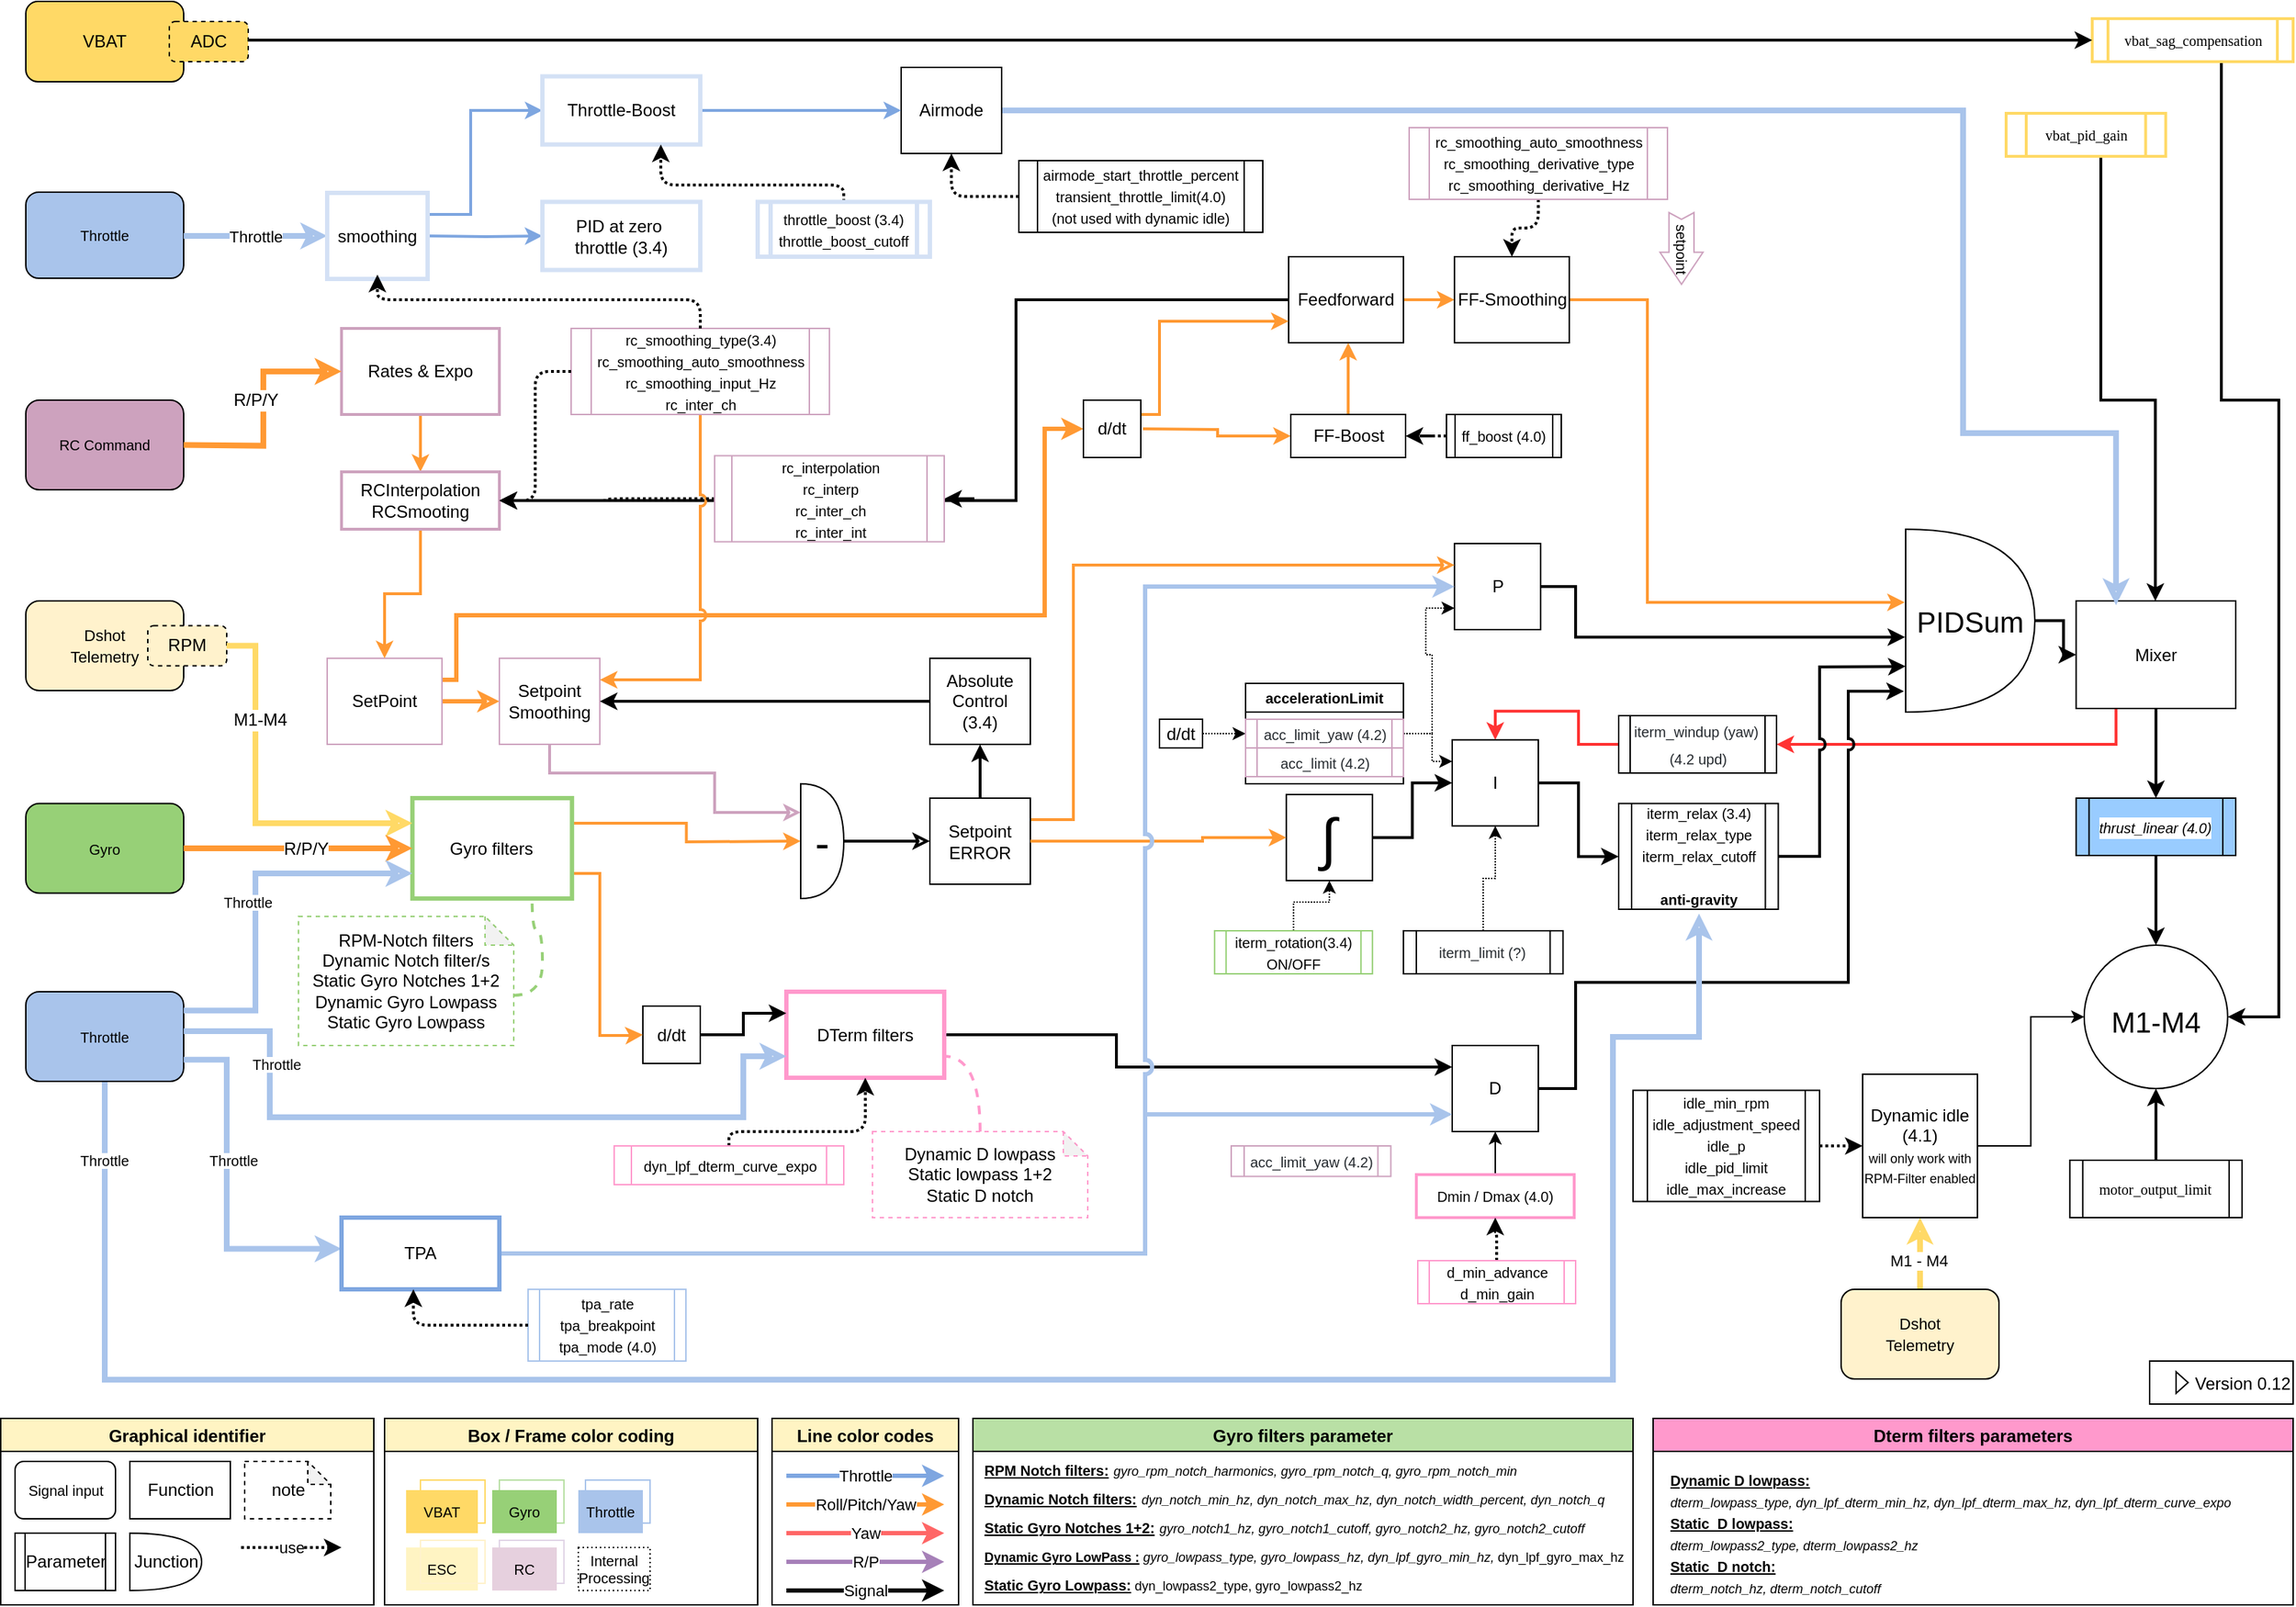 <mxfile compressed="false" version="13.6.2" type="github">
  <diagram name="Page-1" id="74e2e168-ea6b-b213-b513-2b3c1d86103e">
    <mxGraphModel dx="786" dy="539" grid="1" gridSize="10" guides="1" tooltips="1" connect="1" arrows="1" fold="1" page="1" pageScale="1" pageWidth="1654" pageHeight="1169" background="#ffffff" math="0" shadow="0">
      <root>
        <mxCell id="0" />
        <mxCell id="RuyqhTZgdlnSvw2_jLQb-54" value="Backup - V0.10" style="locked=1;" parent="0" visible="0" />
        <mxCell id="RuyqhTZgdlnSvw2_jLQb-55" style="edgeStyle=orthogonalEdgeStyle;rounded=0;orthogonalLoop=1;jettySize=auto;html=1;entryX=1;entryY=0.25;entryDx=0;entryDy=0;endArrow=classic;endFill=0;strokeWidth=2;fontSize=12;exitX=0.5;exitY=1;exitDx=0;exitDy=0;jumpStyle=arc;strokeColor=#FF9933;" parent="RuyqhTZgdlnSvw2_jLQb-54" source="RuyqhTZgdlnSvw2_jLQb-138" target="RuyqhTZgdlnSvw2_jLQb-136" edge="1">
          <mxGeometry relative="1" as="geometry">
            <Array as="points">
              <mxPoint x="520" y="360" />
              <mxPoint x="520" y="505" />
            </Array>
          </mxGeometry>
        </mxCell>
        <mxCell id="RuyqhTZgdlnSvw2_jLQb-56" value="&lt;font style=&quot;font-size: 20px&quot;&gt;M1-M4&lt;/font&gt;" style="verticalLabelPosition=middle;shadow=0;dashed=0;align=center;html=1;verticalAlign=middle;strokeWidth=1;shape=ellipse;fontSize=32;perimeter=ellipsePerimeter;" parent="RuyqhTZgdlnSvw2_jLQb-54" vertex="1">
          <mxGeometry x="1484.39" y="690" width="100" height="100" as="geometry" />
        </mxCell>
        <mxCell id="RuyqhTZgdlnSvw2_jLQb-57" style="edgeStyle=orthogonalEdgeStyle;rounded=0;orthogonalLoop=1;jettySize=auto;html=1;exitX=0.5;exitY=1;exitDx=0;exitDy=0;strokeWidth=2;" parent="RuyqhTZgdlnSvw2_jLQb-54" source="RuyqhTZgdlnSvw2_jLQb-71" target="RuyqhTZgdlnSvw2_jLQb-56" edge="1">
          <mxGeometry relative="1" as="geometry">
            <mxPoint x="1461.22" y="612.483" as="sourcePoint" />
          </mxGeometry>
        </mxCell>
        <mxCell id="RuyqhTZgdlnSvw2_jLQb-58" style="edgeStyle=orthogonalEdgeStyle;rounded=0;orthogonalLoop=1;jettySize=auto;html=1;strokeWidth=2;" parent="RuyqhTZgdlnSvw2_jLQb-54" source="RuyqhTZgdlnSvw2_jLQb-59" target="RuyqhTZgdlnSvw2_jLQb-70" edge="1">
          <mxGeometry relative="1" as="geometry" />
        </mxCell>
        <mxCell id="RuyqhTZgdlnSvw2_jLQb-59" value="&lt;font style=&quot;font-size: 20px&quot;&gt;PIDSum&lt;/font&gt;" style="shape=or;whiteSpace=wrap;html=1;" parent="RuyqhTZgdlnSvw2_jLQb-54" vertex="1">
          <mxGeometry x="1350" y="447.5" width="90" height="80" as="geometry" />
        </mxCell>
        <mxCell id="RuyqhTZgdlnSvw2_jLQb-60" style="edgeStyle=orthogonalEdgeStyle;rounded=0;orthogonalLoop=1;jettySize=auto;html=1;strokeWidth=2;exitX=0.5;exitY=1;exitDx=0;exitDy=0;" parent="RuyqhTZgdlnSvw2_jLQb-54" source="RuyqhTZgdlnSvw2_jLQb-62" target="RuyqhTZgdlnSvw2_jLQb-70" edge="1">
          <mxGeometry relative="1" as="geometry">
            <Array as="points">
              <mxPoint x="1496" y="310" />
              <mxPoint x="1534" y="310" />
            </Array>
          </mxGeometry>
        </mxCell>
        <mxCell id="RuyqhTZgdlnSvw2_jLQb-61" style="edgeStyle=orthogonalEdgeStyle;rounded=0;jumpStyle=arc;orthogonalLoop=1;jettySize=auto;html=1;exitX=0.5;exitY=1;exitDx=0;exitDy=0;strokeColor=#FFF2CC;strokeWidth=3;" parent="RuyqhTZgdlnSvw2_jLQb-54" source="RuyqhTZgdlnSvw2_jLQb-62" edge="1">
          <mxGeometry relative="1" as="geometry">
            <mxPoint x="1495.235" y="130" as="targetPoint" />
          </mxGeometry>
        </mxCell>
        <mxCell id="RuyqhTZgdlnSvw2_jLQb-62" value="&lt;div class=&quot;page&quot; title=&quot;Page 1&quot;&gt;&lt;div class=&quot;section&quot;&gt;&lt;div class=&quot;layoutArea&quot;&gt;&lt;div class=&quot;column&quot;&gt;&lt;p&gt;&lt;span style=&quot;font-family: &amp;#34;liberationsans&amp;#34;&quot;&gt;&lt;font style=&quot;font-size: 10px&quot;&gt;vbat_pid_gain&lt;/font&gt;&lt;/span&gt;&lt;/p&gt;&lt;/div&gt;&lt;/div&gt;&lt;/div&gt;&lt;/div&gt;" style="shape=process;whiteSpace=wrap;html=1;backgroundOutline=1;strokeWidth=2;size=0.123;strokeColor=#FFD966;fillColor=none;" parent="RuyqhTZgdlnSvw2_jLQb-54" vertex="1">
          <mxGeometry x="1430" y="110" width="111.22" height="30" as="geometry" />
        </mxCell>
        <mxCell id="RuyqhTZgdlnSvw2_jLQb-63" style="edgeStyle=orthogonalEdgeStyle;rounded=0;orthogonalLoop=1;jettySize=auto;html=1;entryX=1;entryY=0.5;entryDx=0;entryDy=0;exitX=0.5;exitY=1;exitDx=0;exitDy=0;strokeWidth=2;" parent="RuyqhTZgdlnSvw2_jLQb-54" source="RuyqhTZgdlnSvw2_jLQb-64" target="RuyqhTZgdlnSvw2_jLQb-56" edge="1">
          <mxGeometry relative="1" as="geometry">
            <mxPoint x="1610" y="460.0" as="targetPoint" />
            <Array as="points">
              <mxPoint x="1580" y="310" />
              <mxPoint x="1620" y="310" />
              <mxPoint x="1620" y="740" />
            </Array>
          </mxGeometry>
        </mxCell>
        <mxCell id="RuyqhTZgdlnSvw2_jLQb-64" value="&lt;div class=&quot;page&quot; title=&quot;Page 1&quot;&gt;&lt;div class=&quot;section&quot;&gt;&lt;div class=&quot;layoutArea&quot;&gt;&lt;div class=&quot;column&quot;&gt;&lt;div class=&quot;page&quot; title=&quot;Page 1&quot;&gt;&lt;div class=&quot;section&quot;&gt;&lt;div class=&quot;layoutArea&quot;&gt;&lt;div class=&quot;column&quot;&gt;&lt;p&gt;&lt;span style=&quot;font-family: &amp;#34;liberationsans&amp;#34;&quot;&gt;&lt;font style=&quot;font-size: 10px&quot;&gt;vbat_sag_compensation&lt;/font&gt;&lt;/span&gt;&lt;/p&gt;&lt;/div&gt;&lt;/div&gt;&lt;/div&gt;&lt;/div&gt;&lt;/div&gt;&lt;/div&gt;&lt;/div&gt;&lt;/div&gt;" style="shape=process;whiteSpace=wrap;html=1;backgroundOutline=1;strokeWidth=2;size=0.077;strokeColor=#FFD966;fillColor=none;" parent="RuyqhTZgdlnSvw2_jLQb-54" vertex="1">
          <mxGeometry x="1490" y="44" width="140" height="30" as="geometry" />
        </mxCell>
        <mxCell id="RuyqhTZgdlnSvw2_jLQb-65" style="edgeStyle=orthogonalEdgeStyle;rounded=0;orthogonalLoop=1;jettySize=auto;html=1;strokeWidth=2;exitX=1;exitY=0.5;exitDx=0;exitDy=0;entryX=0;entryY=0.5;entryDx=0;entryDy=0;" parent="RuyqhTZgdlnSvw2_jLQb-54" source="RuyqhTZgdlnSvw2_jLQb-184" target="RuyqhTZgdlnSvw2_jLQb-64" edge="1">
          <mxGeometry relative="1" as="geometry">
            <Array as="points">
              <mxPoint x="1330" y="58" />
              <mxPoint x="1490" y="59" />
            </Array>
            <mxPoint x="1420" y="40" as="targetPoint" />
          </mxGeometry>
        </mxCell>
        <mxCell id="RuyqhTZgdlnSvw2_jLQb-66" style="edgeStyle=orthogonalEdgeStyle;rounded=0;orthogonalLoop=1;jettySize=auto;html=1;entryX=0.5;entryY=1;entryDx=0;entryDy=0;strokeWidth=2;" parent="RuyqhTZgdlnSvw2_jLQb-54" source="RuyqhTZgdlnSvw2_jLQb-67" target="RuyqhTZgdlnSvw2_jLQb-56" edge="1">
          <mxGeometry relative="1" as="geometry" />
        </mxCell>
        <mxCell id="RuyqhTZgdlnSvw2_jLQb-67" value="&lt;div class=&quot;page&quot; title=&quot;Page 1&quot;&gt;&lt;div class=&quot;section&quot;&gt;&lt;div class=&quot;layoutArea&quot;&gt;&lt;div class=&quot;column&quot;&gt;&lt;div class=&quot;page&quot; title=&quot;Page 1&quot;&gt;&lt;div class=&quot;section&quot; style=&quot;background-color: rgb(255 , 255 , 255)&quot;&gt;&lt;div class=&quot;layoutArea&quot;&gt;&lt;div class=&quot;column&quot;&gt;&lt;p&gt;&lt;span style=&quot;font-family: &amp;#34;liberationsans&amp;#34;&quot;&gt;&lt;font style=&quot;font-size: 10px&quot;&gt;motor_output_limit&lt;/font&gt;&lt;/span&gt;&lt;/p&gt;&lt;/div&gt;&lt;/div&gt;&lt;/div&gt;&lt;/div&gt;&lt;/div&gt;&lt;/div&gt;&lt;/div&gt;&lt;/div&gt;" style="shape=process;whiteSpace=wrap;html=1;backgroundOutline=1;strokeWidth=1;size=0.077;fillColor=#FFFFFF;" parent="RuyqhTZgdlnSvw2_jLQb-54" vertex="1">
          <mxGeometry x="1474.39" y="840" width="120" height="40" as="geometry" />
        </mxCell>
        <mxCell id="RuyqhTZgdlnSvw2_jLQb-68" style="edgeStyle=orthogonalEdgeStyle;rounded=0;orthogonalLoop=1;jettySize=auto;html=1;entryX=0.5;entryY=0;entryDx=0;entryDy=0;strokeWidth=2;" parent="RuyqhTZgdlnSvw2_jLQb-54" source="RuyqhTZgdlnSvw2_jLQb-70" target="RuyqhTZgdlnSvw2_jLQb-71" edge="1">
          <mxGeometry relative="1" as="geometry" />
        </mxCell>
        <mxCell id="RuyqhTZgdlnSvw2_jLQb-69" style="edgeStyle=orthogonalEdgeStyle;rounded=0;jumpStyle=arc;orthogonalLoop=1;jettySize=auto;html=1;entryX=1;entryY=0.5;entryDx=0;entryDy=0;strokeWidth=2;exitX=0.25;exitY=1;exitDx=0;exitDy=0;" parent="RuyqhTZgdlnSvw2_jLQb-54" source="RuyqhTZgdlnSvw2_jLQb-70" target="RuyqhTZgdlnSvw2_jLQb-172" edge="1">
          <mxGeometry relative="1" as="geometry">
            <Array as="points">
              <mxPoint x="1507" y="550" />
            </Array>
          </mxGeometry>
        </mxCell>
        <UserObject label="Mixer" treeRoot="1" id="RuyqhTZgdlnSvw2_jLQb-70">
          <mxCell style="whiteSpace=wrap;html=1;align=center;treeFolding=1;treeMoving=1;newEdgeStyle={&quot;edgeStyle&quot;:&quot;elbowEdgeStyle&quot;,&quot;startArrow&quot;:&quot;none&quot;,&quot;endArrow&quot;:&quot;none&quot;};rounded=0;rotation=0;" parent="RuyqhTZgdlnSvw2_jLQb-54" vertex="1">
            <mxGeometry x="1478.78" y="450" width="111.22" height="75" as="geometry" />
          </mxCell>
        </UserObject>
        <mxCell id="RuyqhTZgdlnSvw2_jLQb-71" value="&lt;div class=&quot;page&quot; title=&quot;Page 1&quot;&gt;&lt;div class=&quot;section&quot;&gt;&lt;div class=&quot;layoutArea&quot;&gt;&lt;div class=&quot;column&quot;&gt;&lt;div class=&quot;page&quot; title=&quot;Page 1&quot;&gt;&lt;div class=&quot;section&quot; style=&quot;background-color: rgb(255 , 255 , 255)&quot;&gt;&lt;div class=&quot;layoutArea&quot;&gt;&lt;div class=&quot;column&quot;&gt;&lt;p&gt;&lt;i&gt;&lt;font style=&quot;font-size: 10px&quot;&gt;thrust_linear (4.0)&lt;/font&gt;&lt;/i&gt;&lt;br&gt;&lt;/p&gt;&lt;/div&gt;&lt;/div&gt;&lt;/div&gt;&lt;/div&gt;&lt;/div&gt;&lt;/div&gt;&lt;/div&gt;&lt;/div&gt;" style="shape=process;whiteSpace=wrap;html=1;backgroundOutline=1;strokeWidth=1;size=0.077;fillColor=#99CCFF;" parent="RuyqhTZgdlnSvw2_jLQb-54" vertex="1">
          <mxGeometry x="1478.78" y="587.5" width="111.22" height="40" as="geometry" />
        </mxCell>
        <mxCell id="RuyqhTZgdlnSvw2_jLQb-72" value="Box / Frame color coding" style="swimlane;fillColor=#FFF4C3;" parent="RuyqhTZgdlnSvw2_jLQb-54" vertex="1">
          <mxGeometry x="300" y="1020" width="260" height="130" as="geometry" />
        </mxCell>
        <mxCell id="RuyqhTZgdlnSvw2_jLQb-73" value="" style="rounded=0;whiteSpace=wrap;html=1;fontSize=10;fillColor=none;strokeColor=#E1D5E7;" parent="RuyqhTZgdlnSvw2_jLQb-72" vertex="1">
          <mxGeometry x="80" y="85" width="45" height="30" as="geometry" />
        </mxCell>
        <mxCell id="RuyqhTZgdlnSvw2_jLQb-74" value="" style="rounded=0;whiteSpace=wrap;html=1;fillColor=#FFFFFF;fontSize=10;strokeColor=#B9E0A5;" parent="RuyqhTZgdlnSvw2_jLQb-72" vertex="1">
          <mxGeometry x="80" y="43" width="45" height="30" as="geometry" />
        </mxCell>
        <mxCell id="RuyqhTZgdlnSvw2_jLQb-75" value="" style="rounded=0;whiteSpace=wrap;html=1;fillColor=#FFFFFF;fontSize=10;strokeColor=#A9C4EB;" parent="RuyqhTZgdlnSvw2_jLQb-72" vertex="1">
          <mxGeometry x="140" y="43" width="45" height="30" as="geometry" />
        </mxCell>
        <mxCell id="RuyqhTZgdlnSvw2_jLQb-76" value="" style="rounded=0;whiteSpace=wrap;html=1;fontSize=10;strokeColor=#FFD966;fillColor=none;" parent="RuyqhTZgdlnSvw2_jLQb-72" vertex="1">
          <mxGeometry x="25" y="43" width="45" height="30" as="geometry" />
        </mxCell>
        <mxCell id="RuyqhTZgdlnSvw2_jLQb-77" value="VBAT" style="rounded=0;whiteSpace=wrap;html=1;dashed=1;fontSize=10;strokeColor=none;fillColor=#FFD966;" parent="RuyqhTZgdlnSvw2_jLQb-72" vertex="1">
          <mxGeometry x="15" y="50" width="50" height="30" as="geometry" />
        </mxCell>
        <mxCell id="RuyqhTZgdlnSvw2_jLQb-78" value="Gyro" style="rounded=0;whiteSpace=wrap;html=1;dashed=1;fillColor=#97D077;fontSize=10;strokeColor=none;" parent="RuyqhTZgdlnSvw2_jLQb-72" vertex="1">
          <mxGeometry x="75" y="50" width="45" height="30" as="geometry" />
        </mxCell>
        <mxCell id="RuyqhTZgdlnSvw2_jLQb-79" value="Throttle" style="rounded=0;whiteSpace=wrap;html=1;dashed=1;fillColor=#A9C4EB;fontSize=10;strokeColor=none;" parent="RuyqhTZgdlnSvw2_jLQb-72" vertex="1">
          <mxGeometry x="135" y="50" width="45" height="30" as="geometry" />
        </mxCell>
        <mxCell id="RuyqhTZgdlnSvw2_jLQb-80" value="ESC" style="rounded=0;whiteSpace=wrap;html=1;dashed=1;fillColor=#FFF4C3;fontSize=10;strokeColor=none;" parent="RuyqhTZgdlnSvw2_jLQb-72" vertex="1">
          <mxGeometry x="15" y="90" width="50" height="30" as="geometry" />
        </mxCell>
        <mxCell id="RuyqhTZgdlnSvw2_jLQb-81" value="RC" style="rounded=0;whiteSpace=wrap;html=1;dashed=1;fillColor=#E6D0DE;fontSize=10;strokeColor=none;" parent="RuyqhTZgdlnSvw2_jLQb-72" vertex="1">
          <mxGeometry x="75" y="90" width="45" height="30" as="geometry" />
        </mxCell>
        <mxCell id="RuyqhTZgdlnSvw2_jLQb-82" value="&lt;font style=&quot;font-size: 10px;&quot;&gt;Internal Processing&lt;/font&gt;" style="rounded=0;whiteSpace=wrap;html=1;dashed=1;fillColor=#FFFFFF;fontSize=10;dashPattern=1 2;" parent="RuyqhTZgdlnSvw2_jLQb-72" vertex="1">
          <mxGeometry x="135" y="90" width="50" height="30" as="geometry" />
        </mxCell>
        <mxCell id="RuyqhTZgdlnSvw2_jLQb-83" value="" style="rounded=0;whiteSpace=wrap;html=1;fontSize=10;fillColor=none;strokeColor=#FFF2CC;" parent="RuyqhTZgdlnSvw2_jLQb-72" vertex="1">
          <mxGeometry x="25" y="85" width="45" height="30" as="geometry" />
        </mxCell>
        <mxCell id="RuyqhTZgdlnSvw2_jLQb-84" value="Graphical identifier" style="swimlane;fillColor=#FFF4C3;" parent="RuyqhTZgdlnSvw2_jLQb-54" vertex="1">
          <mxGeometry x="30" y="1020" width="260" height="130" as="geometry" />
        </mxCell>
        <mxCell id="RuyqhTZgdlnSvw2_jLQb-85" value="&lt;font size=&quot;1&quot;&gt;Signal input&lt;/font&gt;" style="rounded=1;whiteSpace=wrap;html=1;" parent="RuyqhTZgdlnSvw2_jLQb-84" vertex="1">
          <mxGeometry x="10" y="30" width="70" height="40" as="geometry" />
        </mxCell>
        <mxCell id="RuyqhTZgdlnSvw2_jLQb-86" value="Function" style="rounded=0;whiteSpace=wrap;html=1;" parent="RuyqhTZgdlnSvw2_jLQb-84" vertex="1">
          <mxGeometry x="90" y="30" width="70" height="40" as="geometry" />
        </mxCell>
        <mxCell id="RuyqhTZgdlnSvw2_jLQb-87" value="Parameter" style="shape=process;whiteSpace=wrap;html=1;backgroundOutline=1;" parent="RuyqhTZgdlnSvw2_jLQb-84" vertex="1">
          <mxGeometry x="10" y="80" width="70" height="40" as="geometry" />
        </mxCell>
        <mxCell id="RuyqhTZgdlnSvw2_jLQb-88" value="Junction" style="shape=or;whiteSpace=wrap;html=1;" parent="RuyqhTZgdlnSvw2_jLQb-84" vertex="1">
          <mxGeometry x="90" y="80" width="50" height="40" as="geometry" />
        </mxCell>
        <mxCell id="RuyqhTZgdlnSvw2_jLQb-89" value="&lt;font style=&quot;font-size: 12px&quot;&gt;note&lt;br&gt;&lt;/font&gt;" style="shape=note;whiteSpace=wrap;html=1;backgroundOutline=1;darkOpacity=0.05;fontSize=12;dashed=1;size=16;fillColor=#FFFFFF;" parent="RuyqhTZgdlnSvw2_jLQb-84" vertex="1">
          <mxGeometry x="170" y="30" width="60" height="40" as="geometry" />
        </mxCell>
        <mxCell id="RuyqhTZgdlnSvw2_jLQb-90" value="Line color codes" style="swimlane;fillColor=#FFF4C3;" parent="RuyqhTZgdlnSvw2_jLQb-54" vertex="1">
          <mxGeometry x="570" y="1020" width="130" height="130" as="geometry" />
        </mxCell>
        <mxCell id="RuyqhTZgdlnSvw2_jLQb-91" value="" style="endArrow=classic;html=1;strokeWidth=3;strokeColor=#FF9933;" parent="RuyqhTZgdlnSvw2_jLQb-90" edge="1">
          <mxGeometry relative="1" as="geometry">
            <mxPoint x="10" y="60" as="sourcePoint" />
            <mxPoint x="120" y="60" as="targetPoint" />
            <Array as="points" />
          </mxGeometry>
        </mxCell>
        <mxCell id="RuyqhTZgdlnSvw2_jLQb-92" value="Roll/Pitch/Yaw" style="edgeLabel;resizable=0;html=1;align=center;verticalAlign=middle;" parent="RuyqhTZgdlnSvw2_jLQb-91" connectable="0" vertex="1">
          <mxGeometry relative="1" as="geometry" />
        </mxCell>
        <mxCell id="RuyqhTZgdlnSvw2_jLQb-93" value="" style="endArrow=classic;html=1;strokeWidth=3;strokeColor=#FF6666;" parent="RuyqhTZgdlnSvw2_jLQb-90" edge="1">
          <mxGeometry relative="1" as="geometry">
            <mxPoint x="10" y="80" as="sourcePoint" />
            <mxPoint x="120" y="80" as="targetPoint" />
            <Array as="points" />
          </mxGeometry>
        </mxCell>
        <mxCell id="RuyqhTZgdlnSvw2_jLQb-94" value="Yaw" style="edgeLabel;resizable=0;html=1;align=center;verticalAlign=middle;" parent="RuyqhTZgdlnSvw2_jLQb-93" connectable="0" vertex="1">
          <mxGeometry relative="1" as="geometry" />
        </mxCell>
        <mxCell id="RuyqhTZgdlnSvw2_jLQb-95" value="dd" style="endArrow=classic;html=1;strokeWidth=3;strokeColor=#A680B8;" parent="RuyqhTZgdlnSvw2_jLQb-90" edge="1">
          <mxGeometry relative="1" as="geometry">
            <mxPoint x="10" y="100" as="sourcePoint" />
            <mxPoint x="120" y="100" as="targetPoint" />
            <Array as="points" />
          </mxGeometry>
        </mxCell>
        <mxCell id="RuyqhTZgdlnSvw2_jLQb-96" value="R/P" style="edgeLabel;resizable=0;html=1;align=center;verticalAlign=middle;" parent="RuyqhTZgdlnSvw2_jLQb-95" connectable="0" vertex="1">
          <mxGeometry relative="1" as="geometry" />
        </mxCell>
        <mxCell id="RuyqhTZgdlnSvw2_jLQb-97" value="dd" style="endArrow=classic;html=1;strokeWidth=3;" parent="RuyqhTZgdlnSvw2_jLQb-90" edge="1">
          <mxGeometry relative="1" as="geometry">
            <mxPoint x="10" y="120" as="sourcePoint" />
            <mxPoint x="120" y="120" as="targetPoint" />
            <Array as="points" />
          </mxGeometry>
        </mxCell>
        <mxCell id="RuyqhTZgdlnSvw2_jLQb-98" value="Signal" style="edgeLabel;resizable=0;html=1;align=center;verticalAlign=middle;" parent="RuyqhTZgdlnSvw2_jLQb-97" connectable="0" vertex="1">
          <mxGeometry relative="1" as="geometry" />
        </mxCell>
        <mxCell id="RuyqhTZgdlnSvw2_jLQb-99" value="" style="endArrow=classic;html=1;strokeWidth=3;strokeColor=#7EA6E0;" parent="RuyqhTZgdlnSvw2_jLQb-90" edge="1">
          <mxGeometry relative="1" as="geometry">
            <mxPoint x="10" y="40" as="sourcePoint" />
            <mxPoint x="120" y="40" as="targetPoint" />
            <Array as="points" />
          </mxGeometry>
        </mxCell>
        <mxCell id="RuyqhTZgdlnSvw2_jLQb-100" value="Throttle" style="edgeLabel;resizable=0;html=1;align=center;verticalAlign=middle;" parent="RuyqhTZgdlnSvw2_jLQb-99" connectable="0" vertex="1">
          <mxGeometry relative="1" as="geometry" />
        </mxCell>
        <mxCell id="RuyqhTZgdlnSvw2_jLQb-101" style="edgeStyle=orthogonalEdgeStyle;rounded=0;orthogonalLoop=1;jettySize=auto;html=1;entryX=0;entryY=0.25;entryDx=0;entryDy=0;entryPerimeter=0;strokeWidth=2;fontSize=12;endFill=0;" parent="RuyqhTZgdlnSvw2_jLQb-54" source="RuyqhTZgdlnSvw2_jLQb-189" target="RuyqhTZgdlnSvw2_jLQb-59" edge="1">
          <mxGeometry relative="1" as="geometry">
            <Array as="points">
              <mxPoint x="1130" y="440" />
              <mxPoint x="1130" y="468" />
            </Array>
          </mxGeometry>
        </mxCell>
        <mxCell id="RuyqhTZgdlnSvw2_jLQb-102" style="edgeStyle=orthogonalEdgeStyle;rounded=0;orthogonalLoop=1;jettySize=auto;html=1;strokeWidth=2;fontSize=12;endFill=0;" parent="RuyqhTZgdlnSvw2_jLQb-54" source="RuyqhTZgdlnSvw2_jLQb-193" target="RuyqhTZgdlnSvw2_jLQb-104" edge="1">
          <mxGeometry relative="1" as="geometry" />
        </mxCell>
        <mxCell id="RuyqhTZgdlnSvw2_jLQb-103" style="edgeStyle=orthogonalEdgeStyle;rounded=0;orthogonalLoop=1;jettySize=auto;html=1;entryX=0;entryY=0.5;entryDx=0;entryDy=0;entryPerimeter=0;strokeWidth=2;exitX=1;exitY=0.5;exitDx=0;exitDy=0;jumpStyle=arc;" parent="RuyqhTZgdlnSvw2_jLQb-54" source="RuyqhTZgdlnSvw2_jLQb-104" target="RuyqhTZgdlnSvw2_jLQb-59" edge="1">
          <mxGeometry relative="1" as="geometry">
            <Array as="points">
              <mxPoint x="1300" y="628" />
              <mxPoint x="1300" y="487" />
            </Array>
          </mxGeometry>
        </mxCell>
        <mxCell id="RuyqhTZgdlnSvw2_jLQb-104" value="&lt;div class=&quot;page&quot; title=&quot;Page 1&quot;&gt;&lt;div class=&quot;section&quot;&gt;&lt;div class=&quot;layoutArea&quot;&gt;&lt;div class=&quot;column&quot;&gt;&lt;div class=&quot;page&quot; title=&quot;Page 1&quot;&gt;&lt;div class=&quot;section&quot;&gt;&lt;div class=&quot;layoutArea&quot; style=&quot;font-size: 10px&quot;&gt;&lt;div class=&quot;column&quot; style=&quot;line-height: 50%&quot;&gt;&lt;p&gt;iterm_relax (3.4)&lt;/p&gt;&lt;p&gt;iterm_relax_type&lt;/p&gt;&lt;p&gt;iterm_relax_cutoff&lt;/p&gt;&lt;p&gt;&lt;br&gt;&lt;/p&gt;&lt;p&gt;&lt;b&gt;anti-gravity&lt;/b&gt;&lt;/p&gt;&lt;/div&gt;&lt;/div&gt;&lt;/div&gt;&lt;/div&gt;&lt;/div&gt;&lt;/div&gt;&lt;/div&gt;&lt;/div&gt;" style="shape=process;whiteSpace=wrap;html=1;backgroundOutline=1;strokeWidth=1;size=0.077;fillColor=#FFFFFF;" parent="RuyqhTZgdlnSvw2_jLQb-54" vertex="1">
          <mxGeometry x="1160" y="591.25" width="111.22" height="73.75" as="geometry" />
        </mxCell>
        <mxCell id="RuyqhTZgdlnSvw2_jLQb-105" style="edgeStyle=orthogonalEdgeStyle;rounded=0;orthogonalLoop=1;jettySize=auto;html=1;entryX=0;entryY=0.25;entryDx=0;entryDy=0;strokeWidth=2;fontSize=12;endFill=0;strokeColor=#FF9933;exitX=1;exitY=0.25;exitDx=0;exitDy=0;" parent="RuyqhTZgdlnSvw2_jLQb-54" source="RuyqhTZgdlnSvw2_jLQb-107" target="RuyqhTZgdlnSvw2_jLQb-189" edge="1">
          <mxGeometry relative="1" as="geometry">
            <Array as="points">
              <mxPoint x="780" y="603" />
              <mxPoint x="780" y="425" />
            </Array>
            <mxPoint x="760" y="600" as="sourcePoint" />
          </mxGeometry>
        </mxCell>
        <mxCell id="RuyqhTZgdlnSvw2_jLQb-106" style="edgeStyle=orthogonalEdgeStyle;rounded=0;orthogonalLoop=1;jettySize=auto;html=1;entryX=0.5;entryY=1;entryDx=0;entryDy=0;strokeWidth=2;" parent="RuyqhTZgdlnSvw2_jLQb-54" source="RuyqhTZgdlnSvw2_jLQb-107" target="RuyqhTZgdlnSvw2_jLQb-158" edge="1">
          <mxGeometry relative="1" as="geometry" />
        </mxCell>
        <mxCell id="RuyqhTZgdlnSvw2_jLQb-107" value="Setpoint&lt;br&gt;ERROR" style="whiteSpace=wrap;html=1;fillColor=#FFFFFF;fontSize=12;" parent="RuyqhTZgdlnSvw2_jLQb-54" vertex="1">
          <mxGeometry x="680" y="587.5" width="70" height="60" as="geometry" />
        </mxCell>
        <mxCell id="RuyqhTZgdlnSvw2_jLQb-108" style="edgeStyle=orthogonalEdgeStyle;rounded=0;orthogonalLoop=1;jettySize=auto;html=1;strokeWidth=2;fontSize=12;endFill=0;" parent="RuyqhTZgdlnSvw2_jLQb-54" source="RuyqhTZgdlnSvw2_jLQb-109" target="RuyqhTZgdlnSvw2_jLQb-107" edge="1">
          <mxGeometry relative="1" as="geometry" />
        </mxCell>
        <mxCell id="RuyqhTZgdlnSvw2_jLQb-109" value="&lt;font style=&quot;font-size: 30px&quot;&gt;-&lt;/font&gt;" style="shape=or;whiteSpace=wrap;html=1;" parent="RuyqhTZgdlnSvw2_jLQb-54" vertex="1">
          <mxGeometry x="590" y="577.5" width="30" height="80" as="geometry" />
        </mxCell>
        <mxCell id="RuyqhTZgdlnSvw2_jLQb-110" style="edgeStyle=orthogonalEdgeStyle;rounded=0;orthogonalLoop=1;jettySize=auto;html=1;strokeWidth=2;fontSize=12;endFill=0;entryX=0;entryY=0.25;entryDx=0;entryDy=0;" parent="RuyqhTZgdlnSvw2_jLQb-54" source="RuyqhTZgdlnSvw2_jLQb-111" target="RuyqhTZgdlnSvw2_jLQb-188" edge="1">
          <mxGeometry relative="1" as="geometry">
            <Array as="points">
              <mxPoint x="810" y="753" />
              <mxPoint x="810" y="775" />
            </Array>
          </mxGeometry>
        </mxCell>
        <mxCell id="RuyqhTZgdlnSvw2_jLQb-111" value="DTerm filters" style="whiteSpace=wrap;html=1;fillColor=#FFFFFF;fontSize=12;strokeColor=#FF99CC;strokeWidth=3;" parent="RuyqhTZgdlnSvw2_jLQb-54" vertex="1">
          <mxGeometry x="580" y="722.5" width="110" height="60" as="geometry" />
        </mxCell>
        <mxCell id="RuyqhTZgdlnSvw2_jLQb-112" style="edgeStyle=orthogonalEdgeStyle;rounded=0;orthogonalLoop=1;jettySize=auto;html=1;entryX=0;entryY=0.5;entryDx=0;entryDy=0;strokeWidth=2;fontSize=12;endFill=0;" parent="RuyqhTZgdlnSvw2_jLQb-54" source="RuyqhTZgdlnSvw2_jLQb-113" target="RuyqhTZgdlnSvw2_jLQb-111" edge="1">
          <mxGeometry relative="1" as="geometry" />
        </mxCell>
        <mxCell id="RuyqhTZgdlnSvw2_jLQb-113" value="d/dt" style="whiteSpace=wrap;html=1;aspect=fixed;fillColor=#FFFFFF;fontSize=12;" parent="RuyqhTZgdlnSvw2_jLQb-54" vertex="1">
          <mxGeometry x="480" y="732.5" width="40" height="40" as="geometry" />
        </mxCell>
        <mxCell id="RuyqhTZgdlnSvw2_jLQb-114" style="edgeStyle=orthogonalEdgeStyle;rounded=0;orthogonalLoop=1;jettySize=auto;html=1;entryX=0;entryY=0.5;entryDx=0;entryDy=0;strokeWidth=2;fontSize=12;exitX=1;exitY=0.75;exitDx=0;exitDy=0;strokeColor=#FF9933;" parent="RuyqhTZgdlnSvw2_jLQb-54" source="RuyqhTZgdlnSvw2_jLQb-117" target="RuyqhTZgdlnSvw2_jLQb-113" edge="1">
          <mxGeometry relative="1" as="geometry">
            <Array as="points">
              <mxPoint x="450" y="640" />
              <mxPoint x="450" y="753" />
              <mxPoint x="470" y="753" />
            </Array>
          </mxGeometry>
        </mxCell>
        <mxCell id="RuyqhTZgdlnSvw2_jLQb-115" style="edgeStyle=orthogonalEdgeStyle;rounded=0;orthogonalLoop=1;jettySize=auto;html=1;entryX=0;entryY=0.5;entryDx=0;entryDy=0;entryPerimeter=0;strokeWidth=2;fontSize=12;exitX=1;exitY=0.25;exitDx=0;exitDy=0;strokeColor=#FF9933;" parent="RuyqhTZgdlnSvw2_jLQb-54" source="RuyqhTZgdlnSvw2_jLQb-117" target="RuyqhTZgdlnSvw2_jLQb-109" edge="1">
          <mxGeometry relative="1" as="geometry" />
        </mxCell>
        <mxCell id="RuyqhTZgdlnSvw2_jLQb-116" style="edgeStyle=orthogonalEdgeStyle;rounded=0;orthogonalLoop=1;jettySize=auto;html=1;strokeWidth=2;strokeColor=#FF9933;jumpStyle=arc;entryX=0;entryY=0.5;entryDx=0;entryDy=0;" parent="RuyqhTZgdlnSvw2_jLQb-54" source="RuyqhTZgdlnSvw2_jLQb-117" target="RuyqhTZgdlnSvw2_jLQb-174" edge="1">
          <mxGeometry relative="1" as="geometry">
            <mxPoint x="1080" y="503" as="targetPoint" />
            <Array as="points">
              <mxPoint x="490" y="623" />
              <mxPoint x="490" y="690" />
              <mxPoint x="810" y="690" />
              <mxPoint x="810" y="503" />
              <mxPoint x="1100" y="503" />
            </Array>
          </mxGeometry>
        </mxCell>
        <UserObject label="Gyro filters" treeRoot="1" id="RuyqhTZgdlnSvw2_jLQb-117">
          <mxCell style="whiteSpace=wrap;html=1;align=center;treeFolding=1;treeMoving=1;newEdgeStyle={&quot;edgeStyle&quot;:&quot;elbowEdgeStyle&quot;,&quot;startArrow&quot;:&quot;none&quot;,&quot;endArrow&quot;:&quot;none&quot;};rounded=0;rotation=0;strokeColor=#97D077;strokeWidth=3;" parent="RuyqhTZgdlnSvw2_jLQb-54" vertex="1">
            <mxGeometry x="319.39" y="587.5" width="111.22" height="70" as="geometry" />
          </mxCell>
        </UserObject>
        <mxCell id="RuyqhTZgdlnSvw2_jLQb-118" value="&lt;font size=&quot;1&quot;&gt;Gyro&lt;/font&gt;" style="rounded=1;whiteSpace=wrap;html=1;fillColor=#97D077;" parent="RuyqhTZgdlnSvw2_jLQb-54" vertex="1">
          <mxGeometry x="50" y="591.25" width="110" height="62.5" as="geometry" />
        </mxCell>
        <mxCell id="RuyqhTZgdlnSvw2_jLQb-119" style="edgeStyle=orthogonalEdgeStyle;rounded=0;orthogonalLoop=1;jettySize=auto;html=1;entryX=0.75;entryY=1;entryDx=0;entryDy=0;strokeColor=#97D077;strokeWidth=2;fontSize=12;curved=1;dashed=1;endArrow=none;endFill=0;exitX=0;exitY=0;exitDx=150;exitDy=55;exitPerimeter=0;" parent="RuyqhTZgdlnSvw2_jLQb-54" source="RuyqhTZgdlnSvw2_jLQb-120" target="RuyqhTZgdlnSvw2_jLQb-117" edge="1">
          <mxGeometry relative="1" as="geometry" />
        </mxCell>
        <mxCell id="RuyqhTZgdlnSvw2_jLQb-120" value="&lt;font style=&quot;font-size: 12px&quot;&gt;RPM-Notch filters&lt;br&gt;Dynamic Notch filter/s&lt;br&gt;Static Gyro Notches 1+2&lt;br&gt;Dynamic Gyro Lowpass&lt;br&gt;Static Gyro Lowpass&lt;br&gt;&lt;/font&gt;" style="shape=note;whiteSpace=wrap;html=1;backgroundOutline=1;darkOpacity=0.05;fontSize=12;dashed=1;fillColor=#FFFFFF;size=20;strokeColor=#97D077;" parent="RuyqhTZgdlnSvw2_jLQb-54" vertex="1">
          <mxGeometry x="240" y="675" width="150" height="90" as="geometry" />
        </mxCell>
        <mxCell id="RuyqhTZgdlnSvw2_jLQb-121" style="edgeStyle=orthogonalEdgeStyle;rounded=0;orthogonalLoop=1;jettySize=auto;html=1;endArrow=classic;endFill=0;strokeWidth=4;fontSize=12;exitX=1;exitY=0.5;exitDx=0;exitDy=0;entryX=0;entryY=0.25;entryDx=0;entryDy=0;fillColor=#fff2cc;strokeColor=#FFD966;" parent="RuyqhTZgdlnSvw2_jLQb-54" source="RuyqhTZgdlnSvw2_jLQb-187" target="RuyqhTZgdlnSvw2_jLQb-117" edge="1">
          <mxGeometry relative="1" as="geometry">
            <mxPoint x="180" y="546" as="sourcePoint" />
            <mxPoint x="330" y="560" as="targetPoint" />
            <Array as="points">
              <mxPoint x="210" y="481" />
              <mxPoint x="210" y="605" />
            </Array>
          </mxGeometry>
        </mxCell>
        <mxCell id="RuyqhTZgdlnSvw2_jLQb-122" value="M1-M4" style="edgeLabel;html=1;align=center;verticalAlign=middle;resizable=0;points=[];fontSize=12;" parent="RuyqhTZgdlnSvw2_jLQb-121" vertex="1" connectable="0">
          <mxGeometry x="0.46" y="1" relative="1" as="geometry">
            <mxPoint x="-38.3" y="-71.5" as="offset" />
          </mxGeometry>
        </mxCell>
        <mxCell id="RuyqhTZgdlnSvw2_jLQb-123" style="edgeStyle=orthogonalEdgeStyle;rounded=0;orthogonalLoop=1;jettySize=auto;html=1;entryX=1;entryY=0.75;entryDx=0;entryDy=0;endArrow=none;endFill=0;strokeWidth=2;fontSize=12;curved=1;dashed=1;strokeColor=#FF99CC;" parent="RuyqhTZgdlnSvw2_jLQb-54" source="RuyqhTZgdlnSvw2_jLQb-124" target="RuyqhTZgdlnSvw2_jLQb-111" edge="1">
          <mxGeometry relative="1" as="geometry" />
        </mxCell>
        <mxCell id="RuyqhTZgdlnSvw2_jLQb-124" value="&lt;font style=&quot;font-size: 12px&quot;&gt;Dynamic D lowpass&lt;br&gt;Static lowpass 1+2&lt;br&gt;Static D notch&lt;br&gt;&lt;/font&gt;" style="shape=note;whiteSpace=wrap;html=1;backgroundOutline=1;darkOpacity=0.05;fontSize=12;dashed=1;size=17;strokeColor=#FF99CC;" parent="RuyqhTZgdlnSvw2_jLQb-54" vertex="1">
          <mxGeometry x="640" y="820" width="150" height="60" as="geometry" />
        </mxCell>
        <mxCell id="RuyqhTZgdlnSvw2_jLQb-125" value="&lt;font size=&quot;1&quot;&gt;RC Command&lt;/font&gt;" style="rounded=1;whiteSpace=wrap;html=1;fillColor=#CDA2BE;" parent="RuyqhTZgdlnSvw2_jLQb-54" vertex="1">
          <mxGeometry x="50" y="310" width="110" height="62.5" as="geometry" />
        </mxCell>
        <mxCell id="RuyqhTZgdlnSvw2_jLQb-126" style="edgeStyle=orthogonalEdgeStyle;rounded=0;orthogonalLoop=1;jettySize=auto;html=1;entryX=0.5;entryY=0;entryDx=0;entryDy=0;endArrow=classic;endFill=0;strokeWidth=3;fontSize=12;strokeColor=#FF9933;" parent="RuyqhTZgdlnSvw2_jLQb-54" target="RuyqhTZgdlnSvw2_jLQb-131" edge="1">
          <mxGeometry relative="1" as="geometry">
            <mxPoint x="325" y="320" as="sourcePoint" />
          </mxGeometry>
        </mxCell>
        <mxCell id="RuyqhTZgdlnSvw2_jLQb-127" value="Rates &amp;amp; Expo" style="whiteSpace=wrap;html=1;fontSize=12;strokeWidth=2;strokeColor=#CDA2BE;" parent="RuyqhTZgdlnSvw2_jLQb-54" vertex="1">
          <mxGeometry x="270" y="260" width="110" height="60" as="geometry" />
        </mxCell>
        <mxCell id="RuyqhTZgdlnSvw2_jLQb-128" style="edgeStyle=orthogonalEdgeStyle;rounded=0;orthogonalLoop=1;jettySize=auto;html=1;endArrow=classic;endFill=0;strokeWidth=4;fontSize=12;exitX=1;exitY=0.5;exitDx=0;exitDy=0;fillColor=#e1d5e7;entryX=0;entryY=0.5;entryDx=0;entryDy=0;strokeColor=#FF9933;" parent="RuyqhTZgdlnSvw2_jLQb-54" source="RuyqhTZgdlnSvw2_jLQb-125" target="RuyqhTZgdlnSvw2_jLQb-127" edge="1">
          <mxGeometry relative="1" as="geometry">
            <mxPoint x="170" y="491.25" as="sourcePoint" />
            <mxPoint x="250" y="341" as="targetPoint" />
            <Array as="points" />
          </mxGeometry>
        </mxCell>
        <mxCell id="RuyqhTZgdlnSvw2_jLQb-129" value="R/P/Y" style="edgeLabel;html=1;align=center;verticalAlign=middle;resizable=0;points=[];fontSize=12;" parent="RuyqhTZgdlnSvw2_jLQb-128" vertex="1" connectable="0">
          <mxGeometry x="0.46" y="1" relative="1" as="geometry">
            <mxPoint x="-16.17" y="21" as="offset" />
          </mxGeometry>
        </mxCell>
        <mxCell id="RuyqhTZgdlnSvw2_jLQb-130" style="edgeStyle=orthogonalEdgeStyle;rounded=0;jumpStyle=arc;orthogonalLoop=1;jettySize=auto;html=1;strokeColor=#FF9933;strokeWidth=2;" parent="RuyqhTZgdlnSvw2_jLQb-54" source="RuyqhTZgdlnSvw2_jLQb-131" target="RuyqhTZgdlnSvw2_jLQb-134" edge="1">
          <mxGeometry relative="1" as="geometry" />
        </mxCell>
        <mxCell id="RuyqhTZgdlnSvw2_jLQb-131" value="&lt;div class=&quot;page&quot; title=&quot;Page 1&quot;&gt;&lt;div class=&quot;section&quot;&gt;&lt;div class=&quot;layoutArea&quot;&gt;&lt;div class=&quot;column&quot;&gt;&lt;div class=&quot;page&quot; title=&quot;Page 1&quot;&gt;&lt;div class=&quot;section&quot;&gt;&lt;div class=&quot;layoutArea&quot; style=&quot;font-size: 10px&quot;&gt;&lt;div class=&quot;column&quot; style=&quot;line-height: 50%&quot;&gt;&lt;p&gt;rc_interpolation&lt;/p&gt;&lt;p&gt;rc_interp&lt;/p&gt;&lt;p&gt;rc_inter_ch&lt;/p&gt;&lt;p&gt;rc_inter_int&lt;/p&gt;&lt;/div&gt;&lt;/div&gt;&lt;/div&gt;&lt;/div&gt;&lt;/div&gt;&lt;/div&gt;&lt;/div&gt;&lt;/div&gt;" style="shape=process;whiteSpace=wrap;html=1;backgroundOutline=1;strokeWidth=1;size=0.077;fillColor=#FFFFFF;strokeColor=#CDA2BE;" parent="RuyqhTZgdlnSvw2_jLQb-54" vertex="1">
          <mxGeometry x="245" y="360" width="160" height="60" as="geometry" />
        </mxCell>
        <mxCell id="RuyqhTZgdlnSvw2_jLQb-132" style="edgeStyle=orthogonalEdgeStyle;rounded=0;orthogonalLoop=1;jettySize=auto;html=1;endArrow=classic;endFill=0;strokeWidth=3;fontSize=12;strokeColor=#FF9933;" parent="RuyqhTZgdlnSvw2_jLQb-54" source="RuyqhTZgdlnSvw2_jLQb-134" target="RuyqhTZgdlnSvw2_jLQb-136" edge="1">
          <mxGeometry relative="1" as="geometry" />
        </mxCell>
        <mxCell id="RuyqhTZgdlnSvw2_jLQb-133" style="edgeStyle=orthogonalEdgeStyle;rounded=0;jumpStyle=arc;orthogonalLoop=1;jettySize=auto;html=1;entryX=0;entryY=0.5;entryDx=0;entryDy=0;strokeWidth=3;exitX=1;exitY=0.25;exitDx=0;exitDy=0;strokeColor=#FF9933;" parent="RuyqhTZgdlnSvw2_jLQb-54" source="RuyqhTZgdlnSvw2_jLQb-134" target="RuyqhTZgdlnSvw2_jLQb-166" edge="1">
          <mxGeometry relative="1" as="geometry">
            <Array as="points">
              <mxPoint x="350" y="505" />
              <mxPoint x="350" y="460" />
              <mxPoint x="760" y="460" />
              <mxPoint x="760" y="330" />
            </Array>
          </mxGeometry>
        </mxCell>
        <mxCell id="RuyqhTZgdlnSvw2_jLQb-134" value="SetPoint" style="whiteSpace=wrap;html=1;fillColor=#FFFFFF;fontSize=12;strokeColor=#CDA2BE;" parent="RuyqhTZgdlnSvw2_jLQb-54" vertex="1">
          <mxGeometry x="260" y="490" width="80" height="60" as="geometry" />
        </mxCell>
        <mxCell id="RuyqhTZgdlnSvw2_jLQb-135" style="edgeStyle=orthogonalEdgeStyle;rounded=0;orthogonalLoop=1;jettySize=auto;html=1;entryX=0;entryY=0.25;entryDx=0;entryDy=0;entryPerimeter=0;endArrow=classic;endFill=0;strokeColor=#CDA2BE;strokeWidth=2;fontSize=12;exitX=0.5;exitY=1;exitDx=0;exitDy=0;" parent="RuyqhTZgdlnSvw2_jLQb-54" source="RuyqhTZgdlnSvw2_jLQb-136" target="RuyqhTZgdlnSvw2_jLQb-109" edge="1">
          <mxGeometry relative="1" as="geometry">
            <Array as="points">
              <mxPoint x="415" y="570" />
              <mxPoint x="530" y="570" />
              <mxPoint x="530" y="598" />
            </Array>
          </mxGeometry>
        </mxCell>
        <mxCell id="RuyqhTZgdlnSvw2_jLQb-136" value="Setpoint&lt;br&gt;Smoothing" style="whiteSpace=wrap;html=1;fillColor=#FFFFFF;fontSize=12;strokeColor=#CDA2BE;" parent="RuyqhTZgdlnSvw2_jLQb-54" vertex="1">
          <mxGeometry x="380" y="490" width="70" height="60" as="geometry" />
        </mxCell>
        <mxCell id="RuyqhTZgdlnSvw2_jLQb-137" style="edgeStyle=orthogonalEdgeStyle;rounded=0;orthogonalLoop=1;jettySize=auto;html=1;entryX=0.5;entryY=1;entryDx=0;entryDy=0;endArrow=classic;endFill=0;strokeWidth=2;fontSize=12;jumpStyle=arc;exitX=0.5;exitY=0;exitDx=0;exitDy=0;strokeColor=#FF9933;" parent="RuyqhTZgdlnSvw2_jLQb-54" source="RuyqhTZgdlnSvw2_jLQb-138" edge="1">
          <mxGeometry relative="1" as="geometry">
            <Array as="points">
              <mxPoint x="520" y="240" />
              <mxPoint x="295" y="240" />
            </Array>
            <mxPoint x="295" y="222.5" as="targetPoint" />
          </mxGeometry>
        </mxCell>
        <mxCell id="RuyqhTZgdlnSvw2_jLQb-138" value="&lt;div class=&quot;page&quot; title=&quot;Page 1&quot;&gt;&lt;div class=&quot;section&quot;&gt;&lt;div class=&quot;layoutArea&quot;&gt;&lt;div class=&quot;column&quot;&gt;&lt;div class=&quot;page&quot; title=&quot;Page 1&quot;&gt;&lt;div class=&quot;section&quot;&gt;&lt;div class=&quot;layoutArea&quot; style=&quot;font-size: 10px&quot;&gt;&lt;div class=&quot;column&quot; style=&quot;line-height: 50%&quot;&gt;&lt;p&gt;rc_smoothing_type(3.4)&lt;/p&gt;&lt;p&gt;rc_smoothing_auto_smoothness&lt;/p&gt;&lt;p&gt;rc_smoothing_input_Hz&lt;/p&gt;&lt;p&gt;rc_inter_ch&lt;/p&gt;&lt;/div&gt;&lt;/div&gt;&lt;/div&gt;&lt;/div&gt;&lt;/div&gt;&lt;/div&gt;&lt;/div&gt;&lt;/div&gt;" style="shape=process;whiteSpace=wrap;html=1;backgroundOutline=1;strokeWidth=1;size=0.077;fillColor=#FFFFFF;strokeColor=#CDA2BE;" parent="RuyqhTZgdlnSvw2_jLQb-54" vertex="1">
          <mxGeometry x="430" y="260" width="180" height="60" as="geometry" />
        </mxCell>
        <mxCell id="RuyqhTZgdlnSvw2_jLQb-139" style="edgeStyle=orthogonalEdgeStyle;rounded=0;orthogonalLoop=1;jettySize=auto;html=1;entryX=0.5;entryY=1;entryDx=0;entryDy=0;endArrow=classic;endFill=0;strokeWidth=2;fontSize=12;" parent="RuyqhTZgdlnSvw2_jLQb-54" edge="1">
          <mxGeometry relative="1" as="geometry">
            <mxPoint x="695" y="135" as="targetPoint" />
          </mxGeometry>
        </mxCell>
        <mxCell id="RuyqhTZgdlnSvw2_jLQb-140" style="edgeStyle=orthogonalEdgeStyle;rounded=0;orthogonalLoop=1;jettySize=auto;html=1;entryX=0.5;entryY=1;entryDx=0;entryDy=0;endArrow=classic;endFill=0;strokeWidth=4;fontSize=12;fillColor=#fff2cc;strokeColor=#FFD966;" parent="RuyqhTZgdlnSvw2_jLQb-54" source="RuyqhTZgdlnSvw2_jLQb-142" target="RuyqhTZgdlnSvw2_jLQb-144" edge="1">
          <mxGeometry relative="1" as="geometry" />
        </mxCell>
        <mxCell id="RuyqhTZgdlnSvw2_jLQb-141" value="M1 - M4" style="edgeLabel;html=1;align=center;verticalAlign=middle;resizable=0;points=[];" parent="RuyqhTZgdlnSvw2_jLQb-140" vertex="1" connectable="0">
          <mxGeometry x="-0.175" y="1" relative="1" as="geometry">
            <mxPoint as="offset" />
          </mxGeometry>
        </mxCell>
        <mxCell id="RuyqhTZgdlnSvw2_jLQb-142" value="&lt;font size=&quot;1&quot;&gt;ESC&lt;/font&gt;" style="rounded=1;whiteSpace=wrap;html=1;fillColor=#FFF2CC;" parent="RuyqhTZgdlnSvw2_jLQb-54" vertex="1">
          <mxGeometry x="1315" y="930" width="110" height="62.5" as="geometry" />
        </mxCell>
        <mxCell id="RuyqhTZgdlnSvw2_jLQb-143" style="edgeStyle=orthogonalEdgeStyle;rounded=0;orthogonalLoop=1;jettySize=auto;html=1;entryX=0;entryY=0.5;entryDx=0;entryDy=0;endArrow=classic;endFill=0;strokeWidth=2;fontSize=12;exitX=0.5;exitY=0;exitDx=0;exitDy=0;" parent="RuyqhTZgdlnSvw2_jLQb-54" source="RuyqhTZgdlnSvw2_jLQb-144" target="RuyqhTZgdlnSvw2_jLQb-56" edge="1">
          <mxGeometry relative="1" as="geometry" />
        </mxCell>
        <mxCell id="RuyqhTZgdlnSvw2_jLQb-144" value="Dynamic idle (4.1)&lt;br&gt;&lt;font style=&quot;font-size: 9px&quot;&gt;will only work with RPM-Filter enabled&lt;/font&gt;" style="whiteSpace=wrap;html=1;fillColor=#FFFFFF;fontSize=12;" parent="RuyqhTZgdlnSvw2_jLQb-54" vertex="1">
          <mxGeometry x="1330" y="780" width="80" height="100" as="geometry" />
        </mxCell>
        <mxCell id="RuyqhTZgdlnSvw2_jLQb-145" style="edgeStyle=orthogonalEdgeStyle;rounded=0;orthogonalLoop=1;jettySize=auto;html=1;entryX=0;entryY=0.5;entryDx=0;entryDy=0;endArrow=classic;endFill=0;strokeWidth=2;fontSize=12;" parent="RuyqhTZgdlnSvw2_jLQb-54" source="RuyqhTZgdlnSvw2_jLQb-146" target="RuyqhTZgdlnSvw2_jLQb-144" edge="1">
          <mxGeometry relative="1" as="geometry" />
        </mxCell>
        <mxCell id="RuyqhTZgdlnSvw2_jLQb-146" value="&lt;div class=&quot;page&quot; title=&quot;Page 1&quot;&gt;&lt;div class=&quot;section&quot;&gt;&lt;div class=&quot;layoutArea&quot;&gt;&lt;div class=&quot;column&quot;&gt;&lt;div class=&quot;page&quot; title=&quot;Page 1&quot;&gt;&lt;div class=&quot;section&quot;&gt;&lt;div class=&quot;layoutArea&quot; style=&quot;font-size: 10px&quot;&gt;&lt;div class=&quot;column&quot; style=&quot;line-height: 50%&quot;&gt;&lt;p&gt;idle_min_rpm&lt;/p&gt;&lt;p&gt;idle_adjustment_speed&lt;/p&gt;&lt;p&gt;idle_p&lt;/p&gt;&lt;p&gt;idle_pid_limit&lt;/p&gt;&lt;p&gt;idle_max_increase&lt;/p&gt;&lt;/div&gt;&lt;/div&gt;&lt;/div&gt;&lt;/div&gt;&lt;/div&gt;&lt;/div&gt;&lt;/div&gt;&lt;/div&gt;" style="shape=process;whiteSpace=wrap;html=1;backgroundOutline=1;strokeWidth=1;size=0.077;fillColor=#FFFFFF;" parent="RuyqhTZgdlnSvw2_jLQb-54" vertex="1">
          <mxGeometry x="1170" y="791.25" width="130" height="77.5" as="geometry" />
        </mxCell>
        <mxCell id="RuyqhTZgdlnSvw2_jLQb-147" value="Gyro filters parameter" style="swimlane;fillColor=#B9E0A5;" parent="RuyqhTZgdlnSvw2_jLQb-54" vertex="1">
          <mxGeometry x="710" y="1020" width="460" height="130" as="geometry" />
        </mxCell>
        <mxCell id="RuyqhTZgdlnSvw2_jLQb-148" value="&lt;font style=&quot;line-height: 100%&quot;&gt;&lt;b style=&quot;font-size: 10px&quot;&gt;&lt;u&gt;RPM Notch filters:&lt;/u&gt;&lt;/b&gt; &lt;i&gt;&lt;font style=&quot;font-size: 9px&quot;&gt;gyro_rpm_notch_harmonics, gyro_rpm_notch_q, gyro_rpm_notch_min&lt;/font&gt;&lt;/i&gt;&lt;br&gt;&lt;/font&gt;" style="text;html=1;align=left;verticalAlign=middle;resizable=0;points=[];autosize=1;fontSize=12;" parent="RuyqhTZgdlnSvw2_jLQb-147" vertex="1">
          <mxGeometry x="6" y="26" width="390" height="20" as="geometry" />
        </mxCell>
        <mxCell id="RuyqhTZgdlnSvw2_jLQb-149" value="&lt;font style=&quot;line-height: 100%&quot;&gt;&lt;b style=&quot;font-size: 10px&quot;&gt;&lt;u&gt;Dynamic Notch filters:&lt;/u&gt;&lt;/b&gt; &lt;i&gt;&lt;font style=&quot;font-size: 9px&quot;&gt;dyn_notch_min_hz, dyn_notch_max_hz, dyn_notch_width_percent, dyn_notch_q&lt;/font&gt;&lt;/i&gt;&lt;br&gt;&lt;/font&gt;" style="text;html=1;align=left;verticalAlign=middle;resizable=0;points=[];autosize=1;fontSize=12;" parent="RuyqhTZgdlnSvw2_jLQb-147" vertex="1">
          <mxGeometry x="6" y="46" width="450" height="20" as="geometry" />
        </mxCell>
        <mxCell id="RuyqhTZgdlnSvw2_jLQb-150" value="&lt;font style=&quot;line-height: 100%&quot;&gt;&lt;b style=&quot;font-size: 10px&quot;&gt;&lt;u&gt;Static Gyro Notches 1+2:&lt;/u&gt;&lt;/b&gt; &lt;i&gt;&lt;font style=&quot;font-size: 9px&quot;&gt;gyro_notch1_hz, gyro_notch1_cutoff, gyro_notch2_hz, gyro_notch2_cutoff&lt;/font&gt;&lt;/i&gt;&lt;br&gt;&lt;/font&gt;" style="text;html=1;align=left;verticalAlign=middle;resizable=0;points=[];autosize=1;fontSize=12;" parent="RuyqhTZgdlnSvw2_jLQb-147" vertex="1">
          <mxGeometry x="6" y="66" width="430" height="20" as="geometry" />
        </mxCell>
        <mxCell id="RuyqhTZgdlnSvw2_jLQb-151" value="&lt;font style=&quot;font-size: 9px ; line-height: 100%&quot;&gt;&lt;b&gt;&lt;u&gt;Dynamic Gyro LowPass :&lt;/u&gt;&lt;/b&gt; &lt;i&gt;gyro_lowpass_type, gyro_lowpass_hz, dyn_lpf_gyro_min_hz,&amp;nbsp;&lt;/i&gt;dyn_lpf_gyro_max_hz&lt;br&gt;&lt;/font&gt;" style="text;html=1;align=left;verticalAlign=middle;resizable=0;points=[];autosize=1;fontSize=12;" parent="RuyqhTZgdlnSvw2_jLQb-147" vertex="1">
          <mxGeometry x="6" y="86" width="460" height="20" as="geometry" />
        </mxCell>
        <mxCell id="RuyqhTZgdlnSvw2_jLQb-152" value="&lt;font style=&quot;line-height: 100%&quot;&gt;&lt;b style=&quot;font-size: 10px&quot;&gt;&lt;u&gt;Static Gyro Lowpass:&lt;/u&gt;&lt;/b&gt;&lt;font style=&quot;font-size: 9px&quot;&gt;&amp;nbsp;dyn_lowpass2_type, gyro_lowpass2_hz&lt;/font&gt;&lt;br&gt;&lt;/font&gt;" style="text;html=1;align=left;verticalAlign=middle;resizable=0;points=[];autosize=1;fontSize=12;" parent="RuyqhTZgdlnSvw2_jLQb-147" vertex="1">
          <mxGeometry x="6" y="106" width="280" height="20" as="geometry" />
        </mxCell>
        <mxCell id="RuyqhTZgdlnSvw2_jLQb-153" value="Dterm filters parameters" style="swimlane;fillColor=#FF99CC;" parent="RuyqhTZgdlnSvw2_jLQb-54" vertex="1">
          <mxGeometry x="1184" y="1020" width="446" height="130" as="geometry" />
        </mxCell>
        <mxCell id="RuyqhTZgdlnSvw2_jLQb-154" value="&lt;font style=&quot;line-height: 100%&quot;&gt;&lt;b style=&quot;font-size: 10px&quot;&gt;&lt;u&gt;Dynamic D lowpass:&lt;/u&gt;&lt;/b&gt; &lt;br&gt;&lt;i&gt;&lt;font style=&quot;font-size: 9px&quot;&gt;dterm_lowpass_type, dyn_lpf_dterm_min_hz, dyn_lpf_dterm_max_hz, dyn_lpf_dterm_curve_expo&lt;/font&gt;&lt;/i&gt;&lt;br&gt;&lt;/font&gt;" style="text;html=1;align=left;verticalAlign=middle;resizable=0;points=[];autosize=1;fontSize=12;" parent="RuyqhTZgdlnSvw2_jLQb-153" vertex="1">
          <mxGeometry x="10" y="35" width="410" height="30" as="geometry" />
        </mxCell>
        <mxCell id="RuyqhTZgdlnSvw2_jLQb-155" value="&lt;font style=&quot;line-height: 100%&quot;&gt;&lt;b style=&quot;font-size: 10px&quot;&gt;&lt;u&gt;Static&amp;nbsp; D lowpass:&lt;/u&gt;&lt;/b&gt; &lt;br&gt;&lt;i&gt;&lt;font style=&quot;font-size: 9px&quot;&gt;dterm_lowpass2_type, dterm_lowpass2_hz&lt;/font&gt;&lt;/i&gt;&lt;br&gt;&lt;/font&gt;" style="text;html=1;align=left;verticalAlign=middle;resizable=0;points=[];autosize=1;fontSize=12;" parent="RuyqhTZgdlnSvw2_jLQb-153" vertex="1">
          <mxGeometry x="10" y="65" width="190" height="30" as="geometry" />
        </mxCell>
        <mxCell id="RuyqhTZgdlnSvw2_jLQb-156" value="&lt;font style=&quot;line-height: 100%&quot;&gt;&lt;b style=&quot;font-size: 10px&quot;&gt;&lt;u&gt;Static&amp;nbsp; D notch:&lt;/u&gt;&lt;/b&gt; &lt;br&gt;&lt;i&gt;&lt;font style=&quot;font-size: 9px&quot;&gt;dterm_notch_hz, dterm_notch_cutoff&lt;/font&gt;&lt;/i&gt;&lt;br&gt;&lt;/font&gt;" style="text;html=1;align=left;verticalAlign=middle;resizable=0;points=[];autosize=1;fontSize=12;" parent="RuyqhTZgdlnSvw2_jLQb-153" vertex="1">
          <mxGeometry x="10" y="95" width="160" height="30" as="geometry" />
        </mxCell>
        <mxCell id="RuyqhTZgdlnSvw2_jLQb-157" style="edgeStyle=orthogonalEdgeStyle;rounded=0;orthogonalLoop=1;jettySize=auto;html=1;strokeWidth=2;exitX=0;exitY=0.5;exitDx=0;exitDy=0;entryX=1;entryY=0.5;entryDx=0;entryDy=0;" parent="RuyqhTZgdlnSvw2_jLQb-54" source="RuyqhTZgdlnSvw2_jLQb-158" target="RuyqhTZgdlnSvw2_jLQb-136" edge="1">
          <mxGeometry relative="1" as="geometry">
            <mxPoint x="490" y="530" as="targetPoint" />
            <Array as="points">
              <mxPoint x="490" y="520" />
              <mxPoint x="490" y="520" />
            </Array>
          </mxGeometry>
        </mxCell>
        <mxCell id="RuyqhTZgdlnSvw2_jLQb-158" value="Absolute&lt;br&gt;Control&lt;br&gt;(3.4)" style="whiteSpace=wrap;html=1;fillColor=#FFFFFF;fontSize=12;" parent="RuyqhTZgdlnSvw2_jLQb-54" vertex="1">
          <mxGeometry x="680" y="490" width="70" height="60" as="geometry" />
        </mxCell>
        <mxCell id="RuyqhTZgdlnSvw2_jLQb-159" style="edgeStyle=orthogonalEdgeStyle;rounded=0;jumpStyle=arc;orthogonalLoop=1;jettySize=auto;html=1;entryX=0;entryY=0.5;entryDx=0;entryDy=0;strokeWidth=2;strokeColor=#FF9933;" parent="RuyqhTZgdlnSvw2_jLQb-54" source="RuyqhTZgdlnSvw2_jLQb-161" target="RuyqhTZgdlnSvw2_jLQb-168" edge="1">
          <mxGeometry relative="1" as="geometry" />
        </mxCell>
        <mxCell id="RuyqhTZgdlnSvw2_jLQb-160" style="edgeStyle=orthogonalEdgeStyle;rounded=0;jumpStyle=arc;orthogonalLoop=1;jettySize=auto;html=1;entryX=1;entryY=0.5;entryDx=0;entryDy=0;strokeWidth=2;" parent="RuyqhTZgdlnSvw2_jLQb-54" source="RuyqhTZgdlnSvw2_jLQb-161" target="RuyqhTZgdlnSvw2_jLQb-131" edge="1">
          <mxGeometry relative="1" as="geometry">
            <Array as="points">
              <mxPoint x="740" y="240" />
              <mxPoint x="740" y="390" />
            </Array>
          </mxGeometry>
        </mxCell>
        <mxCell id="RuyqhTZgdlnSvw2_jLQb-161" value="Feedforward" style="whiteSpace=wrap;html=1;fillColor=#FFFFFF;fontSize=12;" parent="RuyqhTZgdlnSvw2_jLQb-54" vertex="1">
          <mxGeometry x="930" y="210" width="80" height="60" as="geometry" />
        </mxCell>
        <mxCell id="RuyqhTZgdlnSvw2_jLQb-162" style="edgeStyle=orthogonalEdgeStyle;rounded=0;jumpStyle=arc;orthogonalLoop=1;jettySize=auto;html=1;strokeWidth=2;strokeColor=#FF9933;" parent="RuyqhTZgdlnSvw2_jLQb-54" source="RuyqhTZgdlnSvw2_jLQb-163" target="RuyqhTZgdlnSvw2_jLQb-161" edge="1">
          <mxGeometry relative="1" as="geometry" />
        </mxCell>
        <mxCell id="RuyqhTZgdlnSvw2_jLQb-163" value="&lt;div class=&quot;page&quot; title=&quot;Page 1&quot;&gt;&lt;div class=&quot;section&quot;&gt;&lt;div class=&quot;layoutArea&quot;&gt;&lt;div class=&quot;column&quot;&gt;&lt;div class=&quot;page&quot; title=&quot;Page 1&quot;&gt;&lt;div class=&quot;section&quot;&gt;&lt;div class=&quot;layoutArea&quot; style=&quot;font-size: 10px&quot;&gt;&lt;div class=&quot;column&quot; style=&quot;line-height: 50%&quot;&gt;&lt;p&gt;ff_boost (4.0)&lt;/p&gt;&lt;/div&gt;&lt;/div&gt;&lt;/div&gt;&lt;/div&gt;&lt;/div&gt;&lt;/div&gt;&lt;/div&gt;&lt;/div&gt;" style="shape=process;whiteSpace=wrap;html=1;backgroundOutline=1;strokeWidth=1;size=0.077;fillColor=none;" parent="RuyqhTZgdlnSvw2_jLQb-54" vertex="1">
          <mxGeometry x="930" y="320" width="80" height="40" as="geometry" />
        </mxCell>
        <mxCell id="RuyqhTZgdlnSvw2_jLQb-164" style="edgeStyle=orthogonalEdgeStyle;rounded=0;jumpStyle=arc;orthogonalLoop=1;jettySize=auto;html=1;entryX=0;entryY=0.75;entryDx=0;entryDy=0;strokeWidth=2;exitX=1;exitY=0.25;exitDx=0;exitDy=0;strokeColor=#FF9933;" parent="RuyqhTZgdlnSvw2_jLQb-54" source="RuyqhTZgdlnSvw2_jLQb-166" target="RuyqhTZgdlnSvw2_jLQb-161" edge="1">
          <mxGeometry relative="1" as="geometry">
            <Array as="points">
              <mxPoint x="840" y="320" />
              <mxPoint x="840" y="255" />
            </Array>
          </mxGeometry>
        </mxCell>
        <mxCell id="RuyqhTZgdlnSvw2_jLQb-165" style="edgeStyle=orthogonalEdgeStyle;rounded=0;jumpStyle=arc;orthogonalLoop=1;jettySize=auto;html=1;entryX=0;entryY=0.5;entryDx=0;entryDy=0;strokeWidth=2;exitX=1;exitY=0.75;exitDx=0;exitDy=0;strokeColor=#FF9933;" parent="RuyqhTZgdlnSvw2_jLQb-54" source="RuyqhTZgdlnSvw2_jLQb-166" target="RuyqhTZgdlnSvw2_jLQb-163" edge="1">
          <mxGeometry relative="1" as="geometry" />
        </mxCell>
        <mxCell id="RuyqhTZgdlnSvw2_jLQb-166" value="d/dt" style="whiteSpace=wrap;html=1;aspect=fixed;fillColor=#FFFFFF;fontSize=12;" parent="RuyqhTZgdlnSvw2_jLQb-54" vertex="1">
          <mxGeometry x="787" y="310" width="40" height="40" as="geometry" />
        </mxCell>
        <mxCell id="RuyqhTZgdlnSvw2_jLQb-167" style="edgeStyle=orthogonalEdgeStyle;rounded=0;jumpStyle=arc;orthogonalLoop=1;jettySize=auto;html=1;entryX=-0.004;entryY=0.01;entryDx=0;entryDy=0;entryPerimeter=0;strokeWidth=2;strokeColor=#FF9933;" parent="RuyqhTZgdlnSvw2_jLQb-54" source="RuyqhTZgdlnSvw2_jLQb-168" target="RuyqhTZgdlnSvw2_jLQb-59" edge="1">
          <mxGeometry relative="1" as="geometry">
            <Array as="points">
              <mxPoint x="1180" y="240" />
              <mxPoint x="1180" y="448" />
            </Array>
          </mxGeometry>
        </mxCell>
        <mxCell id="RuyqhTZgdlnSvw2_jLQb-168" value="FF-Smoothing" style="whiteSpace=wrap;html=1;fillColor=#FFFFFF;fontSize=12;" parent="RuyqhTZgdlnSvw2_jLQb-54" vertex="1">
          <mxGeometry x="1045.61" y="210" width="80" height="60" as="geometry" />
        </mxCell>
        <mxCell id="RuyqhTZgdlnSvw2_jLQb-169" style="edgeStyle=orthogonalEdgeStyle;rounded=0;jumpStyle=arc;orthogonalLoop=1;jettySize=auto;html=1;entryX=0.5;entryY=0;entryDx=0;entryDy=0;strokeColor=#000000;strokeWidth=2;exitX=0.5;exitY=1;exitDx=0;exitDy=0;" parent="RuyqhTZgdlnSvw2_jLQb-54" source="RuyqhTZgdlnSvw2_jLQb-170" target="RuyqhTZgdlnSvw2_jLQb-168" edge="1">
          <mxGeometry relative="1" as="geometry">
            <Array as="points">
              <mxPoint x="1104" y="180" />
              <mxPoint x="1086" y="180" />
            </Array>
          </mxGeometry>
        </mxCell>
        <mxCell id="RuyqhTZgdlnSvw2_jLQb-170" value="&lt;div class=&quot;page&quot; title=&quot;Page 1&quot;&gt;&lt;div class=&quot;section&quot;&gt;&lt;div class=&quot;layoutArea&quot;&gt;&lt;div class=&quot;column&quot;&gt;&lt;div class=&quot;page&quot; title=&quot;Page 1&quot;&gt;&lt;div class=&quot;section&quot;&gt;&lt;div class=&quot;layoutArea&quot; style=&quot;font-size: 10px&quot;&gt;&lt;div class=&quot;column&quot; style=&quot;line-height: 50%&quot;&gt;&lt;p&gt;&lt;span&gt;rc_smoothing_auto_smoothness&lt;/span&gt;&lt;br&gt;&lt;/p&gt;&lt;p&gt;rc_smoothing_derivative_type&lt;/p&gt;&lt;p&gt;rc_smoothing_derivative_Hz&lt;/p&gt;&lt;/div&gt;&lt;/div&gt;&lt;/div&gt;&lt;/div&gt;&lt;/div&gt;&lt;/div&gt;&lt;/div&gt;&lt;/div&gt;" style="shape=process;whiteSpace=wrap;html=1;backgroundOutline=1;strokeWidth=1;size=0.077;fillColor=#FFFFFF;strokeColor=#CDA2BE;" parent="RuyqhTZgdlnSvw2_jLQb-54" vertex="1">
          <mxGeometry x="1014" y="120" width="180" height="50" as="geometry" />
        </mxCell>
        <mxCell id="RuyqhTZgdlnSvw2_jLQb-171" style="edgeStyle=orthogonalEdgeStyle;rounded=0;orthogonalLoop=1;jettySize=auto;html=1;entryX=0.5;entryY=1;entryDx=0;entryDy=0;strokeWidth=2;" parent="RuyqhTZgdlnSvw2_jLQb-54" source="RuyqhTZgdlnSvw2_jLQb-172" target="RuyqhTZgdlnSvw2_jLQb-174" edge="1">
          <mxGeometry relative="1" as="geometry" />
        </mxCell>
        <mxCell id="RuyqhTZgdlnSvw2_jLQb-172" value="&lt;div class=&quot;page&quot; title=&quot;Page 1&quot;&gt;&lt;div class=&quot;section&quot;&gt;&lt;div class=&quot;layoutArea&quot;&gt;&lt;div class=&quot;column&quot;&gt;&lt;div class=&quot;page&quot; title=&quot;Page 1&quot;&gt;&lt;div class=&quot;section&quot;&gt;&lt;div class=&quot;layoutArea&quot;&gt;&lt;div class=&quot;column&quot; style=&quot;line-height: 50%&quot;&gt;&lt;p&gt;&lt;span style=&quot;color: rgb(36 , 41 , 46) ; background-color: rgb(255 , 255 , 255)&quot;&gt;&lt;font style=&quot;font-size: 10px&quot;&gt;iterm_windup&amp;nbsp;&lt;/font&gt;&lt;/span&gt;&lt;/p&gt;&lt;p&gt;&lt;span style=&quot;color: rgb(36 , 41 , 46) ; background-color: rgb(255 , 255 , 255)&quot;&gt;&lt;font style=&quot;font-size: 10px&quot;&gt;(4.2 upd)&lt;/font&gt;&lt;/span&gt;&lt;br&gt;&lt;/p&gt;&lt;/div&gt;&lt;/div&gt;&lt;/div&gt;&lt;/div&gt;&lt;/div&gt;&lt;/div&gt;&lt;/div&gt;&lt;/div&gt;" style="shape=process;whiteSpace=wrap;html=1;backgroundOutline=1;strokeWidth=1;size=0.077;fillColor=#FFFFFF;" parent="RuyqhTZgdlnSvw2_jLQb-54" vertex="1">
          <mxGeometry x="1160" y="530" width="110" height="40" as="geometry" />
        </mxCell>
        <mxCell id="RuyqhTZgdlnSvw2_jLQb-173" style="edgeStyle=orthogonalEdgeStyle;rounded=0;orthogonalLoop=1;jettySize=auto;html=1;strokeWidth=2;exitX=1;exitY=0.5;exitDx=0;exitDy=0;entryX=0;entryY=0.5;entryDx=0;entryDy=0;entryPerimeter=0;" parent="RuyqhTZgdlnSvw2_jLQb-54" source="RuyqhTZgdlnSvw2_jLQb-174" target="RuyqhTZgdlnSvw2_jLQb-59" edge="1">
          <mxGeometry relative="1" as="geometry">
            <Array as="points">
              <mxPoint x="1300" y="503" />
              <mxPoint x="1300" y="488" />
            </Array>
            <mxPoint x="1340" y="488" as="targetPoint" />
          </mxGeometry>
        </mxCell>
        <mxCell id="RuyqhTZgdlnSvw2_jLQb-174" value="&lt;div class=&quot;page&quot; title=&quot;Page 1&quot;&gt;&lt;div class=&quot;section&quot;&gt;&lt;div class=&quot;layoutArea&quot;&gt;&lt;div class=&quot;column&quot;&gt;&lt;div class=&quot;page&quot; title=&quot;Page 1&quot;&gt;&lt;div class=&quot;section&quot;&gt;&lt;div class=&quot;layoutArea&quot; style=&quot;font-size: 10px&quot;&gt;&lt;div class=&quot;column&quot; style=&quot;line-height: 50%&quot;&gt;&lt;p&gt;iterm_rotation(3.4)&lt;/p&gt;&lt;/div&gt;&lt;/div&gt;&lt;/div&gt;&lt;/div&gt;&lt;/div&gt;&lt;/div&gt;&lt;/div&gt;&lt;/div&gt;" style="shape=process;whiteSpace=wrap;html=1;backgroundOutline=1;strokeWidth=1;size=0.077;fillColor=#FFFFFF;strokeColor=#97D077;" parent="RuyqhTZgdlnSvw2_jLQb-54" vertex="1">
          <mxGeometry x="1160" y="492.5" width="110" height="20" as="geometry" />
        </mxCell>
        <mxCell id="RuyqhTZgdlnSvw2_jLQb-175" style="edgeStyle=orthogonalEdgeStyle;rounded=0;orthogonalLoop=1;jettySize=auto;html=1;endArrow=classic;endFill=0;strokeWidth=4;fontSize=12;exitX=1;exitY=0.5;exitDx=0;exitDy=0;entryX=0;entryY=0.5;entryDx=0;entryDy=0;strokeColor=#FF9933;" parent="RuyqhTZgdlnSvw2_jLQb-54" source="RuyqhTZgdlnSvw2_jLQb-118" target="RuyqhTZgdlnSvw2_jLQb-117" edge="1">
          <mxGeometry relative="1" as="geometry">
            <mxPoint x="170" y="745.625" as="sourcePoint" />
            <mxPoint x="329.39" y="650" as="targetPoint" />
            <Array as="points">
              <mxPoint x="160" y="623" />
              <mxPoint x="220" y="623" />
            </Array>
          </mxGeometry>
        </mxCell>
        <mxCell id="RuyqhTZgdlnSvw2_jLQb-176" value="&lt;span style=&quot;color: rgba(0 , 0 , 0 , 0) ; font-family: monospace ; font-size: 0px ; background-color: rgb(248 , 249 , 250)&quot;&gt;%3CmxGraphModel%3E%3Croot%3E%3CmxCell%20id%3D%220%22%2F%3E%3CmxCell%20id%3D%221%22%20parent%3D%220%22%2F%3E%3CmxCell%20id%3D%222%22%20value%3D%22R%2FP%2FY%22%20style%3D%22edgeLabel%3Balign%3Dcenter%3BverticalAlign%3Dmiddle%3Bresizable%3D0%3Bpoints%3D%5B%5D%3BfontSize%3D12%3BspacingLeft%3D5%3BspacingRight%3D5%3BspacingBottom%3D5%3BspacingTop%3D5%3Bspacing%3D5%3Bhtml%3D1%3B%22%20vertex%3D%221%22%20connectable%3D%220%22%20parent%3D%221%22%3E%3CmxGeometry%20x%3D%22262.583%22%20y%3D%22580.0%22%20as%3D%22geometry%22%2F%3E%3C%2FmxCell%3E%3C%2Froot%3E%3C%2FmxGraphModel%3ER&lt;/span&gt;" style="edgeLabel;html=1;align=center;verticalAlign=middle;resizable=0;points=[];fontSize=12;" parent="RuyqhTZgdlnSvw2_jLQb-175" vertex="1" connectable="0">
          <mxGeometry x="0.438" y="-1" relative="1" as="geometry">
            <mxPoint as="offset" />
          </mxGeometry>
        </mxCell>
        <mxCell id="RuyqhTZgdlnSvw2_jLQb-177" value="R/P/Y" style="edgeLabel;html=1;align=center;verticalAlign=middle;resizable=0;points=[];fontSize=12;" parent="RuyqhTZgdlnSvw2_jLQb-175" vertex="1" connectable="0">
          <mxGeometry x="0.507" relative="1" as="geometry">
            <mxPoint x="-35" as="offset" />
          </mxGeometry>
        </mxCell>
        <mxCell id="RuyqhTZgdlnSvw2_jLQb-178" style="edgeStyle=orthogonalEdgeStyle;rounded=0;jumpStyle=arc;orthogonalLoop=1;jettySize=auto;html=1;strokeWidth=3;strokeColor=#FF9933;entryX=0.25;entryY=1;entryDx=0;entryDy=0;exitX=0.5;exitY=0;exitDx=0;exitDy=0;" parent="RuyqhTZgdlnSvw2_jLQb-54" source="RuyqhTZgdlnSvw2_jLQb-198" target="RuyqhTZgdlnSvw2_jLQb-190" edge="1">
          <mxGeometry relative="1" as="geometry">
            <Array as="points">
              <mxPoint x="958" y="660" />
              <mxPoint x="943" y="660" />
            </Array>
          </mxGeometry>
        </mxCell>
        <mxCell id="RuyqhTZgdlnSvw2_jLQb-179" style="edgeStyle=orthogonalEdgeStyle;rounded=0;orthogonalLoop=1;jettySize=auto;html=1;entryX=0.5;entryY=1;entryDx=0;entryDy=0;strokeWidth=3;strokeColor=#A680B8;" parent="RuyqhTZgdlnSvw2_jLQb-54" source="RuyqhTZgdlnSvw2_jLQb-181" target="RuyqhTZgdlnSvw2_jLQb-190" edge="1">
          <mxGeometry relative="1" as="geometry">
            <Array as="points">
              <mxPoint x="1030" y="709" />
              <mxPoint x="1030" y="650" />
              <mxPoint x="958" y="650" />
              <mxPoint x="958" y="607" />
            </Array>
          </mxGeometry>
        </mxCell>
        <mxCell id="RuyqhTZgdlnSvw2_jLQb-180" value="R/P" style="edgeLabel;html=1;align=center;verticalAlign=middle;resizable=0;points=[];" parent="RuyqhTZgdlnSvw2_jLQb-179" vertex="1" connectable="0">
          <mxGeometry x="0.07" relative="1" as="geometry">
            <mxPoint as="offset" />
          </mxGeometry>
        </mxCell>
        <mxCell id="RuyqhTZgdlnSvw2_jLQb-181" value="&lt;div class=&quot;page&quot; title=&quot;Page 1&quot;&gt;&lt;div class=&quot;section&quot;&gt;&lt;div class=&quot;layoutArea&quot;&gt;&lt;div class=&quot;column&quot;&gt;&lt;div class=&quot;page&quot; title=&quot;Page 1&quot;&gt;&lt;div class=&quot;section&quot;&gt;&lt;div class=&quot;layoutArea&quot; style=&quot;font-size: 10px&quot;&gt;&lt;div class=&quot;column&quot; style=&quot;line-height: 50%&quot;&gt;&lt;p&gt;&lt;span style=&quot;background-color: rgb(255 , 255 , 255) ; color: rgb(36 , 41 , 46)&quot;&gt;acc_limit (4.2)&lt;/span&gt;&lt;br&gt;&lt;/p&gt;&lt;/div&gt;&lt;/div&gt;&lt;/div&gt;&lt;/div&gt;&lt;/div&gt;&lt;/div&gt;&lt;/div&gt;&lt;/div&gt;" style="shape=process;whiteSpace=wrap;html=1;backgroundOutline=1;strokeWidth=1;size=0.077;fillColor=#FFFFFF;strokeColor=#CDA2BE;" parent="RuyqhTZgdlnSvw2_jLQb-54" vertex="1">
          <mxGeometry x="902.78" y="698.75" width="111.22" height="21.25" as="geometry" />
        </mxCell>
        <mxCell id="RuyqhTZgdlnSvw2_jLQb-182" value="Throttle" style="edgeLabel;html=1;align=center;verticalAlign=middle;resizable=0;points=[];" parent="RuyqhTZgdlnSvw2_jLQb-54" vertex="1" connectable="0">
          <mxGeometry x="105" y="860" as="geometry" />
        </mxCell>
        <mxCell id="RuyqhTZgdlnSvw2_jLQb-185" value="" style="group" parent="RuyqhTZgdlnSvw2_jLQb-54" vertex="1" connectable="0">
          <mxGeometry x="50" y="450" width="140" height="62.5" as="geometry" />
        </mxCell>
        <mxCell id="RuyqhTZgdlnSvw2_jLQb-186" value="&lt;font size=&quot;1&quot;&gt;ESC&lt;/font&gt;" style="rounded=1;whiteSpace=wrap;html=1;fillColor=#FFF2CC;" parent="RuyqhTZgdlnSvw2_jLQb-185" vertex="1">
          <mxGeometry width="110" height="62.5" as="geometry" />
        </mxCell>
        <mxCell id="RuyqhTZgdlnSvw2_jLQb-187" value="RPM" style="rounded=1;whiteSpace=wrap;html=1;strokeWidth=1;dashed=1;fillColor=#FFF2CC;" parent="RuyqhTZgdlnSvw2_jLQb-185" vertex="1">
          <mxGeometry x="85" y="17.25" width="55" height="28" as="geometry" />
        </mxCell>
        <mxCell id="RuyqhTZgdlnSvw2_jLQb-188" value="D" style="whiteSpace=wrap;html=1;aspect=fixed;fillColor=#FFFFFF;fontSize=12;" parent="RuyqhTZgdlnSvw2_jLQb-54" vertex="1">
          <mxGeometry x="1044.0" y="760" width="60" height="60" as="geometry" />
        </mxCell>
        <mxCell id="RuyqhTZgdlnSvw2_jLQb-189" value="P" style="whiteSpace=wrap;html=1;aspect=fixed;fillColor=#FFFFFF;fontSize=12;" parent="RuyqhTZgdlnSvw2_jLQb-54" vertex="1">
          <mxGeometry x="1045.61" y="410" width="60" height="60" as="geometry" />
        </mxCell>
        <mxCell id="RuyqhTZgdlnSvw2_jLQb-190" value="&lt;div&gt;&lt;font style=&quot;font-size: 40px&quot;&gt;∫&lt;/font&gt;&lt;/div&gt;" style="whiteSpace=wrap;html=1;aspect=fixed;fillColor=#FFFFFF;fontSize=12;" parent="RuyqhTZgdlnSvw2_jLQb-54" vertex="1">
          <mxGeometry x="928.39" y="546.88" width="60" height="60" as="geometry" />
        </mxCell>
        <mxCell id="RuyqhTZgdlnSvw2_jLQb-191" style="edgeStyle=orthogonalEdgeStyle;rounded=0;orthogonalLoop=1;jettySize=auto;html=1;strokeWidth=2;fontSize=12;" parent="RuyqhTZgdlnSvw2_jLQb-54" source="RuyqhTZgdlnSvw2_jLQb-190" target="RuyqhTZgdlnSvw2_jLQb-193" edge="1">
          <mxGeometry relative="1" as="geometry" />
        </mxCell>
        <mxCell id="RuyqhTZgdlnSvw2_jLQb-192" style="edgeStyle=orthogonalEdgeStyle;rounded=0;orthogonalLoop=1;jettySize=auto;html=1;strokeWidth=2;" parent="RuyqhTZgdlnSvw2_jLQb-54" source="RuyqhTZgdlnSvw2_jLQb-193" target="RuyqhTZgdlnSvw2_jLQb-172" edge="1">
          <mxGeometry relative="1" as="geometry" />
        </mxCell>
        <mxCell id="RuyqhTZgdlnSvw2_jLQb-193" value="I" style="whiteSpace=wrap;html=1;aspect=fixed;fillColor=#FFFFFF;fontSize=12;" parent="RuyqhTZgdlnSvw2_jLQb-54" vertex="1">
          <mxGeometry x="1044.0" y="546.87" width="60" height="60" as="geometry" />
        </mxCell>
        <mxCell id="RuyqhTZgdlnSvw2_jLQb-194" value="&lt;p style=&quot;line-height: 100%&quot;&gt;Version 0.10&lt;/p&gt;" style="html=1;whiteSpace=wrap;container=0;recursiveResize=0;collapsible=0;strokeWidth=1;fillColor=none;spacingLeft=30;" parent="RuyqhTZgdlnSvw2_jLQb-54" vertex="1">
          <mxGeometry x="1530" y="980" width="100" height="30" as="geometry" />
        </mxCell>
        <mxCell id="RuyqhTZgdlnSvw2_jLQb-195" value="" style="triangle;html=1;whiteSpace=wrap;" parent="RuyqhTZgdlnSvw2_jLQb-54" vertex="1">
          <mxGeometry x="1548.419" y="987.5" width="8.419" height="15" as="geometry" />
        </mxCell>
        <mxCell id="RuyqhTZgdlnSvw2_jLQb-196" style="edgeStyle=orthogonalEdgeStyle;rounded=0;orthogonalLoop=1;jettySize=auto;html=1;entryX=0;entryY=0.75;entryDx=0;entryDy=0;entryPerimeter=0;strokeWidth=2;fontSize=12;exitX=1;exitY=0.5;exitDx=0;exitDy=0;endFill=0;jumpStyle=arc;" parent="RuyqhTZgdlnSvw2_jLQb-54" source="RuyqhTZgdlnSvw2_jLQb-188" target="RuyqhTZgdlnSvw2_jLQb-59" edge="1">
          <mxGeometry relative="1" as="geometry">
            <mxPoint x="990" y="690" as="sourcePoint" />
            <Array as="points">
              <mxPoint x="1130" y="790" />
              <mxPoint x="1130" y="716" />
              <mxPoint x="1320" y="716" />
              <mxPoint x="1320" y="508" />
            </Array>
          </mxGeometry>
        </mxCell>
        <mxCell id="RuyqhTZgdlnSvw2_jLQb-197" style="edgeStyle=orthogonalEdgeStyle;rounded=0;orthogonalLoop=1;jettySize=auto;html=1;entryX=0;entryY=0.25;entryDx=0;entryDy=0;strokeWidth=2;fontSize=12;endFill=0;strokeColor=#FF9933;jumpStyle=arc;" parent="RuyqhTZgdlnSvw2_jLQb-54" source="RuyqhTZgdlnSvw2_jLQb-107" target="RuyqhTZgdlnSvw2_jLQb-190" edge="1">
          <mxGeometry relative="1" as="geometry">
            <Array as="points">
              <mxPoint x="870" y="618" />
              <mxPoint x="870" y="562" />
            </Array>
          </mxGeometry>
        </mxCell>
        <mxCell id="RuyqhTZgdlnSvw2_jLQb-198" value="&lt;div class=&quot;page&quot; title=&quot;Page 1&quot;&gt;&lt;div class=&quot;section&quot;&gt;&lt;div class=&quot;layoutArea&quot;&gt;&lt;div class=&quot;column&quot;&gt;&lt;div class=&quot;page&quot; title=&quot;Page 1&quot;&gt;&lt;div class=&quot;section&quot;&gt;&lt;div class=&quot;layoutArea&quot; style=&quot;font-size: 10px&quot;&gt;&lt;div class=&quot;column&quot; style=&quot;line-height: 50%&quot;&gt;&lt;p&gt;&lt;span style=&quot;color: rgb(36 , 41 , 46) ; font-family: , &amp;#34;blinkmacsystemfont&amp;#34; , &amp;#34;segoe ui&amp;#34; , &amp;#34;helvetica&amp;#34; , &amp;#34;arial&amp;#34; , sans-serif , &amp;#34;apple color emoji&amp;#34; , &amp;#34;segoe ui emoji&amp;#34; ; background-color: rgb(255 , 255 , 255)&quot;&gt;iterm limits (?)&lt;/span&gt;&lt;/p&gt;&lt;/div&gt;&lt;/div&gt;&lt;/div&gt;&lt;/div&gt;&lt;/div&gt;&lt;/div&gt;&lt;/div&gt;&lt;/div&gt;" style="shape=process;whiteSpace=wrap;html=1;backgroundOutline=1;strokeWidth=1;size=0.077;fillColor=#FFFFFF;" parent="RuyqhTZgdlnSvw2_jLQb-54" vertex="1">
          <mxGeometry x="902.78" y="675" width="111.22" height="20.62" as="geometry" />
        </mxCell>
        <mxCell id="RuyqhTZgdlnSvw2_jLQb-199" style="edgeStyle=orthogonalEdgeStyle;rounded=0;orthogonalLoop=1;jettySize=auto;html=1;strokeColor=#FF0000;strokeWidth=3;entryX=0.807;entryY=1.002;entryDx=0;entryDy=0;entryPerimeter=0;" parent="RuyqhTZgdlnSvw2_jLQb-54" source="RuyqhTZgdlnSvw2_jLQb-201" target="RuyqhTZgdlnSvw2_jLQb-190" edge="1">
          <mxGeometry relative="1" as="geometry">
            <mxPoint x="960" y="610" as="targetPoint" />
            <Array as="points">
              <mxPoint x="1050" y="733" />
              <mxPoint x="1050" y="630" />
              <mxPoint x="977" y="630" />
            </Array>
          </mxGeometry>
        </mxCell>
        <mxCell id="RuyqhTZgdlnSvw2_jLQb-200" value="Y" style="edgeLabel;html=1;align=center;verticalAlign=middle;resizable=0;points=[];" parent="RuyqhTZgdlnSvw2_jLQb-199" vertex="1" connectable="0">
          <mxGeometry x="-0.178" y="-1" relative="1" as="geometry">
            <mxPoint as="offset" />
          </mxGeometry>
        </mxCell>
        <mxCell id="RuyqhTZgdlnSvw2_jLQb-201" value="&lt;div class=&quot;page&quot; title=&quot;Page 1&quot;&gt;&lt;div class=&quot;section&quot;&gt;&lt;div class=&quot;layoutArea&quot;&gt;&lt;div class=&quot;column&quot;&gt;&lt;div class=&quot;page&quot; title=&quot;Page 1&quot;&gt;&lt;div class=&quot;section&quot;&gt;&lt;div class=&quot;layoutArea&quot; style=&quot;font-size: 10px&quot;&gt;&lt;div class=&quot;column&quot; style=&quot;line-height: 50%&quot;&gt;&lt;p&gt;&lt;span style=&quot;background-color: rgb(255 , 255 , 255) ; color: rgb(36 , 41 , 46)&quot;&gt;acc_limit_yaw (4.2)&lt;/span&gt;&lt;br&gt;&lt;/p&gt;&lt;/div&gt;&lt;/div&gt;&lt;/div&gt;&lt;/div&gt;&lt;/div&gt;&lt;/div&gt;&lt;/div&gt;&lt;/div&gt;" style="shape=process;whiteSpace=wrap;html=1;backgroundOutline=1;strokeWidth=1;size=0.077;fillColor=#FFFFFF;strokeColor=#CDA2BE;" parent="RuyqhTZgdlnSvw2_jLQb-54" vertex="1">
          <mxGeometry x="902.78" y="722.5" width="111.22" height="21.25" as="geometry" />
        </mxCell>
        <mxCell id="RuyqhTZgdlnSvw2_jLQb-202" value="&lt;span style=&quot;line-height: 100%&quot;&gt;&lt;font style=&quot;font-size: 10px&quot;&gt;setpoint&lt;/font&gt;&lt;/span&gt;" style="html=1;shadow=0;dashed=0;align=center;verticalAlign=middle;shape=mxgraph.arrows2.arrow;dy=0.42;dx=22.33;notch=4.67;strokeColor=#CDA2BE;strokeWidth=1;" parent="RuyqhTZgdlnSvw2_jLQb-54" vertex="1">
          <mxGeometry x="838" y="705" width="50" height="30" as="geometry" />
        </mxCell>
        <mxCell id="RuyqhTZgdlnSvw2_jLQb-203" value="" style="shape=curlyBracket;whiteSpace=wrap;html=1;rounded=1;strokeColor=#CDA2BE;" parent="RuyqhTZgdlnSvw2_jLQb-54" vertex="1">
          <mxGeometry x="890" y="700" width="10" height="40" as="geometry" />
        </mxCell>
        <mxCell id="RuyqhTZgdlnSvw2_jLQb-234" style="edgeStyle=orthogonalEdgeStyle;rounded=0;orthogonalLoop=1;jettySize=auto;html=1;entryX=0;entryY=0.5;entryDx=0;entryDy=0;endArrow=classic;endFill=0;strokeWidth=4;fontSize=12;exitX=1;exitY=0.5;exitDx=0;exitDy=0;strokeColor=#A9C4EB;" parent="RuyqhTZgdlnSvw2_jLQb-54" edge="1">
          <mxGeometry relative="1" as="geometry">
            <mxPoint x="160" y="753.75" as="sourcePoint" />
            <Array as="points">
              <mxPoint x="210" y="753.5" />
              <mxPoint x="210" y="812.5" />
            </Array>
            <mxPoint x="270" y="812.5" as="targetPoint" />
          </mxGeometry>
        </mxCell>
        <mxCell id="RuyqhTZgdlnSvw2_jLQb-235" style="edgeStyle=orthogonalEdgeStyle;rounded=0;orthogonalLoop=1;jettySize=auto;html=1;endArrow=classic;endFill=0;strokeWidth=4;fontSize=12;exitX=1;exitY=0.25;exitDx=0;exitDy=0;strokeColor=#A9C4EB;entryX=0;entryY=0.75;entryDx=0;entryDy=0;" parent="RuyqhTZgdlnSvw2_jLQb-54" edge="1">
          <mxGeometry relative="1" as="geometry">
            <mxPoint x="160" y="738.125" as="sourcePoint" />
            <mxPoint x="319.39" y="642.5" as="targetPoint" />
            <Array as="points">
              <mxPoint x="210" y="738.5" />
              <mxPoint x="210" y="642.5" />
            </Array>
          </mxGeometry>
        </mxCell>
        <mxCell id="RuyqhTZgdlnSvw2_jLQb-236" value="&lt;span style=&quot;color: rgba(0 , 0 , 0 , 0) ; font-family: monospace ; font-size: 0px ; background-color: rgb(248 , 249 , 250)&quot;&gt;%3CmxGraphModel%3E%3Croot%3E%3CmxCell%20id%3D%220%22%2F%3E%3CmxCell%20id%3D%221%22%20parent%3D%220%22%2F%3E%3CmxCell%20id%3D%222%22%20value%3D%22R%2FP%2FY%22%20style%3D%22edgeLabel%3Balign%3Dcenter%3BverticalAlign%3Dmiddle%3Bresizable%3D0%3Bpoints%3D%5B%5D%3BfontSize%3D12%3BspacingLeft%3D5%3BspacingRight%3D5%3BspacingBottom%3D5%3BspacingTop%3D5%3Bspacing%3D5%3Bhtml%3D1%3B%22%20vertex%3D%221%22%20connectable%3D%220%22%20parent%3D%221%22%3E%3CmxGeometry%20x%3D%22262.583%22%20y%3D%22580.0%22%20as%3D%22geometry%22%2F%3E%3C%2FmxCell%3E%3C%2Froot%3E%3C%2FmxGraphModel%3ER&lt;/span&gt;" style="edgeLabel;html=1;align=center;verticalAlign=middle;resizable=0;points=[];fontSize=12;" parent="RuyqhTZgdlnSvw2_jLQb-235" vertex="1" connectable="0">
          <mxGeometry x="0.438" y="-1" relative="1" as="geometry">
            <mxPoint as="offset" />
          </mxGeometry>
        </mxCell>
        <mxCell id="RuyqhTZgdlnSvw2_jLQb-237" value="&lt;span style=&quot;color: rgb(0, 0, 0); font-family: helvetica; font-style: normal; font-weight: 400; letter-spacing: normal; text-indent: 0px; text-transform: none; word-spacing: 0px; background-color: rgb(255, 255, 255); display: inline; float: none; line-height: 100%; font-size: 10px;&quot;&gt;&lt;font style=&quot;font-size: 10px;&quot;&gt;Throttle&lt;/font&gt;&lt;/span&gt;" style="text;whiteSpace=wrap;html=1;spacing=0;align=center;verticalAlign=middle;fontSize=10;" parent="RuyqhTZgdlnSvw2_jLQb-54" vertex="1">
          <mxGeometry x="180" y="652.5" width="50" height="20" as="geometry" />
        </mxCell>
        <mxCell id="RuyqhTZgdlnSvw2_jLQb-238" value="&lt;span style=&quot;color: rgb(0, 0, 0); font-family: helvetica; font-style: normal; font-weight: 400; letter-spacing: normal; text-indent: 0px; text-transform: none; word-spacing: 0px; background-color: rgb(255, 255, 255); display: inline; float: none; line-height: 100%; font-size: 10px;&quot;&gt;&lt;font style=&quot;font-size: 10px;&quot;&gt;Throttle&lt;/font&gt;&lt;/span&gt;" style="text;whiteSpace=wrap;html=1;spacing=0;align=center;verticalAlign=middle;fontSize=10;" parent="RuyqhTZgdlnSvw2_jLQb-54" vertex="1">
          <mxGeometry x="190" y="782.5" width="50" height="20" as="geometry" />
        </mxCell>
        <mxCell id="RuyqhTZgdlnSvw2_jLQb-239" style="edgeStyle=orthogonalEdgeStyle;rounded=0;jumpStyle=arc;orthogonalLoop=1;jettySize=auto;html=1;entryX=0;entryY=0.5;entryDx=0;entryDy=0;strokeColor=#A9C4EB;strokeWidth=4;exitX=1;exitY=0.75;exitDx=0;exitDy=0;" parent="RuyqhTZgdlnSvw2_jLQb-54" edge="1">
          <mxGeometry relative="1" as="geometry">
            <mxPoint x="160" y="769.375" as="sourcePoint" />
            <Array as="points">
              <mxPoint x="190" y="769.5" />
              <mxPoint x="190" y="901.5" />
            </Array>
            <mxPoint x="270" y="901.25" as="targetPoint" />
          </mxGeometry>
        </mxCell>
        <mxCell id="RuyqhTZgdlnSvw2_jLQb-240" value="&lt;span style=&quot;color: rgb(0, 0, 0); font-family: helvetica; font-style: normal; font-weight: 400; letter-spacing: normal; text-indent: 0px; text-transform: none; word-spacing: 0px; background-color: rgb(255, 255, 255); display: inline; float: none; line-height: 100%; font-size: 10px;&quot;&gt;&lt;font style=&quot;font-size: 10px;&quot;&gt;Throttle&lt;/font&gt;&lt;/span&gt;" style="text;whiteSpace=wrap;html=1;spacing=0;align=center;verticalAlign=middle;fontSize=10;" parent="RuyqhTZgdlnSvw2_jLQb-54" vertex="1">
          <mxGeometry x="160" y="842.5" width="50" height="20" as="geometry" />
        </mxCell>
        <mxCell id="RuyqhTZgdlnSvw2_jLQb-241" style="edgeStyle=orthogonalEdgeStyle;rounded=0;orthogonalLoop=1;jettySize=auto;html=1;endArrow=classic;endFill=0;strokeWidth=3;fontSize=12;entryX=0.5;entryY=1;entryDx=0;entryDy=0;strokeColor=#A9C4EB;" parent="RuyqhTZgdlnSvw2_jLQb-54" edge="1">
          <mxGeometry relative="1" as="geometry">
            <mxPoint x="635" y="785" as="targetPoint" />
            <mxPoint x="430" y="812.5" as="sourcePoint" />
          </mxGeometry>
        </mxCell>
        <mxCell id="RuyqhTZgdlnSvw2_jLQb-242" style="edgeStyle=orthogonalEdgeStyle;rounded=0;jumpStyle=arc;orthogonalLoop=1;jettySize=auto;html=1;strokeColor=#A9C4EB;strokeWidth=3;entryX=0;entryY=0.75;entryDx=0;entryDy=0;" parent="RuyqhTZgdlnSvw2_jLQb-54" edge="1">
          <mxGeometry relative="1" as="geometry">
            <Array as="points">
              <mxPoint x="830" y="901.5" />
              <mxPoint x="830" y="807.5" />
            </Array>
            <mxPoint x="430" y="901.3" as="sourcePoint" />
            <mxPoint x="1044.0" y="807.5" as="targetPoint" />
          </mxGeometry>
        </mxCell>
        <mxCell id="RuyqhTZgdlnSvw2_jLQb-243" style="edgeStyle=orthogonalEdgeStyle;rounded=0;jumpStyle=arc;orthogonalLoop=1;jettySize=auto;html=1;strokeColor=#A9C4EB;strokeWidth=3;exitX=1;exitY=0.5;exitDx=0;exitDy=0;entryX=0;entryY=0.75;entryDx=0;entryDy=0;" parent="RuyqhTZgdlnSvw2_jLQb-54" edge="1">
          <mxGeometry relative="1" as="geometry">
            <mxPoint x="430" y="901.25" as="sourcePoint" />
            <mxPoint x="1045.61" y="457.5" as="targetPoint" />
            <Array as="points">
              <mxPoint x="830" y="901.5" />
              <mxPoint x="830" y="457.5" />
            </Array>
          </mxGeometry>
        </mxCell>
        <mxCell id="RuyqhTZgdlnSvw2_jLQb-244" style="edgeStyle=orthogonalEdgeStyle;rounded=0;orthogonalLoop=1;jettySize=auto;html=1;endArrow=classic;endFill=0;strokeWidth=4;fontSize=12;entryX=0.5;entryY=1;entryDx=0;entryDy=0;strokeColor=#A9C4EB;" parent="RuyqhTZgdlnSvw2_jLQb-54" edge="1">
          <mxGeometry relative="1" as="geometry">
            <mxPoint x="920" y="942.5" as="targetPoint" />
            <Array as="points">
              <mxPoint x="105" y="992.5" />
              <mxPoint x="920" y="992.5" />
            </Array>
            <mxPoint x="105" y="785" as="sourcePoint" />
          </mxGeometry>
        </mxCell>
        <mxCell id="RuyqhTZgdlnSvw2_jLQb-245" style="edgeStyle=orthogonalEdgeStyle;rounded=0;orthogonalLoop=1;jettySize=auto;html=1;endArrow=classic;endFill=0;strokeWidth=4;fontSize=12;entryX=0.5;entryY=1;entryDx=0;entryDy=0;jumpStyle=none;strokeColor=#A9C4EB;" parent="RuyqhTZgdlnSvw2_jLQb-54" edge="1">
          <mxGeometry relative="1" as="geometry">
            <mxPoint x="1215.61" y="667.5" as="targetPoint" />
            <Array as="points">
              <mxPoint x="105" y="992.5" />
              <mxPoint x="1156" y="992.5" />
              <mxPoint x="1156" y="753.5" />
              <mxPoint x="1216" y="753.5" />
              <mxPoint x="1216" y="667.5" />
            </Array>
            <mxPoint x="105" y="785" as="sourcePoint" />
          </mxGeometry>
        </mxCell>
        <mxCell id="RuyqhTZgdlnSvw2_jLQb-246" value="" style="edgeStyle=orthogonalEdgeStyle;rounded=0;orthogonalLoop=1;jettySize=auto;html=1;entryX=0;entryY=0.5;entryDx=0;entryDy=0;endArrow=classic;endFill=0;strokeWidth=4;fontSize=12;strokeColor=#A9C4EB;" parent="RuyqhTZgdlnSvw2_jLQb-54" edge="1">
          <mxGeometry relative="1" as="geometry">
            <Array as="points">
              <mxPoint x="220" y="195.5" />
              <mxPoint x="220" y="195.5" />
            </Array>
            <mxPoint x="160" y="195" as="sourcePoint" />
            <mxPoint x="260" y="195" as="targetPoint" />
          </mxGeometry>
        </mxCell>
        <mxCell id="RuyqhTZgdlnSvw2_jLQb-247" value="Throttle" style="edgeLabel;html=1;align=center;verticalAlign=middle;resizable=0;points=[];" parent="RuyqhTZgdlnSvw2_jLQb-246" vertex="1" connectable="0">
          <mxGeometry x="0.2" y="7" relative="1" as="geometry">
            <mxPoint x="-10" y="6.98" as="offset" />
          </mxGeometry>
        </mxCell>
        <mxCell id="RuyqhTZgdlnSvw2_jLQb-248" style="edgeStyle=orthogonalEdgeStyle;rounded=0;orthogonalLoop=1;jettySize=auto;html=1;entryX=0;entryY=0.5;entryDx=0;entryDy=0;endArrow=classic;endFill=0;strokeColor=#A9C4EB;strokeWidth=4;fontSize=12;exitX=1;exitY=0.25;exitDx=0;exitDy=0;" parent="RuyqhTZgdlnSvw2_jLQb-54" edge="1">
          <mxGeometry relative="1" as="geometry">
            <Array as="points">
              <mxPoint x="400" y="180.5" />
              <mxPoint x="400" y="107.5" />
            </Array>
            <mxPoint x="330" y="180" as="sourcePoint" />
            <mxPoint x="460" y="107.5" as="targetPoint" />
          </mxGeometry>
        </mxCell>
        <mxCell id="RuyqhTZgdlnSvw2_jLQb-249" style="edgeStyle=orthogonalEdgeStyle;rounded=0;orthogonalLoop=1;jettySize=auto;html=1;endArrow=classic;endFill=0;strokeColor=#A9C4EB;strokeWidth=4;fontSize=12;entryX=0;entryY=0.5;entryDx=0;entryDy=0;" parent="RuyqhTZgdlnSvw2_jLQb-54" edge="1">
          <mxGeometry relative="1" as="geometry">
            <mxPoint x="460" y="195" as="targetPoint" />
            <Array as="points">
              <mxPoint x="400" y="195.5" />
              <mxPoint x="420" y="195.5" />
            </Array>
            <mxPoint x="330" y="195" as="sourcePoint" />
          </mxGeometry>
        </mxCell>
        <mxCell id="RuyqhTZgdlnSvw2_jLQb-250" style="edgeStyle=orthogonalEdgeStyle;rounded=0;orthogonalLoop=1;jettySize=auto;html=1;entryX=0;entryY=0.5;entryDx=0;entryDy=0;endArrow=classic;endFill=0;strokeColor=#A9C4EB;strokeWidth=4;fontSize=12;" parent="RuyqhTZgdlnSvw2_jLQb-54" edge="1">
          <mxGeometry relative="1" as="geometry">
            <mxPoint x="590" y="107.5" as="sourcePoint" />
            <mxPoint x="660" y="107.5" as="targetPoint" />
          </mxGeometry>
        </mxCell>
        <mxCell id="RuyqhTZgdlnSvw2_jLQb-251" style="edgeStyle=orthogonalEdgeStyle;rounded=0;orthogonalLoop=1;jettySize=auto;html=1;entryX=0.25;entryY=0;entryDx=0;entryDy=0;endArrow=classic;endFill=0;strokeColor=#A9C4EB;strokeWidth=4;fontSize=12;exitX=1;exitY=0.5;exitDx=0;exitDy=0;" parent="RuyqhTZgdlnSvw2_jLQb-54" edge="1">
          <mxGeometry relative="1" as="geometry">
            <Array as="points">
              <mxPoint x="1400" y="107.5" />
              <mxPoint x="1400" y="332.5" />
              <mxPoint x="1507" y="332.5" />
            </Array>
            <mxPoint x="730" y="107.5" as="sourcePoint" />
            <mxPoint x="1506.585" y="452.5" as="targetPoint" />
          </mxGeometry>
        </mxCell>
        <mxCell id="RuyqhTZgdlnSvw2_jLQb-252" value="&lt;font size=&quot;1&quot;&gt;Throttle&lt;/font&gt;" style="rounded=1;whiteSpace=wrap;html=1;fillColor=#A9C4EB;" parent="RuyqhTZgdlnSvw2_jLQb-54" vertex="1">
          <mxGeometry x="50" y="722.5" width="110" height="62.5" as="geometry" />
        </mxCell>
        <mxCell id="RuyqhTZgdlnSvw2_jLQb-253" value="&lt;div class=&quot;page&quot; title=&quot;Page 1&quot;&gt;&lt;div class=&quot;section&quot;&gt;&lt;div class=&quot;layoutArea&quot;&gt;&lt;div class=&quot;column&quot;&gt;&lt;div class=&quot;page&quot; title=&quot;Page 1&quot;&gt;&lt;div class=&quot;section&quot;&gt;&lt;div class=&quot;layoutArea&quot; style=&quot;font-size: 10px&quot;&gt;&lt;div class=&quot;column&quot; style=&quot;line-height: 50%&quot;&gt;&lt;p&gt;dyn_lpf_dterm_curve_expo&lt;/p&gt;&lt;/div&gt;&lt;/div&gt;&lt;/div&gt;&lt;/div&gt;&lt;/div&gt;&lt;/div&gt;&lt;/div&gt;&lt;/div&gt;" style="shape=process;whiteSpace=wrap;html=1;backgroundOutline=1;strokeWidth=1;size=0.077;fillColor=#FFFFFF;strokeColor=#FF99CC;" parent="RuyqhTZgdlnSvw2_jLQb-54" vertex="1">
          <mxGeometry x="270" y="782.5" width="160" height="60" as="geometry" />
        </mxCell>
        <mxCell id="RuyqhTZgdlnSvw2_jLQb-254" value="&lt;div class=&quot;page&quot; title=&quot;Page 1&quot;&gt;&lt;div class=&quot;section&quot;&gt;&lt;div class=&quot;layoutArea&quot;&gt;&lt;div class=&quot;column&quot;&gt;&lt;div class=&quot;page&quot; title=&quot;Page 1&quot;&gt;&lt;div class=&quot;section&quot;&gt;&lt;div class=&quot;layoutArea&quot; style=&quot;font-size: 10px&quot;&gt;&lt;div class=&quot;column&quot; style=&quot;line-height: 50%&quot;&gt;&lt;p&gt;tpa_rate&lt;/p&gt;&lt;p&gt;tpa_breakpoint&lt;/p&gt;&lt;p&gt;tpa_mode (4.0)&lt;/p&gt;&lt;/div&gt;&lt;/div&gt;&lt;/div&gt;&lt;/div&gt;&lt;/div&gt;&lt;/div&gt;&lt;/div&gt;&lt;/div&gt;" style="shape=process;whiteSpace=wrap;html=1;backgroundOutline=1;strokeWidth=1;size=0.077;fillColor=#FFFFFF;strokeColor=#A9C4EB;" parent="RuyqhTZgdlnSvw2_jLQb-54" vertex="1">
          <mxGeometry x="270" y="871.25" width="160" height="60" as="geometry" />
        </mxCell>
        <mxCell id="RuyqhTZgdlnSvw2_jLQb-255" value="&lt;div class=&quot;page&quot; title=&quot;Page 1&quot;&gt;&lt;div class=&quot;section&quot;&gt;&lt;div class=&quot;layoutArea&quot;&gt;&lt;div class=&quot;column&quot;&gt;&lt;div class=&quot;page&quot; title=&quot;Page 1&quot;&gt;&lt;div class=&quot;section&quot;&gt;&lt;div class=&quot;layoutArea&quot; style=&quot;font-size: 10px&quot;&gt;&lt;div class=&quot;column&quot; style=&quot;line-height: 50%&quot;&gt;&lt;p&gt;Dmin / Dmax (4.0)&lt;/p&gt;&lt;p&gt;d_min_advance&lt;/p&gt;&lt;p&gt;d_min_gain&lt;/p&gt;&lt;/div&gt;&lt;/div&gt;&lt;/div&gt;&lt;/div&gt;&lt;/div&gt;&lt;/div&gt;&lt;/div&gt;&lt;/div&gt;" style="shape=process;whiteSpace=wrap;html=1;backgroundOutline=1;strokeWidth=1;size=0.077;fillColor=#FFFFFF;strokeColor=#FF99CC;" parent="RuyqhTZgdlnSvw2_jLQb-54" vertex="1">
          <mxGeometry x="864.39" y="882.5" width="111.22" height="60" as="geometry" />
        </mxCell>
        <mxCell id="RuyqhTZgdlnSvw2_jLQb-256" style="edgeStyle=orthogonalEdgeStyle;rounded=0;orthogonalLoop=1;jettySize=auto;html=1;strokeWidth=2;fontSize=12;endFill=0;fontColor=#7EA6E0;strokeColor=#7EA6E0;" parent="RuyqhTZgdlnSvw2_jLQb-54" edge="1">
          <mxGeometry relative="1" as="geometry">
            <mxPoint x="975.61" y="912.5" as="sourcePoint" />
            <mxPoint x="1074.0" y="822.5" as="targetPoint" />
          </mxGeometry>
        </mxCell>
        <mxCell id="RuyqhTZgdlnSvw2_jLQb-257" value="smoothing" style="whiteSpace=wrap;html=1;fontSize=12;fillColor=none;strokeWidth=3;strokeColor=#D4E1F5;" parent="RuyqhTZgdlnSvw2_jLQb-54" vertex="1">
          <mxGeometry x="260" y="165" width="70" height="60" as="geometry" />
        </mxCell>
        <mxCell id="RuyqhTZgdlnSvw2_jLQb-258" value="PID at zero&amp;nbsp;&lt;br&gt;throttle (3.4)" style="whiteSpace=wrap;html=1;fontSize=12;fillColor=none;strokeColor=#D4E1F5;strokeWidth=3;" parent="RuyqhTZgdlnSvw2_jLQb-54" vertex="1">
          <mxGeometry x="460" y="171.25" width="135" height="47.5" as="geometry" />
        </mxCell>
        <mxCell id="RuyqhTZgdlnSvw2_jLQb-259" value="&lt;div class=&quot;page&quot; title=&quot;Page 1&quot;&gt;&lt;div class=&quot;section&quot;&gt;&lt;div class=&quot;layoutArea&quot;&gt;&lt;div class=&quot;column&quot;&gt;&lt;div class=&quot;page&quot; title=&quot;Page 1&quot;&gt;&lt;div class=&quot;section&quot;&gt;&lt;div class=&quot;layoutArea&quot; style=&quot;font-size: 10px&quot;&gt;&lt;div class=&quot;column&quot; style=&quot;line-height: 50%&quot;&gt;&lt;p&gt;throttle_boost (3.4)&lt;/p&gt;&lt;p&gt;throttle_boost_cutoff&lt;/p&gt;&lt;/div&gt;&lt;/div&gt;&lt;/div&gt;&lt;/div&gt;&lt;/div&gt;&lt;/div&gt;&lt;/div&gt;&lt;/div&gt;" style="shape=process;whiteSpace=wrap;html=1;backgroundOutline=1;strokeWidth=3;size=0.077;fillColor=none;strokeColor=#D4E1F5;" parent="RuyqhTZgdlnSvw2_jLQb-54" vertex="1">
          <mxGeometry x="460" y="82.5" width="130" height="50" as="geometry" />
        </mxCell>
        <mxCell id="RuyqhTZgdlnSvw2_jLQb-260" value="Airmode" style="whiteSpace=wrap;html=1;fillColor=#FFFFFF;fontSize=12;" parent="RuyqhTZgdlnSvw2_jLQb-54" vertex="1">
          <mxGeometry x="660" y="77.5" width="70" height="60" as="geometry" />
        </mxCell>
        <mxCell id="RuyqhTZgdlnSvw2_jLQb-261" style="edgeStyle=orthogonalEdgeStyle;rounded=0;orthogonalLoop=1;jettySize=auto;html=1;entryX=0.5;entryY=1;entryDx=0;entryDy=0;strokeWidth=3;fontSize=10;fontColor=#7EA6E0;" parent="RuyqhTZgdlnSvw2_jLQb-54" source="RuyqhTZgdlnSvw2_jLQb-262" target="RuyqhTZgdlnSvw2_jLQb-260" edge="1">
          <mxGeometry relative="1" as="geometry" />
        </mxCell>
        <mxCell id="RuyqhTZgdlnSvw2_jLQb-262" value="&lt;div class=&quot;page&quot; title=&quot;Page 1&quot;&gt;&lt;div class=&quot;section&quot;&gt;&lt;div class=&quot;layoutArea&quot;&gt;&lt;div class=&quot;column&quot;&gt;&lt;div class=&quot;page&quot; title=&quot;Page 1&quot;&gt;&lt;div class=&quot;section&quot;&gt;&lt;div class=&quot;layoutArea&quot; style=&quot;font-size: 10px&quot;&gt;&lt;div class=&quot;column&quot; style=&quot;line-height: 50%&quot;&gt;&lt;p&gt;airmode_start_throttle_percent&lt;/p&gt;&lt;p&gt;transient_throttle_limit(4.0)&lt;/p&gt;&lt;p&gt;(not used with dynamic idle)&lt;/p&gt;&lt;/div&gt;&lt;/div&gt;&lt;/div&gt;&lt;/div&gt;&lt;/div&gt;&lt;/div&gt;&lt;/div&gt;&lt;/div&gt;" style="shape=process;whiteSpace=wrap;html=1;backgroundOutline=1;strokeWidth=1;size=0.077;fillColor=#FFFFFF;" parent="RuyqhTZgdlnSvw2_jLQb-54" vertex="1">
          <mxGeometry x="742" y="142.5" width="170" height="50" as="geometry" />
        </mxCell>
        <mxCell id="RuyqhTZgdlnSvw2_jLQb-263" value="&lt;font size=&quot;1&quot;&gt;Throttle&lt;/font&gt;" style="rounded=1;whiteSpace=wrap;html=1;fillColor=#A9C4EB;" parent="RuyqhTZgdlnSvw2_jLQb-54" vertex="1">
          <mxGeometry x="50" y="165" width="110" height="60" as="geometry" />
        </mxCell>
        <mxCell id="RuyqhTZgdlnSvw2_jLQb-534" value="" style="group" parent="RuyqhTZgdlnSvw2_jLQb-54" vertex="1" connectable="0">
          <mxGeometry x="50" y="30" width="155" height="56" as="geometry" />
        </mxCell>
        <mxCell id="RuyqhTZgdlnSvw2_jLQb-183" value="VBAT" style="rounded=1;whiteSpace=wrap;html=1;strokeWidth=1;fillColor=#FFD966;" parent="RuyqhTZgdlnSvw2_jLQb-534" vertex="1">
          <mxGeometry width="110" height="56" as="geometry" />
        </mxCell>
        <mxCell id="RuyqhTZgdlnSvw2_jLQb-184" value="ADC" style="rounded=1;whiteSpace=wrap;html=1;strokeWidth=1;fillColor=#FFD966;dashed=1;" parent="RuyqhTZgdlnSvw2_jLQb-534" vertex="1">
          <mxGeometry x="100" y="14" width="55" height="28" as="geometry" />
        </mxCell>
        <mxCell id="RuyqhTZgdlnSvw2_jLQb-423" value="Legend" style="locked=1;" parent="0" />
        <mxCell id="RuyqhTZgdlnSvw2_jLQb-424" value="Box / Frame color coding" style="swimlane;fillColor=#FFF4C3;" parent="RuyqhTZgdlnSvw2_jLQb-423" vertex="1">
          <mxGeometry x="300" y="1020" width="260" height="130" as="geometry" />
        </mxCell>
        <mxCell id="RuyqhTZgdlnSvw2_jLQb-425" value="" style="rounded=0;whiteSpace=wrap;html=1;fontSize=10;fillColor=none;strokeColor=#E1D5E7;" parent="RuyqhTZgdlnSvw2_jLQb-424" vertex="1">
          <mxGeometry x="80" y="85" width="45" height="30" as="geometry" />
        </mxCell>
        <mxCell id="RuyqhTZgdlnSvw2_jLQb-426" value="" style="rounded=0;whiteSpace=wrap;html=1;fillColor=#FFFFFF;fontSize=10;strokeColor=#B9E0A5;" parent="RuyqhTZgdlnSvw2_jLQb-424" vertex="1">
          <mxGeometry x="80" y="43" width="45" height="30" as="geometry" />
        </mxCell>
        <mxCell id="RuyqhTZgdlnSvw2_jLQb-427" value="" style="rounded=0;whiteSpace=wrap;html=1;fillColor=#FFFFFF;fontSize=10;strokeColor=#A9C4EB;" parent="RuyqhTZgdlnSvw2_jLQb-424" vertex="1">
          <mxGeometry x="140" y="43" width="45" height="30" as="geometry" />
        </mxCell>
        <mxCell id="RuyqhTZgdlnSvw2_jLQb-428" value="" style="rounded=0;whiteSpace=wrap;html=1;fontSize=10;strokeColor=#FFD966;fillColor=none;" parent="RuyqhTZgdlnSvw2_jLQb-424" vertex="1">
          <mxGeometry x="25" y="43" width="45" height="30" as="geometry" />
        </mxCell>
        <mxCell id="RuyqhTZgdlnSvw2_jLQb-429" value="VBAT" style="rounded=0;whiteSpace=wrap;html=1;dashed=1;fontSize=10;strokeColor=none;fillColor=#FFD966;" parent="RuyqhTZgdlnSvw2_jLQb-424" vertex="1">
          <mxGeometry x="15" y="50" width="50" height="30" as="geometry" />
        </mxCell>
        <mxCell id="RuyqhTZgdlnSvw2_jLQb-430" value="Gyro" style="rounded=0;whiteSpace=wrap;html=1;dashed=1;fillColor=#97D077;fontSize=10;strokeColor=none;" parent="RuyqhTZgdlnSvw2_jLQb-424" vertex="1">
          <mxGeometry x="75" y="50" width="45" height="30" as="geometry" />
        </mxCell>
        <mxCell id="RuyqhTZgdlnSvw2_jLQb-431" value="Throttle" style="rounded=0;whiteSpace=wrap;html=1;dashed=1;fillColor=#A9C4EB;fontSize=10;strokeColor=none;" parent="RuyqhTZgdlnSvw2_jLQb-424" vertex="1">
          <mxGeometry x="135" y="50" width="45" height="30" as="geometry" />
        </mxCell>
        <mxCell id="RuyqhTZgdlnSvw2_jLQb-432" value="ESC" style="rounded=0;whiteSpace=wrap;html=1;dashed=1;fillColor=#FFF4C3;fontSize=10;strokeColor=none;" parent="RuyqhTZgdlnSvw2_jLQb-424" vertex="1">
          <mxGeometry x="15" y="90" width="50" height="30" as="geometry" />
        </mxCell>
        <mxCell id="RuyqhTZgdlnSvw2_jLQb-433" value="RC" style="rounded=0;whiteSpace=wrap;html=1;dashed=1;fillColor=#E6D0DE;fontSize=10;strokeColor=none;" parent="RuyqhTZgdlnSvw2_jLQb-424" vertex="1">
          <mxGeometry x="75" y="90" width="45" height="30" as="geometry" />
        </mxCell>
        <mxCell id="RuyqhTZgdlnSvw2_jLQb-434" value="&lt;font style=&quot;font-size: 10px;&quot;&gt;Internal Processing&lt;/font&gt;" style="rounded=0;whiteSpace=wrap;html=1;dashed=1;fillColor=#FFFFFF;fontSize=10;dashPattern=1 2;" parent="RuyqhTZgdlnSvw2_jLQb-424" vertex="1">
          <mxGeometry x="135" y="90" width="50" height="30" as="geometry" />
        </mxCell>
        <mxCell id="RuyqhTZgdlnSvw2_jLQb-435" value="" style="rounded=0;whiteSpace=wrap;html=1;fontSize=10;fillColor=none;strokeColor=#FFF2CC;" parent="RuyqhTZgdlnSvw2_jLQb-424" vertex="1">
          <mxGeometry x="25" y="85" width="45" height="30" as="geometry" />
        </mxCell>
        <mxCell id="RuyqhTZgdlnSvw2_jLQb-436" value="Graphical identifier" style="swimlane;fillColor=#FFF4C3;" parent="RuyqhTZgdlnSvw2_jLQb-423" vertex="1">
          <mxGeometry x="32.5" y="1020" width="260" height="130" as="geometry" />
        </mxCell>
        <mxCell id="RuyqhTZgdlnSvw2_jLQb-437" value="&lt;font size=&quot;1&quot;&gt;Signal input&lt;/font&gt;" style="rounded=1;whiteSpace=wrap;html=1;" parent="RuyqhTZgdlnSvw2_jLQb-436" vertex="1">
          <mxGeometry x="10" y="30" width="70" height="40" as="geometry" />
        </mxCell>
        <mxCell id="RuyqhTZgdlnSvw2_jLQb-438" value="Function" style="rounded=0;whiteSpace=wrap;html=1;" parent="RuyqhTZgdlnSvw2_jLQb-436" vertex="1">
          <mxGeometry x="90" y="30" width="70" height="40" as="geometry" />
        </mxCell>
        <mxCell id="RuyqhTZgdlnSvw2_jLQb-439" value="Parameter" style="shape=process;whiteSpace=wrap;html=1;backgroundOutline=1;" parent="RuyqhTZgdlnSvw2_jLQb-436" vertex="1">
          <mxGeometry x="10" y="80" width="70" height="40" as="geometry" />
        </mxCell>
        <mxCell id="RuyqhTZgdlnSvw2_jLQb-440" value="Junction" style="shape=or;whiteSpace=wrap;html=1;" parent="RuyqhTZgdlnSvw2_jLQb-436" vertex="1">
          <mxGeometry x="90" y="80" width="50" height="40" as="geometry" />
        </mxCell>
        <mxCell id="RuyqhTZgdlnSvw2_jLQb-441" value="&lt;font style=&quot;font-size: 12px&quot;&gt;note&lt;br&gt;&lt;/font&gt;" style="shape=note;whiteSpace=wrap;html=1;backgroundOutline=1;darkOpacity=0.05;fontSize=12;dashed=1;size=16;fillColor=#FFFFFF;" parent="RuyqhTZgdlnSvw2_jLQb-436" vertex="1">
          <mxGeometry x="170" y="30" width="60" height="40" as="geometry" />
        </mxCell>
        <mxCell id="g67AhoWZ7yQ4Yo5j12dU-3" value="dd" style="endArrow=classic;html=1;strokeWidth=2;dashed=1;dashPattern=1 1;" parent="RuyqhTZgdlnSvw2_jLQb-436" edge="1">
          <mxGeometry relative="1" as="geometry">
            <mxPoint x="167.5" y="90" as="sourcePoint" />
            <mxPoint x="237.5" y="90" as="targetPoint" />
            <Array as="points" />
          </mxGeometry>
        </mxCell>
        <mxCell id="g67AhoWZ7yQ4Yo5j12dU-4" value="use" style="edgeLabel;resizable=0;html=1;align=center;verticalAlign=middle;" parent="g67AhoWZ7yQ4Yo5j12dU-3" connectable="0" vertex="1">
          <mxGeometry relative="1" as="geometry" />
        </mxCell>
        <mxCell id="RuyqhTZgdlnSvw2_jLQb-442" value="Line color codes" style="swimlane;fillColor=#FFF4C3;" parent="RuyqhTZgdlnSvw2_jLQb-423" vertex="1">
          <mxGeometry x="570" y="1020" width="130" height="130" as="geometry" />
        </mxCell>
        <mxCell id="RuyqhTZgdlnSvw2_jLQb-443" value="" style="endArrow=classic;html=1;strokeWidth=3;strokeColor=#FF9933;" parent="RuyqhTZgdlnSvw2_jLQb-442" edge="1">
          <mxGeometry relative="1" as="geometry">
            <mxPoint x="10" y="60" as="sourcePoint" />
            <mxPoint x="120" y="60" as="targetPoint" />
            <Array as="points" />
          </mxGeometry>
        </mxCell>
        <mxCell id="RuyqhTZgdlnSvw2_jLQb-444" value="Roll/Pitch/Yaw" style="edgeLabel;resizable=0;html=1;align=center;verticalAlign=middle;" parent="RuyqhTZgdlnSvw2_jLQb-443" connectable="0" vertex="1">
          <mxGeometry relative="1" as="geometry" />
        </mxCell>
        <mxCell id="RuyqhTZgdlnSvw2_jLQb-445" value="" style="endArrow=classic;html=1;strokeWidth=3;strokeColor=#FF6666;" parent="RuyqhTZgdlnSvw2_jLQb-442" edge="1">
          <mxGeometry relative="1" as="geometry">
            <mxPoint x="10" y="80" as="sourcePoint" />
            <mxPoint x="120" y="80" as="targetPoint" />
            <Array as="points" />
          </mxGeometry>
        </mxCell>
        <mxCell id="RuyqhTZgdlnSvw2_jLQb-446" value="Yaw" style="edgeLabel;resizable=0;html=1;align=center;verticalAlign=middle;" parent="RuyqhTZgdlnSvw2_jLQb-445" connectable="0" vertex="1">
          <mxGeometry relative="1" as="geometry" />
        </mxCell>
        <mxCell id="RuyqhTZgdlnSvw2_jLQb-447" value="dd" style="endArrow=classic;html=1;strokeWidth=3;strokeColor=#A680B8;" parent="RuyqhTZgdlnSvw2_jLQb-442" edge="1">
          <mxGeometry relative="1" as="geometry">
            <mxPoint x="10" y="100" as="sourcePoint" />
            <mxPoint x="120" y="100" as="targetPoint" />
            <Array as="points" />
          </mxGeometry>
        </mxCell>
        <mxCell id="RuyqhTZgdlnSvw2_jLQb-448" value="R/P" style="edgeLabel;resizable=0;html=1;align=center;verticalAlign=middle;" parent="RuyqhTZgdlnSvw2_jLQb-447" connectable="0" vertex="1">
          <mxGeometry relative="1" as="geometry" />
        </mxCell>
        <mxCell id="RuyqhTZgdlnSvw2_jLQb-449" value="dd" style="endArrow=classic;html=1;strokeWidth=3;" parent="RuyqhTZgdlnSvw2_jLQb-442" edge="1">
          <mxGeometry relative="1" as="geometry">
            <mxPoint x="10" y="120" as="sourcePoint" />
            <mxPoint x="120" y="120" as="targetPoint" />
            <Array as="points" />
          </mxGeometry>
        </mxCell>
        <mxCell id="RuyqhTZgdlnSvw2_jLQb-450" value="Signal" style="edgeLabel;resizable=0;html=1;align=center;verticalAlign=middle;" parent="RuyqhTZgdlnSvw2_jLQb-449" connectable="0" vertex="1">
          <mxGeometry relative="1" as="geometry" />
        </mxCell>
        <mxCell id="RuyqhTZgdlnSvw2_jLQb-451" value="" style="endArrow=classic;html=1;strokeWidth=3;strokeColor=#7EA6E0;" parent="RuyqhTZgdlnSvw2_jLQb-442" edge="1">
          <mxGeometry relative="1" as="geometry">
            <mxPoint x="10" y="40" as="sourcePoint" />
            <mxPoint x="120" y="40" as="targetPoint" />
            <Array as="points" />
          </mxGeometry>
        </mxCell>
        <mxCell id="RuyqhTZgdlnSvw2_jLQb-452" value="Throttle" style="edgeLabel;resizable=0;html=1;align=center;verticalAlign=middle;" parent="RuyqhTZgdlnSvw2_jLQb-451" connectable="0" vertex="1">
          <mxGeometry relative="1" as="geometry" />
        </mxCell>
        <mxCell id="RuyqhTZgdlnSvw2_jLQb-453" value="Gyro filters parameter" style="swimlane;fillColor=#B9E0A5;" parent="RuyqhTZgdlnSvw2_jLQb-423" vertex="1">
          <mxGeometry x="710" y="1020" width="460" height="130" as="geometry" />
        </mxCell>
        <mxCell id="RuyqhTZgdlnSvw2_jLQb-454" value="&lt;font style=&quot;line-height: 100%&quot;&gt;&lt;b style=&quot;font-size: 10px&quot;&gt;&lt;u&gt;RPM Notch filters:&lt;/u&gt;&lt;/b&gt; &lt;i&gt;&lt;font style=&quot;font-size: 9px&quot;&gt;gyro_rpm_notch_harmonics, gyro_rpm_notch_q, gyro_rpm_notch_min&lt;/font&gt;&lt;/i&gt;&lt;br&gt;&lt;/font&gt;" style="text;html=1;align=left;verticalAlign=middle;resizable=0;points=[];autosize=1;fontSize=12;" parent="RuyqhTZgdlnSvw2_jLQb-453" vertex="1">
          <mxGeometry x="6" y="26" width="390" height="20" as="geometry" />
        </mxCell>
        <mxCell id="RuyqhTZgdlnSvw2_jLQb-455" value="&lt;font style=&quot;line-height: 100%&quot;&gt;&lt;b style=&quot;font-size: 10px&quot;&gt;&lt;u&gt;Dynamic Notch filters:&lt;/u&gt;&lt;/b&gt; &lt;i&gt;&lt;font style=&quot;font-size: 9px&quot;&gt;dyn_notch_min_hz, dyn_notch_max_hz, dyn_notch_width_percent, dyn_notch_q&lt;/font&gt;&lt;/i&gt;&lt;br&gt;&lt;/font&gt;" style="text;html=1;align=left;verticalAlign=middle;resizable=0;points=[];autosize=1;fontSize=12;" parent="RuyqhTZgdlnSvw2_jLQb-453" vertex="1">
          <mxGeometry x="6" y="46" width="450" height="20" as="geometry" />
        </mxCell>
        <mxCell id="RuyqhTZgdlnSvw2_jLQb-456" value="&lt;font style=&quot;line-height: 100%&quot;&gt;&lt;b style=&quot;font-size: 10px&quot;&gt;&lt;u&gt;Static Gyro Notches 1+2:&lt;/u&gt;&lt;/b&gt; &lt;i&gt;&lt;font style=&quot;font-size: 9px&quot;&gt;gyro_notch1_hz, gyro_notch1_cutoff, gyro_notch2_hz, gyro_notch2_cutoff&lt;/font&gt;&lt;/i&gt;&lt;br&gt;&lt;/font&gt;" style="text;html=1;align=left;verticalAlign=middle;resizable=0;points=[];autosize=1;fontSize=12;" parent="RuyqhTZgdlnSvw2_jLQb-453" vertex="1">
          <mxGeometry x="6" y="66" width="430" height="20" as="geometry" />
        </mxCell>
        <mxCell id="RuyqhTZgdlnSvw2_jLQb-457" value="&lt;font style=&quot;font-size: 9px ; line-height: 100%&quot;&gt;&lt;b&gt;&lt;u&gt;Dynamic Gyro LowPass :&lt;/u&gt;&lt;/b&gt; &lt;i&gt;gyro_lowpass_type, gyro_lowpass_hz, dyn_lpf_gyro_min_hz,&amp;nbsp;&lt;/i&gt;dyn_lpf_gyro_max_hz&lt;br&gt;&lt;/font&gt;" style="text;html=1;align=left;verticalAlign=middle;resizable=0;points=[];autosize=1;fontSize=12;" parent="RuyqhTZgdlnSvw2_jLQb-453" vertex="1">
          <mxGeometry x="6" y="86" width="460" height="20" as="geometry" />
        </mxCell>
        <mxCell id="RuyqhTZgdlnSvw2_jLQb-458" value="&lt;font style=&quot;line-height: 100%&quot;&gt;&lt;b style=&quot;font-size: 10px&quot;&gt;&lt;u&gt;Static Gyro Lowpass:&lt;/u&gt;&lt;/b&gt;&lt;font style=&quot;font-size: 9px&quot;&gt;&amp;nbsp;dyn_lowpass2_type, gyro_lowpass2_hz&lt;/font&gt;&lt;br&gt;&lt;/font&gt;" style="text;html=1;align=left;verticalAlign=middle;resizable=0;points=[];autosize=1;fontSize=12;" parent="RuyqhTZgdlnSvw2_jLQb-453" vertex="1">
          <mxGeometry x="6" y="106" width="280" height="20" as="geometry" />
        </mxCell>
        <mxCell id="RuyqhTZgdlnSvw2_jLQb-459" value="Dterm filters parameters" style="swimlane;fillColor=#FF99CC;" parent="RuyqhTZgdlnSvw2_jLQb-423" vertex="1">
          <mxGeometry x="1184" y="1020" width="446" height="130" as="geometry" />
        </mxCell>
        <mxCell id="RuyqhTZgdlnSvw2_jLQb-460" value="&lt;font style=&quot;line-height: 100%&quot;&gt;&lt;b style=&quot;font-size: 10px&quot;&gt;&lt;u&gt;Dynamic D lowpass:&lt;/u&gt;&lt;/b&gt; &lt;br&gt;&lt;i&gt;&lt;font style=&quot;font-size: 9px&quot;&gt;dterm_lowpass_type, dyn_lpf_dterm_min_hz, dyn_lpf_dterm_max_hz, dyn_lpf_dterm_curve_expo&lt;/font&gt;&lt;/i&gt;&lt;br&gt;&lt;/font&gt;" style="text;html=1;align=left;verticalAlign=middle;resizable=0;points=[];autosize=1;fontSize=12;" parent="RuyqhTZgdlnSvw2_jLQb-459" vertex="1">
          <mxGeometry x="10" y="35" width="410" height="30" as="geometry" />
        </mxCell>
        <mxCell id="RuyqhTZgdlnSvw2_jLQb-461" value="&lt;font style=&quot;line-height: 100%&quot;&gt;&lt;b style=&quot;font-size: 10px&quot;&gt;&lt;u&gt;Static&amp;nbsp; D lowpass:&lt;/u&gt;&lt;/b&gt; &lt;br&gt;&lt;i&gt;&lt;font style=&quot;font-size: 9px&quot;&gt;dterm_lowpass2_type, dterm_lowpass2_hz&lt;/font&gt;&lt;/i&gt;&lt;br&gt;&lt;/font&gt;" style="text;html=1;align=left;verticalAlign=middle;resizable=0;points=[];autosize=1;fontSize=12;" parent="RuyqhTZgdlnSvw2_jLQb-459" vertex="1">
          <mxGeometry x="10" y="65" width="190" height="30" as="geometry" />
        </mxCell>
        <mxCell id="RuyqhTZgdlnSvw2_jLQb-462" value="&lt;font style=&quot;line-height: 100%&quot;&gt;&lt;b style=&quot;font-size: 10px&quot;&gt;&lt;u&gt;Static&amp;nbsp; D notch:&lt;/u&gt;&lt;/b&gt; &lt;br&gt;&lt;i&gt;&lt;font style=&quot;font-size: 9px&quot;&gt;dterm_notch_hz, dterm_notch_cutoff&lt;/font&gt;&lt;/i&gt;&lt;br&gt;&lt;/font&gt;" style="text;html=1;align=left;verticalAlign=middle;resizable=0;points=[];autosize=1;fontSize=12;" parent="RuyqhTZgdlnSvw2_jLQb-459" vertex="1">
          <mxGeometry x="10" y="95" width="160" height="30" as="geometry" />
        </mxCell>
        <mxCell id="RuyqhTZgdlnSvw2_jLQb-463" value="&lt;p style=&quot;line-height: 100%&quot;&gt;Version 0.12&lt;/p&gt;" style="html=1;whiteSpace=wrap;container=0;recursiveResize=0;collapsible=0;strokeWidth=1;fillColor=none;spacingLeft=30;" parent="RuyqhTZgdlnSvw2_jLQb-423" vertex="1">
          <mxGeometry x="1530" y="980" width="100" height="30" as="geometry" />
        </mxCell>
        <mxCell id="RuyqhTZgdlnSvw2_jLQb-464" value="" style="triangle;html=1;whiteSpace=wrap;" parent="RuyqhTZgdlnSvw2_jLQb-423" vertex="1">
          <mxGeometry x="1548.419" y="987.5" width="8.419" height="15" as="geometry" />
        </mxCell>
        <mxCell id="RuyqhTZgdlnSvw2_jLQb-265" value="Central" style="" parent="0" />
        <mxCell id="RuyqhTZgdlnSvw2_jLQb-267" value="&lt;font style=&quot;font-size: 20px&quot;&gt;M1-M4&lt;/font&gt;" style="verticalLabelPosition=middle;shadow=0;dashed=0;align=center;html=1;verticalAlign=middle;strokeWidth=1;shape=ellipse;fontSize=32;perimeter=ellipsePerimeter;" parent="RuyqhTZgdlnSvw2_jLQb-265" vertex="1">
          <mxGeometry x="1484.39" y="690" width="100" height="100" as="geometry" />
        </mxCell>
        <mxCell id="RuyqhTZgdlnSvw2_jLQb-268" style="edgeStyle=orthogonalEdgeStyle;rounded=0;orthogonalLoop=1;jettySize=auto;html=1;exitX=0.5;exitY=1;exitDx=0;exitDy=0;strokeWidth=2;" parent="RuyqhTZgdlnSvw2_jLQb-265" source="RuyqhTZgdlnSvw2_jLQb-282" target="RuyqhTZgdlnSvw2_jLQb-267" edge="1">
          <mxGeometry relative="1" as="geometry">
            <mxPoint x="1461.22" y="612.483" as="sourcePoint" />
          </mxGeometry>
        </mxCell>
        <mxCell id="RuyqhTZgdlnSvw2_jLQb-269" style="edgeStyle=orthogonalEdgeStyle;rounded=0;orthogonalLoop=1;jettySize=auto;html=1;strokeWidth=2;" parent="RuyqhTZgdlnSvw2_jLQb-265" source="RuyqhTZgdlnSvw2_jLQb-270" target="RuyqhTZgdlnSvw2_jLQb-281" edge="1">
          <mxGeometry relative="1" as="geometry" />
        </mxCell>
        <mxCell id="RuyqhTZgdlnSvw2_jLQb-270" value="&lt;font style=&quot;font-size: 20px&quot;&gt;PIDSum&lt;/font&gt;" style="shape=or;whiteSpace=wrap;html=1;" parent="RuyqhTZgdlnSvw2_jLQb-265" vertex="1">
          <mxGeometry x="1360" y="400" width="90" height="127.5" as="geometry" />
        </mxCell>
        <mxCell id="RuyqhTZgdlnSvw2_jLQb-279" style="edgeStyle=orthogonalEdgeStyle;rounded=0;orthogonalLoop=1;jettySize=auto;html=1;entryX=0.5;entryY=0;entryDx=0;entryDy=0;strokeWidth=2;" parent="RuyqhTZgdlnSvw2_jLQb-265" source="RuyqhTZgdlnSvw2_jLQb-281" target="RuyqhTZgdlnSvw2_jLQb-282" edge="1">
          <mxGeometry relative="1" as="geometry" />
        </mxCell>
        <mxCell id="RuyqhTZgdlnSvw2_jLQb-280" style="edgeStyle=orthogonalEdgeStyle;rounded=0;jumpStyle=arc;orthogonalLoop=1;jettySize=auto;html=1;entryX=1;entryY=0.5;entryDx=0;entryDy=0;strokeWidth=2;exitX=0.25;exitY=1;exitDx=0;exitDy=0;strokeColor=#FF3333;" parent="RuyqhTZgdlnSvw2_jLQb-265" source="RuyqhTZgdlnSvw2_jLQb-281" target="RuyqhTZgdlnSvw2_jLQb-383" edge="1">
          <mxGeometry relative="1" as="geometry">
            <Array as="points">
              <mxPoint x="1507" y="550" />
            </Array>
          </mxGeometry>
        </mxCell>
        <UserObject label="Mixer" treeRoot="1" id="RuyqhTZgdlnSvw2_jLQb-281">
          <mxCell style="whiteSpace=wrap;html=1;align=center;treeFolding=1;treeMoving=1;newEdgeStyle={&quot;edgeStyle&quot;:&quot;elbowEdgeStyle&quot;,&quot;startArrow&quot;:&quot;none&quot;,&quot;endArrow&quot;:&quot;none&quot;};rounded=0;rotation=0;" parent="RuyqhTZgdlnSvw2_jLQb-265" vertex="1">
            <mxGeometry x="1478.78" y="450" width="111.22" height="75" as="geometry" />
          </mxCell>
        </UserObject>
        <mxCell id="RuyqhTZgdlnSvw2_jLQb-282" value="&lt;div class=&quot;page&quot; title=&quot;Page 1&quot;&gt;&lt;div class=&quot;section&quot;&gt;&lt;div class=&quot;layoutArea&quot;&gt;&lt;div class=&quot;column&quot;&gt;&lt;div class=&quot;page&quot; title=&quot;Page 1&quot;&gt;&lt;div class=&quot;section&quot; style=&quot;background-color: rgb(255 , 255 , 255)&quot;&gt;&lt;div class=&quot;layoutArea&quot;&gt;&lt;div class=&quot;column&quot;&gt;&lt;p&gt;&lt;i&gt;&lt;font style=&quot;font-size: 10px&quot;&gt;thrust_linear (4.0)&lt;/font&gt;&lt;/i&gt;&lt;br&gt;&lt;/p&gt;&lt;/div&gt;&lt;/div&gt;&lt;/div&gt;&lt;/div&gt;&lt;/div&gt;&lt;/div&gt;&lt;/div&gt;&lt;/div&gt;" style="shape=process;whiteSpace=wrap;html=1;backgroundOutline=1;strokeWidth=1;size=0.077;fillColor=#99CCFF;" parent="RuyqhTZgdlnSvw2_jLQb-265" vertex="1">
          <mxGeometry x="1478.78" y="587.5" width="111.22" height="40" as="geometry" />
        </mxCell>
        <mxCell id="RuyqhTZgdlnSvw2_jLQb-312" style="edgeStyle=orthogonalEdgeStyle;rounded=0;orthogonalLoop=1;jettySize=auto;html=1;entryX=-0.004;entryY=0.59;entryDx=0;entryDy=0;entryPerimeter=0;strokeWidth=2;fontSize=12;endFill=1;endArrow=classic;" parent="RuyqhTZgdlnSvw2_jLQb-265" source="RuyqhTZgdlnSvw2_jLQb-400" target="RuyqhTZgdlnSvw2_jLQb-270" edge="1">
          <mxGeometry relative="1" as="geometry">
            <Array as="points">
              <mxPoint x="1130" y="440" />
              <mxPoint x="1130" y="475" />
            </Array>
          </mxGeometry>
        </mxCell>
        <mxCell id="RuyqhTZgdlnSvw2_jLQb-313" style="edgeStyle=orthogonalEdgeStyle;rounded=0;orthogonalLoop=1;jettySize=auto;html=1;strokeWidth=2;fontSize=12;endFill=1;endArrow=classic;" parent="RuyqhTZgdlnSvw2_jLQb-265" source="RuyqhTZgdlnSvw2_jLQb-404" target="RuyqhTZgdlnSvw2_jLQb-315" edge="1">
          <mxGeometry relative="1" as="geometry" />
        </mxCell>
        <mxCell id="RuyqhTZgdlnSvw2_jLQb-314" style="edgeStyle=orthogonalEdgeStyle;rounded=0;orthogonalLoop=1;jettySize=auto;html=1;entryX=0;entryY=0.75;entryDx=0;entryDy=0;entryPerimeter=0;strokeWidth=2;exitX=1;exitY=0.5;exitDx=0;exitDy=0;jumpStyle=arc;" parent="RuyqhTZgdlnSvw2_jLQb-265" source="RuyqhTZgdlnSvw2_jLQb-315" target="RuyqhTZgdlnSvw2_jLQb-270" edge="1">
          <mxGeometry relative="1" as="geometry">
            <Array as="points">
              <mxPoint x="1300" y="628" />
              <mxPoint x="1300" y="496" />
              <mxPoint x="1340" y="496" />
            </Array>
          </mxGeometry>
        </mxCell>
        <mxCell id="RuyqhTZgdlnSvw2_jLQb-315" value="&lt;div class=&quot;page&quot; title=&quot;Page 1&quot;&gt;&lt;div class=&quot;section&quot;&gt;&lt;div class=&quot;layoutArea&quot;&gt;&lt;div class=&quot;column&quot;&gt;&lt;div class=&quot;page&quot; title=&quot;Page 1&quot;&gt;&lt;div class=&quot;section&quot;&gt;&lt;div class=&quot;layoutArea&quot; style=&quot;font-size: 10px&quot;&gt;&lt;div class=&quot;column&quot; style=&quot;line-height: 50%&quot;&gt;&lt;p&gt;iterm_relax (3.4)&lt;/p&gt;&lt;p&gt;iterm_relax_type&lt;/p&gt;&lt;p&gt;iterm_relax_cutoff&lt;/p&gt;&lt;p&gt;&lt;br&gt;&lt;/p&gt;&lt;p&gt;&lt;b&gt;anti-gravity&lt;/b&gt;&lt;/p&gt;&lt;/div&gt;&lt;/div&gt;&lt;/div&gt;&lt;/div&gt;&lt;/div&gt;&lt;/div&gt;&lt;/div&gt;&lt;/div&gt;" style="shape=process;whiteSpace=wrap;html=1;backgroundOutline=1;strokeWidth=1;size=0.077;fillColor=#FFFFFF;" parent="RuyqhTZgdlnSvw2_jLQb-265" vertex="1">
          <mxGeometry x="1160" y="591.25" width="111.22" height="73.75" as="geometry" />
        </mxCell>
        <mxCell id="RuyqhTZgdlnSvw2_jLQb-350" style="edgeStyle=orthogonalEdgeStyle;rounded=0;orthogonalLoop=1;jettySize=auto;html=1;entryX=0.5;entryY=1;entryDx=0;entryDy=0;endArrow=classic;endFill=0;strokeWidth=2;fontSize=12;" parent="RuyqhTZgdlnSvw2_jLQb-265" edge="1">
          <mxGeometry relative="1" as="geometry">
            <mxPoint x="695" y="135" as="targetPoint" />
          </mxGeometry>
        </mxCell>
        <mxCell id="g67AhoWZ7yQ4Yo5j12dU-10" style="edgeStyle=orthogonalEdgeStyle;rounded=0;orthogonalLoop=1;jettySize=auto;html=1;entryX=0.5;entryY=0;entryDx=0;entryDy=0;endArrow=classic;endFill=1;strokeWidth=2;fontSize=12;strokeColor=#FF3333;" parent="RuyqhTZgdlnSvw2_jLQb-265" source="RuyqhTZgdlnSvw2_jLQb-383" target="RuyqhTZgdlnSvw2_jLQb-404" edge="1">
          <mxGeometry relative="1" as="geometry" />
        </mxCell>
        <mxCell id="RuyqhTZgdlnSvw2_jLQb-383" value="&lt;div class=&quot;page&quot; title=&quot;Page 1&quot;&gt;&lt;div class=&quot;section&quot;&gt;&lt;div class=&quot;layoutArea&quot;&gt;&lt;div class=&quot;column&quot;&gt;&lt;div class=&quot;page&quot; title=&quot;Page 1&quot;&gt;&lt;div class=&quot;section&quot;&gt;&lt;div class=&quot;layoutArea&quot;&gt;&lt;div class=&quot;column&quot; style=&quot;line-height: 50%&quot;&gt;&lt;p&gt;&lt;span style=&quot;color: rgb(36 , 41 , 46) ; background-color: rgb(255 , 255 , 255)&quot;&gt;&lt;font style=&quot;font-size: 10px&quot;&gt;iterm_windup (yaw)&amp;nbsp;&lt;/font&gt;&lt;/span&gt;&lt;/p&gt;&lt;p&gt;&lt;span style=&quot;color: rgb(36 , 41 , 46) ; background-color: rgb(255 , 255 , 255)&quot;&gt;&lt;font style=&quot;font-size: 10px&quot;&gt;(4.2 upd)&lt;/font&gt;&lt;/span&gt;&lt;br&gt;&lt;/p&gt;&lt;/div&gt;&lt;/div&gt;&lt;/div&gt;&lt;/div&gt;&lt;/div&gt;&lt;/div&gt;&lt;/div&gt;&lt;/div&gt;" style="shape=process;whiteSpace=wrap;html=1;backgroundOutline=1;strokeWidth=1;size=0.077;fillColor=#FFFFFF;" parent="RuyqhTZgdlnSvw2_jLQb-265" vertex="1">
          <mxGeometry x="1160" y="530" width="110" height="40" as="geometry" />
        </mxCell>
        <mxCell id="wrLxzU4FurYHL5yjtna0-11" style="edgeStyle=orthogonalEdgeStyle;rounded=0;orthogonalLoop=1;jettySize=auto;html=1;entryX=0.5;entryY=1;entryDx=0;entryDy=0;dashed=1;dashPattern=1 1;fontSize=10;" parent="RuyqhTZgdlnSvw2_jLQb-265" source="RuyqhTZgdlnSvw2_jLQb-385" target="RuyqhTZgdlnSvw2_jLQb-401" edge="1">
          <mxGeometry relative="1" as="geometry" />
        </mxCell>
        <mxCell id="RuyqhTZgdlnSvw2_jLQb-385" value="&lt;div class=&quot;page&quot; title=&quot;Page 1&quot;&gt;&lt;div class=&quot;section&quot;&gt;&lt;div class=&quot;layoutArea&quot;&gt;&lt;div class=&quot;column&quot;&gt;&lt;div class=&quot;page&quot; title=&quot;Page 1&quot;&gt;&lt;div class=&quot;section&quot;&gt;&lt;div class=&quot;layoutArea&quot; style=&quot;font-size: 10px&quot;&gt;&lt;div class=&quot;column&quot; style=&quot;line-height: 50%&quot;&gt;&lt;p&gt;iterm_rotation(3.4)&lt;/p&gt;&lt;p&gt;ON/OFF&lt;/p&gt;&lt;/div&gt;&lt;/div&gt;&lt;/div&gt;&lt;/div&gt;&lt;/div&gt;&lt;/div&gt;&lt;/div&gt;&lt;/div&gt;" style="shape=process;whiteSpace=wrap;html=1;backgroundOutline=1;strokeWidth=1;size=0.077;fillColor=#FFFFFF;strokeColor=#97D077;" parent="RuyqhTZgdlnSvw2_jLQb-265" vertex="1">
          <mxGeometry x="878.39" y="680" width="110" height="30" as="geometry" />
        </mxCell>
        <mxCell id="RuyqhTZgdlnSvw2_jLQb-399" value="D" style="whiteSpace=wrap;html=1;aspect=fixed;fillColor=#FFFFFF;fontSize=12;" parent="RuyqhTZgdlnSvw2_jLQb-265" vertex="1">
          <mxGeometry x="1044.0" y="760" width="60" height="60" as="geometry" />
        </mxCell>
        <mxCell id="RuyqhTZgdlnSvw2_jLQb-400" value="P" style="whiteSpace=wrap;html=1;aspect=fixed;fillColor=#FFFFFF;fontSize=12;" parent="RuyqhTZgdlnSvw2_jLQb-265" vertex="1">
          <mxGeometry x="1045.61" y="410" width="60" height="60" as="geometry" />
        </mxCell>
        <mxCell id="RuyqhTZgdlnSvw2_jLQb-401" value="&lt;div&gt;&lt;font style=&quot;font-size: 40px&quot;&gt;∫&lt;/font&gt;&lt;/div&gt;" style="whiteSpace=wrap;html=1;aspect=fixed;fillColor=#FFFFFF;fontSize=12;" parent="RuyqhTZgdlnSvw2_jLQb-265" vertex="1">
          <mxGeometry x="928.39" y="585" width="60" height="60" as="geometry" />
        </mxCell>
        <mxCell id="RuyqhTZgdlnSvw2_jLQb-402" style="edgeStyle=orthogonalEdgeStyle;rounded=0;orthogonalLoop=1;jettySize=auto;html=1;strokeWidth=2;fontSize=12;" parent="RuyqhTZgdlnSvw2_jLQb-265" source="RuyqhTZgdlnSvw2_jLQb-401" target="RuyqhTZgdlnSvw2_jLQb-404" edge="1">
          <mxGeometry relative="1" as="geometry" />
        </mxCell>
        <mxCell id="RuyqhTZgdlnSvw2_jLQb-404" value="I" style="whiteSpace=wrap;html=1;aspect=fixed;fillColor=#FFFFFF;fontSize=12;" parent="RuyqhTZgdlnSvw2_jLQb-265" vertex="1">
          <mxGeometry x="1044.0" y="546.87" width="60" height="60" as="geometry" />
        </mxCell>
        <mxCell id="RuyqhTZgdlnSvw2_jLQb-407" style="edgeStyle=orthogonalEdgeStyle;rounded=0;orthogonalLoop=1;jettySize=auto;html=1;strokeWidth=2;fontSize=12;exitX=1;exitY=0.5;exitDx=0;exitDy=0;endFill=1;jumpStyle=arc;endArrow=classic;entryX=-0.013;entryY=0.883;entryDx=0;entryDy=0;entryPerimeter=0;" parent="RuyqhTZgdlnSvw2_jLQb-265" source="RuyqhTZgdlnSvw2_jLQb-399" target="RuyqhTZgdlnSvw2_jLQb-270" edge="1">
          <mxGeometry relative="1" as="geometry">
            <mxPoint x="990" y="690" as="sourcePoint" />
            <Array as="points">
              <mxPoint x="1130" y="790" />
              <mxPoint x="1130" y="716" />
              <mxPoint x="1320" y="716" />
              <mxPoint x="1320" y="513" />
              <mxPoint x="1359" y="513" />
            </Array>
            <mxPoint x="1360" y="530" as="targetPoint" />
          </mxGeometry>
        </mxCell>
        <mxCell id="RuyqhTZgdlnSvw2_jLQb-415" value="&lt;font size=&quot;1&quot;&gt;Gyro&lt;/font&gt;" style="rounded=1;whiteSpace=wrap;html=1;fillColor=#97D077;" parent="RuyqhTZgdlnSvw2_jLQb-265" vertex="1">
          <mxGeometry x="50" y="591.25" width="110" height="62.5" as="geometry" />
        </mxCell>
        <mxCell id="RuyqhTZgdlnSvw2_jLQb-416" value="&lt;font size=&quot;1&quot;&gt;RC Command&lt;/font&gt;" style="rounded=1;whiteSpace=wrap;html=1;fillColor=#CDA2BE;" parent="RuyqhTZgdlnSvw2_jLQb-265" vertex="1">
          <mxGeometry x="50" y="310" width="110" height="62.5" as="geometry" />
        </mxCell>
        <mxCell id="RuyqhTZgdlnSvw2_jLQb-418" value="" style="group" parent="RuyqhTZgdlnSvw2_jLQb-265" vertex="1" connectable="0">
          <mxGeometry x="50" y="450" width="140" height="62.5" as="geometry" />
        </mxCell>
        <mxCell id="RuyqhTZgdlnSvw2_jLQb-419" value="&lt;font style=&quot;font-size: 11px&quot;&gt;Dshot&lt;br&gt;Telemetry&lt;/font&gt;" style="rounded=1;whiteSpace=wrap;html=1;fillColor=#FFF2CC;" parent="RuyqhTZgdlnSvw2_jLQb-418" vertex="1">
          <mxGeometry width="110" height="62.5" as="geometry" />
        </mxCell>
        <mxCell id="RuyqhTZgdlnSvw2_jLQb-420" value="RPM" style="rounded=1;whiteSpace=wrap;html=1;strokeWidth=1;dashed=1;fillColor=#FFF2CC;" parent="RuyqhTZgdlnSvw2_jLQb-418" vertex="1">
          <mxGeometry x="85" y="17.25" width="55" height="28" as="geometry" />
        </mxCell>
        <mxCell id="RuyqhTZgdlnSvw2_jLQb-421" value="&lt;font size=&quot;1&quot;&gt;Throttle&lt;/font&gt;" style="rounded=1;whiteSpace=wrap;html=1;fillColor=#A9C4EB;" parent="RuyqhTZgdlnSvw2_jLQb-265" vertex="1">
          <mxGeometry x="50" y="722.5" width="110" height="62.5" as="geometry" />
        </mxCell>
        <mxCell id="RuyqhTZgdlnSvw2_jLQb-422" value="&lt;font size=&quot;1&quot;&gt;Throttle&lt;/font&gt;" style="rounded=1;whiteSpace=wrap;html=1;fillColor=#A9C4EB;" parent="RuyqhTZgdlnSvw2_jLQb-265" vertex="1">
          <mxGeometry x="50" y="165" width="110" height="60" as="geometry" />
        </mxCell>
        <mxCell id="RuyqhTZgdlnSvw2_jLQb-529" style="edgeStyle=orthogonalEdgeStyle;rounded=0;orthogonalLoop=1;jettySize=auto;html=1;strokeWidth=2;exitX=0.5;exitY=1;exitDx=0;exitDy=0;" parent="RuyqhTZgdlnSvw2_jLQb-265" source="RuyqhTZgdlnSvw2_jLQb-530" edge="1">
          <mxGeometry relative="1" as="geometry">
            <Array as="points">
              <mxPoint x="1496" y="310" />
              <mxPoint x="1534" y="310" />
            </Array>
            <mxPoint x="1534" y="450" as="targetPoint" />
          </mxGeometry>
        </mxCell>
        <mxCell id="RuyqhTZgdlnSvw2_jLQb-530" value="&lt;div class=&quot;page&quot; title=&quot;Page 1&quot;&gt;&lt;div class=&quot;section&quot;&gt;&lt;div class=&quot;layoutArea&quot;&gt;&lt;div class=&quot;column&quot;&gt;&lt;p&gt;&lt;span style=&quot;font-family: &amp;#34;liberationsans&amp;#34;&quot;&gt;&lt;font style=&quot;font-size: 10px&quot;&gt;vbat_pid_gain&lt;/font&gt;&lt;/span&gt;&lt;/p&gt;&lt;/div&gt;&lt;/div&gt;&lt;/div&gt;&lt;/div&gt;" style="shape=process;whiteSpace=wrap;html=1;backgroundOutline=1;strokeWidth=2;size=0.123;strokeColor=#FFD966;fillColor=none;" parent="RuyqhTZgdlnSvw2_jLQb-265" vertex="1">
          <mxGeometry x="1430" y="110" width="111.22" height="30" as="geometry" />
        </mxCell>
        <mxCell id="RuyqhTZgdlnSvw2_jLQb-531" style="edgeStyle=orthogonalEdgeStyle;rounded=0;orthogonalLoop=1;jettySize=auto;html=1;entryX=1;entryY=0.5;entryDx=0;entryDy=0;exitX=0.5;exitY=1;exitDx=0;exitDy=0;strokeWidth=2;" parent="RuyqhTZgdlnSvw2_jLQb-265" source="RuyqhTZgdlnSvw2_jLQb-532" edge="1">
          <mxGeometry relative="1" as="geometry">
            <mxPoint x="1584.39" y="740" as="targetPoint" />
            <Array as="points">
              <mxPoint x="1580" y="310" />
              <mxPoint x="1620" y="310" />
              <mxPoint x="1620" y="740" />
            </Array>
          </mxGeometry>
        </mxCell>
        <mxCell id="RuyqhTZgdlnSvw2_jLQb-532" value="&lt;div class=&quot;page&quot; title=&quot;Page 1&quot;&gt;&lt;div class=&quot;section&quot;&gt;&lt;div class=&quot;layoutArea&quot;&gt;&lt;div class=&quot;column&quot;&gt;&lt;div class=&quot;page&quot; title=&quot;Page 1&quot;&gt;&lt;div class=&quot;section&quot;&gt;&lt;div class=&quot;layoutArea&quot;&gt;&lt;div class=&quot;column&quot;&gt;&lt;p&gt;&lt;span style=&quot;font-family: &amp;#34;liberationsans&amp;#34;&quot;&gt;&lt;font style=&quot;font-size: 10px&quot;&gt;vbat_sag_compensation&lt;/font&gt;&lt;/span&gt;&lt;/p&gt;&lt;/div&gt;&lt;/div&gt;&lt;/div&gt;&lt;/div&gt;&lt;/div&gt;&lt;/div&gt;&lt;/div&gt;&lt;/div&gt;" style="shape=process;whiteSpace=wrap;html=1;backgroundOutline=1;strokeWidth=2;size=0.077;strokeColor=#FFD966;fillColor=none;" parent="RuyqhTZgdlnSvw2_jLQb-265" vertex="1">
          <mxGeometry x="1490" y="44" width="140" height="30" as="geometry" />
        </mxCell>
        <mxCell id="RuyqhTZgdlnSvw2_jLQb-533" style="edgeStyle=orthogonalEdgeStyle;rounded=0;orthogonalLoop=1;jettySize=auto;html=1;strokeWidth=2;entryX=0;entryY=0.5;entryDx=0;entryDy=0;exitX=1;exitY=0.5;exitDx=0;exitDy=0;" parent="RuyqhTZgdlnSvw2_jLQb-265" source="RuyqhTZgdlnSvw2_jLQb-537" target="RuyqhTZgdlnSvw2_jLQb-532" edge="1">
          <mxGeometry relative="1" as="geometry">
            <Array as="points">
              <mxPoint x="205" y="59" />
            </Array>
            <mxPoint x="1420" y="40" as="targetPoint" />
            <mxPoint x="290" y="70" as="sourcePoint" />
          </mxGeometry>
        </mxCell>
        <mxCell id="RuyqhTZgdlnSvw2_jLQb-535" value="" style="group" parent="RuyqhTZgdlnSvw2_jLQb-265" vertex="1" connectable="0">
          <mxGeometry x="50" y="32" width="155" height="56" as="geometry" />
        </mxCell>
        <mxCell id="RuyqhTZgdlnSvw2_jLQb-536" value="VBAT" style="rounded=1;whiteSpace=wrap;html=1;strokeWidth=1;fillColor=#FFD966;" parent="RuyqhTZgdlnSvw2_jLQb-535" vertex="1">
          <mxGeometry width="110" height="56" as="geometry" />
        </mxCell>
        <mxCell id="RuyqhTZgdlnSvw2_jLQb-537" value="ADC" style="rounded=1;whiteSpace=wrap;html=1;strokeWidth=1;fillColor=#FFD966;dashed=1;" parent="RuyqhTZgdlnSvw2_jLQb-535" vertex="1">
          <mxGeometry x="100" y="14" width="55" height="28" as="geometry" />
        </mxCell>
        <mxCell id="RuyqhTZgdlnSvw2_jLQb-539" style="edgeStyle=orthogonalEdgeStyle;rounded=0;orthogonalLoop=1;jettySize=auto;html=1;strokeWidth=2;fontSize=12;endFill=1;entryX=0;entryY=0.25;entryDx=0;entryDy=0;endArrow=classic;" parent="RuyqhTZgdlnSvw2_jLQb-265" source="RuyqhTZgdlnSvw2_jLQb-540" edge="1">
          <mxGeometry relative="1" as="geometry">
            <mxPoint x="1044" y="775" as="targetPoint" />
            <Array as="points">
              <mxPoint x="810" y="753" />
              <mxPoint x="810" y="775" />
            </Array>
          </mxGeometry>
        </mxCell>
        <mxCell id="RuyqhTZgdlnSvw2_jLQb-540" value="DTerm filters" style="whiteSpace=wrap;html=1;fillColor=#FFFFFF;fontSize=12;strokeColor=#FF99CC;strokeWidth=3;" parent="RuyqhTZgdlnSvw2_jLQb-265" vertex="1">
          <mxGeometry x="580" y="722.5" width="110" height="60" as="geometry" />
        </mxCell>
        <mxCell id="RuyqhTZgdlnSvw2_jLQb-541" style="edgeStyle=orthogonalEdgeStyle;rounded=0;orthogonalLoop=1;jettySize=auto;html=1;entryX=0;entryY=0.25;entryDx=0;entryDy=0;strokeWidth=2;fontSize=12;endFill=1;endArrow=classic;" parent="RuyqhTZgdlnSvw2_jLQb-265" source="RuyqhTZgdlnSvw2_jLQb-542" target="RuyqhTZgdlnSvw2_jLQb-540" edge="1">
          <mxGeometry relative="1" as="geometry" />
        </mxCell>
        <mxCell id="RuyqhTZgdlnSvw2_jLQb-542" value="d/dt" style="whiteSpace=wrap;html=1;aspect=fixed;fillColor=#FFFFFF;fontSize=12;" parent="RuyqhTZgdlnSvw2_jLQb-265" vertex="1">
          <mxGeometry x="480" y="732.5" width="40" height="40" as="geometry" />
        </mxCell>
        <mxCell id="RuyqhTZgdlnSvw2_jLQb-543" style="edgeStyle=orthogonalEdgeStyle;rounded=0;orthogonalLoop=1;jettySize=auto;html=1;entryX=0;entryY=0.5;entryDx=0;entryDy=0;strokeWidth=2;fontSize=12;exitX=1;exitY=0.75;exitDx=0;exitDy=0;strokeColor=#FF9933;" parent="RuyqhTZgdlnSvw2_jLQb-265" source="RuyqhTZgdlnSvw2_jLQb-546" target="RuyqhTZgdlnSvw2_jLQb-542" edge="1">
          <mxGeometry relative="1" as="geometry">
            <Array as="points">
              <mxPoint x="450" y="640" />
              <mxPoint x="450" y="753" />
              <mxPoint x="470" y="753" />
            </Array>
          </mxGeometry>
        </mxCell>
        <mxCell id="RuyqhTZgdlnSvw2_jLQb-544" style="edgeStyle=orthogonalEdgeStyle;rounded=0;orthogonalLoop=1;jettySize=auto;html=1;entryX=0;entryY=0.5;entryDx=0;entryDy=0;entryPerimeter=0;strokeWidth=2;fontSize=12;exitX=1;exitY=0.25;exitDx=0;exitDy=0;strokeColor=#FF9933;" parent="RuyqhTZgdlnSvw2_jLQb-265" source="RuyqhTZgdlnSvw2_jLQb-546" edge="1">
          <mxGeometry relative="1" as="geometry">
            <mxPoint x="590" y="617.5" as="targetPoint" />
          </mxGeometry>
        </mxCell>
        <UserObject label="Gyro filters" treeRoot="1" id="RuyqhTZgdlnSvw2_jLQb-546">
          <mxCell style="whiteSpace=wrap;html=1;align=center;treeFolding=1;treeMoving=1;newEdgeStyle={&quot;edgeStyle&quot;:&quot;elbowEdgeStyle&quot;,&quot;startArrow&quot;:&quot;none&quot;,&quot;endArrow&quot;:&quot;none&quot;};rounded=0;rotation=0;strokeColor=#97D077;strokeWidth=3;" parent="RuyqhTZgdlnSvw2_jLQb-265" vertex="1">
            <mxGeometry x="319.39" y="587.5" width="111.22" height="70" as="geometry" />
          </mxCell>
        </UserObject>
        <mxCell id="RuyqhTZgdlnSvw2_jLQb-547" style="edgeStyle=orthogonalEdgeStyle;rounded=0;orthogonalLoop=1;jettySize=auto;html=1;endArrow=classic;endFill=0;strokeWidth=4;fontSize=12;exitX=1;exitY=0.5;exitDx=0;exitDy=0;entryX=0;entryY=0.25;entryDx=0;entryDy=0;fillColor=#fff2cc;strokeColor=#FFD966;" parent="RuyqhTZgdlnSvw2_jLQb-265" target="RuyqhTZgdlnSvw2_jLQb-546" edge="1">
          <mxGeometry relative="1" as="geometry">
            <mxPoint x="190" y="481.25" as="sourcePoint" />
            <mxPoint x="330" y="560" as="targetPoint" />
            <Array as="points">
              <mxPoint x="210" y="481" />
              <mxPoint x="210" y="605" />
            </Array>
          </mxGeometry>
        </mxCell>
        <mxCell id="RuyqhTZgdlnSvw2_jLQb-548" value="M1-M4" style="edgeLabel;html=1;align=center;verticalAlign=middle;resizable=0;points=[];fontSize=12;" parent="RuyqhTZgdlnSvw2_jLQb-547" vertex="1" connectable="0">
          <mxGeometry x="0.46" y="1" relative="1" as="geometry">
            <mxPoint x="-38.3" y="-71.5" as="offset" />
          </mxGeometry>
        </mxCell>
        <mxCell id="RuyqhTZgdlnSvw2_jLQb-549" style="edgeStyle=orthogonalEdgeStyle;rounded=0;orthogonalLoop=1;jettySize=auto;html=1;entryX=1;entryY=0.75;entryDx=0;entryDy=0;endArrow=none;endFill=0;strokeWidth=2;fontSize=12;curved=1;dashed=1;strokeColor=#FF99CC;" parent="RuyqhTZgdlnSvw2_jLQb-265" source="RuyqhTZgdlnSvw2_jLQb-550" target="RuyqhTZgdlnSvw2_jLQb-540" edge="1">
          <mxGeometry relative="1" as="geometry" />
        </mxCell>
        <mxCell id="RuyqhTZgdlnSvw2_jLQb-550" value="&lt;font style=&quot;font-size: 12px&quot;&gt;Dynamic D lowpass&lt;br&gt;Static lowpass 1+2&lt;br&gt;Static D notch&lt;br&gt;&lt;/font&gt;" style="shape=note;whiteSpace=wrap;html=1;backgroundOutline=1;darkOpacity=0.05;fontSize=12;dashed=1;size=17;strokeColor=#FF99CC;" parent="RuyqhTZgdlnSvw2_jLQb-265" vertex="1">
          <mxGeometry x="640" y="820" width="150" height="60" as="geometry" />
        </mxCell>
        <mxCell id="RuyqhTZgdlnSvw2_jLQb-551" style="edgeStyle=orthogonalEdgeStyle;rounded=0;orthogonalLoop=1;jettySize=auto;html=1;entryX=0.5;entryY=1;entryDx=0;entryDy=0;endArrow=classic;endFill=0;strokeWidth=4;fontSize=12;fillColor=#fff2cc;strokeColor=#FFD966;" parent="RuyqhTZgdlnSvw2_jLQb-265" source="RuyqhTZgdlnSvw2_jLQb-553" target="RuyqhTZgdlnSvw2_jLQb-554" edge="1">
          <mxGeometry relative="1" as="geometry" />
        </mxCell>
        <mxCell id="RuyqhTZgdlnSvw2_jLQb-552" value="M1 - M4" style="edgeLabel;html=1;align=center;verticalAlign=middle;resizable=0;points=[];" parent="RuyqhTZgdlnSvw2_jLQb-551" vertex="1" connectable="0">
          <mxGeometry x="-0.175" y="1" relative="1" as="geometry">
            <mxPoint as="offset" />
          </mxGeometry>
        </mxCell>
        <mxCell id="RuyqhTZgdlnSvw2_jLQb-553" value="&lt;span style=&quot;font-size: 11px&quot;&gt;Dshot&lt;/span&gt;&lt;br style=&quot;font-size: 11px&quot;&gt;&lt;span style=&quot;font-size: 11px&quot;&gt;Telemetry&lt;/span&gt;" style="rounded=1;whiteSpace=wrap;html=1;fillColor=#FFF2CC;" parent="RuyqhTZgdlnSvw2_jLQb-265" vertex="1">
          <mxGeometry x="1315" y="930" width="110" height="62.5" as="geometry" />
        </mxCell>
        <mxCell id="RRmi2E0ESLORfeHLpEnP-0" style="edgeStyle=orthogonalEdgeStyle;rounded=0;orthogonalLoop=1;jettySize=auto;html=1;entryX=0;entryY=0.5;entryDx=0;entryDy=0;" edge="1" parent="RuyqhTZgdlnSvw2_jLQb-265" source="RuyqhTZgdlnSvw2_jLQb-554" target="RuyqhTZgdlnSvw2_jLQb-267">
          <mxGeometry relative="1" as="geometry" />
        </mxCell>
        <mxCell id="RuyqhTZgdlnSvw2_jLQb-554" value="Dynamic idle (4.1)&lt;br&gt;&lt;font style=&quot;font-size: 9px&quot;&gt;will only work with RPM-Filter enabled&lt;/font&gt;" style="whiteSpace=wrap;html=1;fillColor=#FFFFFF;fontSize=12;" parent="RuyqhTZgdlnSvw2_jLQb-265" vertex="1">
          <mxGeometry x="1330" y="780" width="80" height="100" as="geometry" />
        </mxCell>
        <mxCell id="RuyqhTZgdlnSvw2_jLQb-557" style="edgeStyle=orthogonalEdgeStyle;rounded=0;orthogonalLoop=1;jettySize=auto;html=1;endArrow=classic;endFill=0;strokeWidth=4;fontSize=12;exitX=1;exitY=0.5;exitDx=0;exitDy=0;entryX=0;entryY=0.5;entryDx=0;entryDy=0;strokeColor=#FF9933;" parent="RuyqhTZgdlnSvw2_jLQb-265" target="RuyqhTZgdlnSvw2_jLQb-546" edge="1">
          <mxGeometry relative="1" as="geometry">
            <mxPoint x="160" y="622.5" as="sourcePoint" />
            <mxPoint x="329.39" y="650" as="targetPoint" />
            <Array as="points">
              <mxPoint x="160" y="623" />
              <mxPoint x="220" y="623" />
            </Array>
          </mxGeometry>
        </mxCell>
        <mxCell id="RuyqhTZgdlnSvw2_jLQb-558" value="&lt;span style=&quot;color: rgba(0 , 0 , 0 , 0) ; font-family: monospace ; font-size: 0px ; background-color: rgb(248 , 249 , 250)&quot;&gt;%3CmxGraphModel%3E%3Croot%3E%3CmxCell%20id%3D%220%22%2F%3E%3CmxCell%20id%3D%221%22%20parent%3D%220%22%2F%3E%3CmxCell%20id%3D%222%22%20value%3D%22R%2FP%2FY%22%20style%3D%22edgeLabel%3Balign%3Dcenter%3BverticalAlign%3Dmiddle%3Bresizable%3D0%3Bpoints%3D%5B%5D%3BfontSize%3D12%3BspacingLeft%3D5%3BspacingRight%3D5%3BspacingBottom%3D5%3BspacingTop%3D5%3Bspacing%3D5%3Bhtml%3D1%3B%22%20vertex%3D%221%22%20connectable%3D%220%22%20parent%3D%221%22%3E%3CmxGeometry%20x%3D%22262.583%22%20y%3D%22580.0%22%20as%3D%22geometry%22%2F%3E%3C%2FmxCell%3E%3C%2Froot%3E%3C%2FmxGraphModel%3ER&lt;/span&gt;" style="edgeLabel;html=1;align=center;verticalAlign=middle;resizable=0;points=[];fontSize=12;" parent="RuyqhTZgdlnSvw2_jLQb-557" vertex="1" connectable="0">
          <mxGeometry x="0.438" y="-1" relative="1" as="geometry">
            <mxPoint as="offset" />
          </mxGeometry>
        </mxCell>
        <mxCell id="RuyqhTZgdlnSvw2_jLQb-559" value="R/P/Y" style="edgeLabel;html=1;align=center;verticalAlign=middle;resizable=0;points=[];fontSize=12;" parent="RuyqhTZgdlnSvw2_jLQb-557" vertex="1" connectable="0">
          <mxGeometry x="0.507" relative="1" as="geometry">
            <mxPoint x="-35" as="offset" />
          </mxGeometry>
        </mxCell>
        <mxCell id="RuyqhTZgdlnSvw2_jLQb-560" style="edgeStyle=orthogonalEdgeStyle;rounded=0;orthogonalLoop=1;jettySize=auto;html=1;entryX=0.75;entryY=1;entryDx=0;entryDy=0;strokeColor=#97D077;strokeWidth=2;fontSize=12;curved=1;dashed=1;endArrow=none;endFill=0;exitX=0;exitY=0;exitDx=150;exitDy=55;exitPerimeter=0;" parent="RuyqhTZgdlnSvw2_jLQb-265" source="RuyqhTZgdlnSvw2_jLQb-561" target="RuyqhTZgdlnSvw2_jLQb-546" edge="1">
          <mxGeometry relative="1" as="geometry">
            <mxPoint x="412.805" y="667.5" as="targetPoint" />
            <Array as="points">
              <mxPoint x="410" y="725" />
              <mxPoint x="410" y="680" />
              <mxPoint x="403" y="680" />
            </Array>
          </mxGeometry>
        </mxCell>
        <mxCell id="RuyqhTZgdlnSvw2_jLQb-561" value="&lt;font style=&quot;font-size: 12px&quot;&gt;RPM-Notch filters&lt;br&gt;Dynamic Notch filter/s&lt;br&gt;Static Gyro Notches 1+2&lt;br&gt;Dynamic Gyro Lowpass&lt;br&gt;Static Gyro Lowpass&lt;br&gt;&lt;/font&gt;" style="shape=note;whiteSpace=wrap;html=1;backgroundOutline=1;darkOpacity=0.05;fontSize=12;dashed=1;fillColor=#FFFFFF;size=20;strokeColor=#97D077;" parent="RuyqhTZgdlnSvw2_jLQb-265" vertex="1">
          <mxGeometry x="240" y="670" width="150" height="90" as="geometry" />
        </mxCell>
        <mxCell id="nkRY5VjRm2YGxFezUmiJ-186" style="edgeStyle=orthogonalEdgeStyle;rounded=0;orthogonalLoop=1;jettySize=auto;html=1;endArrow=classic;endFill=1;strokeColor=#FF9933;strokeWidth=2;fontSize=12;" parent="RuyqhTZgdlnSvw2_jLQb-265" source="RuyqhTZgdlnSvw2_jLQb-498" target="nkRY5VjRm2YGxFezUmiJ-185" edge="1">
          <mxGeometry relative="1" as="geometry" />
        </mxCell>
        <mxCell id="RuyqhTZgdlnSvw2_jLQb-498" value="Rates &amp;amp; Expo" style="whiteSpace=wrap;html=1;fontSize=12;strokeWidth=2;strokeColor=#CDA2BE;" parent="RuyqhTZgdlnSvw2_jLQb-265" vertex="1">
          <mxGeometry x="270" y="260" width="110" height="60" as="geometry" />
        </mxCell>
        <mxCell id="RuyqhTZgdlnSvw2_jLQb-499" style="edgeStyle=orthogonalEdgeStyle;rounded=0;orthogonalLoop=1;jettySize=auto;html=1;endArrow=classic;endFill=0;strokeWidth=4;fontSize=12;exitX=1;exitY=0.5;exitDx=0;exitDy=0;fillColor=#e1d5e7;entryX=0;entryY=0.5;entryDx=0;entryDy=0;strokeColor=#FF9933;" parent="RuyqhTZgdlnSvw2_jLQb-265" target="RuyqhTZgdlnSvw2_jLQb-498" edge="1">
          <mxGeometry relative="1" as="geometry">
            <mxPoint x="160" y="341.25" as="sourcePoint" />
            <mxPoint x="250" y="341" as="targetPoint" />
            <Array as="points" />
          </mxGeometry>
        </mxCell>
        <mxCell id="RuyqhTZgdlnSvw2_jLQb-500" value="R/P/Y" style="edgeLabel;html=1;align=center;verticalAlign=middle;resizable=0;points=[];fontSize=12;" parent="RuyqhTZgdlnSvw2_jLQb-499" vertex="1" connectable="0">
          <mxGeometry x="0.46" y="1" relative="1" as="geometry">
            <mxPoint x="-16.17" y="21" as="offset" />
          </mxGeometry>
        </mxCell>
        <mxCell id="RuyqhTZgdlnSvw2_jLQb-503" style="edgeStyle=orthogonalEdgeStyle;rounded=0;orthogonalLoop=1;jettySize=auto;html=1;endArrow=classic;endFill=0;strokeWidth=3;fontSize=12;strokeColor=#FF9933;" parent="RuyqhTZgdlnSvw2_jLQb-265" source="RuyqhTZgdlnSvw2_jLQb-505" target="RuyqhTZgdlnSvw2_jLQb-507" edge="1">
          <mxGeometry relative="1" as="geometry" />
        </mxCell>
        <mxCell id="RuyqhTZgdlnSvw2_jLQb-504" style="edgeStyle=orthogonalEdgeStyle;rounded=0;jumpStyle=arc;orthogonalLoop=1;jettySize=auto;html=1;entryX=0;entryY=0.5;entryDx=0;entryDy=0;strokeWidth=3;exitX=1;exitY=0.25;exitDx=0;exitDy=0;strokeColor=#FF9933;" parent="RuyqhTZgdlnSvw2_jLQb-265" source="RuyqhTZgdlnSvw2_jLQb-505" target="RuyqhTZgdlnSvw2_jLQb-517" edge="1">
          <mxGeometry relative="1" as="geometry">
            <Array as="points">
              <mxPoint x="350" y="505" />
              <mxPoint x="350" y="460" />
              <mxPoint x="760" y="460" />
              <mxPoint x="760" y="330" />
            </Array>
          </mxGeometry>
        </mxCell>
        <mxCell id="RuyqhTZgdlnSvw2_jLQb-505" value="SetPoint" style="whiteSpace=wrap;html=1;fillColor=#FFFFFF;fontSize=12;strokeColor=#CDA2BE;" parent="RuyqhTZgdlnSvw2_jLQb-265" vertex="1">
          <mxGeometry x="260" y="490" width="80" height="60" as="geometry" />
        </mxCell>
        <mxCell id="RuyqhTZgdlnSvw2_jLQb-506" style="edgeStyle=orthogonalEdgeStyle;rounded=0;orthogonalLoop=1;jettySize=auto;html=1;entryX=0;entryY=0.25;entryDx=0;entryDy=0;entryPerimeter=0;endArrow=classic;endFill=0;strokeColor=#CDA2BE;strokeWidth=2;fontSize=12;exitX=0.5;exitY=1;exitDx=0;exitDy=0;" parent="RuyqhTZgdlnSvw2_jLQb-265" source="RuyqhTZgdlnSvw2_jLQb-507" edge="1">
          <mxGeometry relative="1" as="geometry">
            <Array as="points">
              <mxPoint x="415" y="570" />
              <mxPoint x="530" y="570" />
              <mxPoint x="530" y="598" />
            </Array>
            <mxPoint x="590" y="597.5" as="targetPoint" />
          </mxGeometry>
        </mxCell>
        <mxCell id="RuyqhTZgdlnSvw2_jLQb-507" value="Setpoint&lt;br&gt;Smoothing" style="whiteSpace=wrap;html=1;fillColor=#FFFFFF;fontSize=12;strokeColor=#CDA2BE;" parent="RuyqhTZgdlnSvw2_jLQb-265" vertex="1">
          <mxGeometry x="380" y="490" width="70" height="60" as="geometry" />
        </mxCell>
        <mxCell id="RuyqhTZgdlnSvw2_jLQb-510" style="edgeStyle=orthogonalEdgeStyle;rounded=0;orthogonalLoop=1;jettySize=auto;html=1;strokeWidth=2;exitX=0;exitY=0.5;exitDx=0;exitDy=0;entryX=1;entryY=0.5;entryDx=0;entryDy=0;" parent="RuyqhTZgdlnSvw2_jLQb-265" target="RuyqhTZgdlnSvw2_jLQb-507" edge="1">
          <mxGeometry relative="1" as="geometry">
            <mxPoint x="490" y="530" as="targetPoint" />
            <Array as="points">
              <mxPoint x="490" y="520" />
              <mxPoint x="490" y="520" />
            </Array>
            <mxPoint x="680" y="520.0" as="sourcePoint" />
          </mxGeometry>
        </mxCell>
        <mxCell id="RuyqhTZgdlnSvw2_jLQb-511" style="edgeStyle=orthogonalEdgeStyle;rounded=0;jumpStyle=arc;orthogonalLoop=1;jettySize=auto;html=1;entryX=0;entryY=0.5;entryDx=0;entryDy=0;strokeWidth=2;strokeColor=#FF9933;" parent="RuyqhTZgdlnSvw2_jLQb-265" source="RuyqhTZgdlnSvw2_jLQb-513" target="RuyqhTZgdlnSvw2_jLQb-519" edge="1">
          <mxGeometry relative="1" as="geometry" />
        </mxCell>
        <mxCell id="nkRY5VjRm2YGxFezUmiJ-192" style="edgeStyle=orthogonalEdgeStyle;rounded=0;orthogonalLoop=1;jettySize=auto;html=1;entryX=1;entryY=0.5;entryDx=0;entryDy=0;endArrow=classic;endFill=1;strokeColor=#000000;strokeWidth=2;" parent="RuyqhTZgdlnSvw2_jLQb-265" source="RuyqhTZgdlnSvw2_jLQb-513" target="nkRY5VjRm2YGxFezUmiJ-185" edge="1">
          <mxGeometry relative="1" as="geometry">
            <Array as="points">
              <mxPoint x="740" y="240" />
              <mxPoint x="740" y="380" />
            </Array>
          </mxGeometry>
        </mxCell>
        <mxCell id="RuyqhTZgdlnSvw2_jLQb-513" value="Feedforward" style="whiteSpace=wrap;html=1;fillColor=#FFFFFF;fontSize=12;" parent="RuyqhTZgdlnSvw2_jLQb-265" vertex="1">
          <mxGeometry x="930" y="210" width="80" height="60" as="geometry" />
        </mxCell>
        <mxCell id="RuyqhTZgdlnSvw2_jLQb-516" style="edgeStyle=orthogonalEdgeStyle;rounded=0;jumpStyle=arc;orthogonalLoop=1;jettySize=auto;html=1;entryX=0;entryY=0.75;entryDx=0;entryDy=0;strokeWidth=2;exitX=1;exitY=0.25;exitDx=0;exitDy=0;strokeColor=#FF9933;" parent="RuyqhTZgdlnSvw2_jLQb-265" source="RuyqhTZgdlnSvw2_jLQb-517" target="RuyqhTZgdlnSvw2_jLQb-513" edge="1">
          <mxGeometry relative="1" as="geometry">
            <Array as="points">
              <mxPoint x="840" y="320" />
              <mxPoint x="840" y="255" />
            </Array>
          </mxGeometry>
        </mxCell>
        <mxCell id="RuyqhTZgdlnSvw2_jLQb-517" value="d/dt" style="whiteSpace=wrap;html=1;aspect=fixed;fillColor=#FFFFFF;fontSize=12;" parent="RuyqhTZgdlnSvw2_jLQb-265" vertex="1">
          <mxGeometry x="787" y="310" width="40" height="40" as="geometry" />
        </mxCell>
        <mxCell id="RuyqhTZgdlnSvw2_jLQb-518" style="edgeStyle=orthogonalEdgeStyle;rounded=0;jumpStyle=arc;orthogonalLoop=1;jettySize=auto;html=1;entryX=-0.007;entryY=0.403;entryDx=0;entryDy=0;entryPerimeter=0;strokeWidth=2;strokeColor=#FF9933;" parent="RuyqhTZgdlnSvw2_jLQb-265" source="RuyqhTZgdlnSvw2_jLQb-519" target="RuyqhTZgdlnSvw2_jLQb-270" edge="1">
          <mxGeometry relative="1" as="geometry">
            <Array as="points">
              <mxPoint x="1180" y="240" />
              <mxPoint x="1180" y="451" />
              <mxPoint x="1359" y="451" />
            </Array>
            <mxPoint x="1349.64" y="448.3" as="targetPoint" />
          </mxGeometry>
        </mxCell>
        <mxCell id="RuyqhTZgdlnSvw2_jLQb-519" value="FF-Smoothing" style="whiteSpace=wrap;html=1;fillColor=#FFFFFF;fontSize=12;" parent="RuyqhTZgdlnSvw2_jLQb-265" vertex="1">
          <mxGeometry x="1045.61" y="210" width="80" height="60" as="geometry" />
        </mxCell>
        <mxCell id="RuyqhTZgdlnSvw2_jLQb-522" style="edgeStyle=orthogonalEdgeStyle;rounded=0;orthogonalLoop=1;jettySize=auto;html=1;entryX=0;entryY=0.25;entryDx=0;entryDy=0;strokeWidth=2;fontSize=12;endFill=0;strokeColor=#FF9933;exitX=1;exitY=0.25;exitDx=0;exitDy=0;" parent="RuyqhTZgdlnSvw2_jLQb-265" source="RuyqhTZgdlnSvw2_jLQb-524" edge="1">
          <mxGeometry relative="1" as="geometry">
            <Array as="points">
              <mxPoint x="780" y="603.03" />
              <mxPoint x="780" y="425.03" />
            </Array>
            <mxPoint x="760" y="600.03" as="sourcePoint" />
            <mxPoint x="1045.61" y="425.03" as="targetPoint" />
          </mxGeometry>
        </mxCell>
        <mxCell id="RuyqhTZgdlnSvw2_jLQb-523" style="edgeStyle=orthogonalEdgeStyle;rounded=0;orthogonalLoop=1;jettySize=auto;html=1;entryX=0.5;entryY=1;entryDx=0;entryDy=0;strokeWidth=2;" parent="RuyqhTZgdlnSvw2_jLQb-265" source="RuyqhTZgdlnSvw2_jLQb-524" target="RuyqhTZgdlnSvw2_jLQb-527" edge="1">
          <mxGeometry relative="1" as="geometry" />
        </mxCell>
        <mxCell id="RuyqhTZgdlnSvw2_jLQb-524" value="Setpoint&lt;br&gt;ERROR" style="whiteSpace=wrap;html=1;fillColor=#FFFFFF;fontSize=12;" parent="RuyqhTZgdlnSvw2_jLQb-265" vertex="1">
          <mxGeometry x="680" y="587.53" width="70" height="60" as="geometry" />
        </mxCell>
        <mxCell id="RuyqhTZgdlnSvw2_jLQb-525" style="edgeStyle=orthogonalEdgeStyle;rounded=0;orthogonalLoop=1;jettySize=auto;html=1;strokeWidth=2;fontSize=12;endFill=0;" parent="RuyqhTZgdlnSvw2_jLQb-265" source="RuyqhTZgdlnSvw2_jLQb-526" target="RuyqhTZgdlnSvw2_jLQb-524" edge="1">
          <mxGeometry relative="1" as="geometry" />
        </mxCell>
        <mxCell id="RuyqhTZgdlnSvw2_jLQb-526" value="&lt;font style=&quot;font-size: 30px&quot;&gt;-&lt;/font&gt;" style="shape=or;whiteSpace=wrap;html=1;" parent="RuyqhTZgdlnSvw2_jLQb-265" vertex="1">
          <mxGeometry x="590" y="577.53" width="30" height="80" as="geometry" />
        </mxCell>
        <mxCell id="RuyqhTZgdlnSvw2_jLQb-527" value="Absolute&lt;br&gt;Control&lt;br&gt;(3.4)" style="whiteSpace=wrap;html=1;fillColor=#FFFFFF;fontSize=12;" parent="RuyqhTZgdlnSvw2_jLQb-265" vertex="1">
          <mxGeometry x="680" y="490.03" width="70" height="60" as="geometry" />
        </mxCell>
        <mxCell id="RuyqhTZgdlnSvw2_jLQb-528" style="edgeStyle=orthogonalEdgeStyle;rounded=0;orthogonalLoop=1;jettySize=auto;html=1;entryX=0;entryY=0.5;entryDx=0;entryDy=0;strokeWidth=2;fontSize=12;endFill=1;strokeColor=#FF9933;jumpStyle=arc;endArrow=classic;" parent="RuyqhTZgdlnSvw2_jLQb-265" source="RuyqhTZgdlnSvw2_jLQb-524" target="RuyqhTZgdlnSvw2_jLQb-401" edge="1">
          <mxGeometry relative="1" as="geometry">
            <Array as="points">
              <mxPoint x="870" y="618" />
              <mxPoint x="870" y="615" />
            </Array>
            <mxPoint x="928.39" y="561.91" as="targetPoint" />
          </mxGeometry>
        </mxCell>
        <mxCell id="RuyqhTZgdlnSvw2_jLQb-466" style="edgeStyle=orthogonalEdgeStyle;rounded=0;jumpStyle=arc;orthogonalLoop=1;jettySize=auto;html=1;entryX=0;entryY=0.5;entryDx=0;entryDy=0;strokeColor=#A9C4EB;strokeWidth=4;exitX=1;exitY=0.75;exitDx=0;exitDy=0;" parent="RuyqhTZgdlnSvw2_jLQb-265" edge="1">
          <mxGeometry relative="1" as="geometry">
            <mxPoint x="160" y="769.875" as="sourcePoint" />
            <Array as="points">
              <mxPoint x="190" y="770" />
              <mxPoint x="190" y="902" />
            </Array>
            <mxPoint x="270" y="901.75" as="targetPoint" />
          </mxGeometry>
        </mxCell>
        <mxCell id="RuyqhTZgdlnSvw2_jLQb-470" style="edgeStyle=orthogonalEdgeStyle;rounded=0;orthogonalLoop=1;jettySize=auto;html=1;endArrow=classic;endFill=0;strokeWidth=4;fontSize=12;entryX=0.5;entryY=1;entryDx=0;entryDy=0;jumpStyle=none;strokeColor=#A9C4EB;" parent="RuyqhTZgdlnSvw2_jLQb-265" edge="1">
          <mxGeometry relative="1" as="geometry">
            <mxPoint x="1215.61" y="668" as="targetPoint" />
            <Array as="points">
              <mxPoint x="105" y="993" />
              <mxPoint x="1156" y="993" />
              <mxPoint x="1156" y="754" />
              <mxPoint x="1216" y="754" />
              <mxPoint x="1216" y="668" />
            </Array>
            <mxPoint x="105" y="785.5" as="sourcePoint" />
          </mxGeometry>
        </mxCell>
        <mxCell id="RuyqhTZgdlnSvw2_jLQb-471" value="" style="edgeStyle=orthogonalEdgeStyle;rounded=0;orthogonalLoop=1;jettySize=auto;html=1;entryX=0;entryY=0.5;entryDx=0;entryDy=0;endArrow=classic;endFill=0;strokeWidth=4;fontSize=12;strokeColor=#A9C4EB;" parent="RuyqhTZgdlnSvw2_jLQb-265" edge="1">
          <mxGeometry relative="1" as="geometry">
            <Array as="points">
              <mxPoint x="220" y="196" />
              <mxPoint x="220" y="196" />
            </Array>
            <mxPoint x="160" y="195.5" as="sourcePoint" />
            <mxPoint x="260" y="195.5" as="targetPoint" />
          </mxGeometry>
        </mxCell>
        <mxCell id="RuyqhTZgdlnSvw2_jLQb-472" value="Throttle" style="edgeLabel;html=1;align=center;verticalAlign=middle;resizable=0;points=[];" parent="RuyqhTZgdlnSvw2_jLQb-471" vertex="1" connectable="0">
          <mxGeometry x="0.2" y="7" relative="1" as="geometry">
            <mxPoint x="-10" y="6.98" as="offset" />
          </mxGeometry>
        </mxCell>
        <mxCell id="RuyqhTZgdlnSvw2_jLQb-473" style="edgeStyle=orthogonalEdgeStyle;rounded=0;orthogonalLoop=1;jettySize=auto;html=1;entryX=0;entryY=0.5;entryDx=0;entryDy=0;endArrow=classic;strokeColor=#7EA6E0;strokeWidth=2;fontSize=10;exitX=1;exitY=0.25;exitDx=0;exitDy=0;fontColor=#7EA6E0;" parent="RuyqhTZgdlnSvw2_jLQb-265" target="RuyqhTZgdlnSvw2_jLQb-778" edge="1">
          <mxGeometry relative="1" as="geometry">
            <Array as="points">
              <mxPoint x="360" y="180" />
              <mxPoint x="360" y="108" />
            </Array>
            <mxPoint x="330" y="180.5" as="sourcePoint" />
            <mxPoint x="460" y="108" as="targetPoint" />
          </mxGeometry>
        </mxCell>
        <mxCell id="RuyqhTZgdlnSvw2_jLQb-474" style="edgeStyle=orthogonalEdgeStyle;rounded=0;orthogonalLoop=1;jettySize=auto;html=1;endArrow=classic;strokeColor=#7EA6E0;strokeWidth=2;fontSize=10;entryX=0;entryY=0.5;entryDx=0;entryDy=0;fontColor=#7EA6E0;" parent="RuyqhTZgdlnSvw2_jLQb-265" target="RuyqhTZgdlnSvw2_jLQb-482" edge="1">
          <mxGeometry relative="1" as="geometry">
            <mxPoint x="460" y="195.5" as="targetPoint" />
            <Array as="points" />
            <mxPoint x="330" y="195.5" as="sourcePoint" />
          </mxGeometry>
        </mxCell>
        <mxCell id="RuyqhTZgdlnSvw2_jLQb-476" style="edgeStyle=orthogonalEdgeStyle;rounded=0;orthogonalLoop=1;jettySize=auto;html=1;entryX=0.25;entryY=0;entryDx=0;entryDy=0;endArrow=classic;endFill=0;strokeColor=#A9C4EB;strokeWidth=4;fontSize=12;exitX=1;exitY=0.5;exitDx=0;exitDy=0;" parent="RuyqhTZgdlnSvw2_jLQb-265" edge="1">
          <mxGeometry relative="1" as="geometry">
            <Array as="points">
              <mxPoint x="1400" y="108" />
              <mxPoint x="1400" y="333" />
              <mxPoint x="1507" y="333" />
            </Array>
            <mxPoint x="730" y="108" as="sourcePoint" />
            <mxPoint x="1506.585" y="453" as="targetPoint" />
          </mxGeometry>
        </mxCell>
        <mxCell id="RuyqhTZgdlnSvw2_jLQb-481" value="smoothing" style="whiteSpace=wrap;html=1;fontSize=12;fillColor=none;strokeWidth=3;strokeColor=#D4E1F5;" parent="RuyqhTZgdlnSvw2_jLQb-265" vertex="1">
          <mxGeometry x="260" y="165.5" width="70" height="60" as="geometry" />
        </mxCell>
        <mxCell id="RuyqhTZgdlnSvw2_jLQb-482" value="PID at zero&amp;nbsp;&lt;br&gt;throttle (3.4)" style="whiteSpace=wrap;html=1;fontSize=12;fillColor=none;strokeColor=#D4E1F5;strokeWidth=3;" parent="RuyqhTZgdlnSvw2_jLQb-265" vertex="1">
          <mxGeometry x="410" y="171.75" width="110" height="47.5" as="geometry" />
        </mxCell>
        <mxCell id="RuyqhTZgdlnSvw2_jLQb-484" value="Airmode" style="whiteSpace=wrap;html=1;fillColor=#FFFFFF;fontSize=12;" parent="RuyqhTZgdlnSvw2_jLQb-265" vertex="1">
          <mxGeometry x="660" y="78" width="70" height="60" as="geometry" />
        </mxCell>
        <mxCell id="RuyqhTZgdlnSvw2_jLQb-488" style="edgeStyle=orthogonalEdgeStyle;rounded=0;orthogonalLoop=1;jettySize=auto;html=1;endArrow=classic;endFill=0;strokeWidth=4;fontSize=12;exitX=1;exitY=0.5;exitDx=0;exitDy=0;strokeColor=#A9C4EB;entryX=0;entryY=0.75;entryDx=0;entryDy=0;" parent="RuyqhTZgdlnSvw2_jLQb-265" target="RuyqhTZgdlnSvw2_jLQb-540" edge="1">
          <mxGeometry relative="1" as="geometry">
            <mxPoint x="160" y="750" as="sourcePoint" />
            <Array as="points">
              <mxPoint x="220" y="750" />
              <mxPoint x="220" y="810" />
              <mxPoint x="550" y="810" />
              <mxPoint x="550" y="767" />
            </Array>
            <mxPoint x="608" y="790" as="targetPoint" />
          </mxGeometry>
        </mxCell>
        <mxCell id="RuyqhTZgdlnSvw2_jLQb-489" value="&lt;span style=&quot;color: rgb(0, 0, 0); font-family: helvetica; font-style: normal; font-weight: 400; letter-spacing: normal; text-indent: 0px; text-transform: none; word-spacing: 0px; background-color: rgb(255, 255, 255); display: inline; float: none; line-height: 100%; font-size: 10px;&quot;&gt;&lt;font style=&quot;font-size: 10px;&quot;&gt;Throttle&lt;/font&gt;&lt;/span&gt;" style="text;whiteSpace=wrap;html=1;spacing=0;align=center;verticalAlign=middle;fontSize=10;" parent="RuyqhTZgdlnSvw2_jLQb-265" vertex="1">
          <mxGeometry x="200" y="763" width="50" height="20" as="geometry" />
        </mxCell>
        <mxCell id="RuyqhTZgdlnSvw2_jLQb-490" value="&lt;span style=&quot;color: rgb(0, 0, 0); font-family: helvetica; font-style: normal; font-weight: 400; letter-spacing: normal; text-indent: 0px; text-transform: none; word-spacing: 0px; background-color: rgb(255, 255, 255); display: inline; float: none; line-height: 100%; font-size: 10px;&quot;&gt;&lt;font style=&quot;font-size: 10px;&quot;&gt;Throttle&lt;/font&gt;&lt;/span&gt;" style="text;whiteSpace=wrap;html=1;spacing=0;align=center;verticalAlign=middle;fontSize=10;" parent="RuyqhTZgdlnSvw2_jLQb-265" vertex="1">
          <mxGeometry x="170" y="830" width="50" height="20" as="geometry" />
        </mxCell>
        <mxCell id="RuyqhTZgdlnSvw2_jLQb-493" value="&lt;span style=&quot;color: rgb(0, 0, 0); font-family: helvetica; font-style: normal; font-weight: 400; letter-spacing: normal; text-indent: 0px; text-transform: none; word-spacing: 0px; background-color: rgb(255, 255, 255); display: inline; float: none; line-height: 100%; font-size: 10px;&quot;&gt;&lt;font style=&quot;font-size: 10px;&quot;&gt;Throttle&lt;/font&gt;&lt;/span&gt;" style="text;whiteSpace=wrap;html=1;spacing=0;align=center;verticalAlign=middle;fontSize=10;" parent="RuyqhTZgdlnSvw2_jLQb-265" vertex="1">
          <mxGeometry x="80" y="830" width="50" height="20" as="geometry" />
        </mxCell>
        <mxCell id="RuyqhTZgdlnSvw2_jLQb-494" style="edgeStyle=orthogonalEdgeStyle;rounded=0;orthogonalLoop=1;jettySize=auto;html=1;endArrow=classic;endFill=0;strokeWidth=4;fontSize=12;exitX=1;exitY=0.25;exitDx=0;exitDy=0;strokeColor=#A9C4EB;entryX=0;entryY=0.75;entryDx=0;entryDy=0;" parent="RuyqhTZgdlnSvw2_jLQb-265" edge="1">
          <mxGeometry relative="1" as="geometry">
            <mxPoint x="160" y="735.625" as="sourcePoint" />
            <mxPoint x="319.39" y="640.0" as="targetPoint" />
            <Array as="points">
              <mxPoint x="210" y="736" />
              <mxPoint x="210" y="640" />
            </Array>
          </mxGeometry>
        </mxCell>
        <mxCell id="RuyqhTZgdlnSvw2_jLQb-495" value="&lt;span style=&quot;color: rgba(0 , 0 , 0 , 0) ; font-family: monospace ; font-size: 0px ; background-color: rgb(248 , 249 , 250)&quot;&gt;%3CmxGraphModel%3E%3Croot%3E%3CmxCell%20id%3D%220%22%2F%3E%3CmxCell%20id%3D%221%22%20parent%3D%220%22%2F%3E%3CmxCell%20id%3D%222%22%20value%3D%22R%2FP%2FY%22%20style%3D%22edgeLabel%3Balign%3Dcenter%3BverticalAlign%3Dmiddle%3Bresizable%3D0%3Bpoints%3D%5B%5D%3BfontSize%3D12%3BspacingLeft%3D5%3BspacingRight%3D5%3BspacingBottom%3D5%3BspacingTop%3D5%3Bspacing%3D5%3Bhtml%3D1%3B%22%20vertex%3D%221%22%20connectable%3D%220%22%20parent%3D%221%22%3E%3CmxGeometry%20x%3D%22262.583%22%20y%3D%22580.0%22%20as%3D%22geometry%22%2F%3E%3C%2FmxCell%3E%3C%2Froot%3E%3C%2FmxGraphModel%3ER&lt;/span&gt;" style="edgeLabel;html=1;align=center;verticalAlign=middle;resizable=0;points=[];fontSize=12;" parent="RuyqhTZgdlnSvw2_jLQb-494" vertex="1" connectable="0">
          <mxGeometry x="0.438" y="-1" relative="1" as="geometry">
            <mxPoint as="offset" />
          </mxGeometry>
        </mxCell>
        <mxCell id="RuyqhTZgdlnSvw2_jLQb-496" value="&lt;span style=&quot;color: rgb(0, 0, 0); font-family: helvetica; font-style: normal; font-weight: 400; letter-spacing: normal; text-indent: 0px; text-transform: none; word-spacing: 0px; background-color: rgb(255, 255, 255); display: inline; float: none; line-height: 100%; font-size: 10px;&quot;&gt;&lt;font style=&quot;font-size: 10px;&quot;&gt;Throttle&lt;/font&gt;&lt;/span&gt;" style="text;whiteSpace=wrap;html=1;spacing=0;align=center;verticalAlign=middle;fontSize=10;" parent="RuyqhTZgdlnSvw2_jLQb-265" vertex="1">
          <mxGeometry x="180" y="650" width="50" height="20" as="geometry" />
        </mxCell>
        <mxCell id="RuyqhTZgdlnSvw2_jLQb-770" style="edgeStyle=orthogonalEdgeStyle;rounded=0;jumpStyle=arc;orthogonalLoop=1;jettySize=auto;html=1;strokeColor=#A9C4EB;strokeWidth=3;entryX=0;entryY=0.75;entryDx=0;entryDy=0;exitX=1;exitY=0.5;exitDx=0;exitDy=0;" parent="RuyqhTZgdlnSvw2_jLQb-265" source="RuyqhTZgdlnSvw2_jLQb-772" edge="1">
          <mxGeometry relative="1" as="geometry">
            <Array as="points">
              <mxPoint x="830" y="905" />
              <mxPoint x="830" y="808" />
            </Array>
            <mxPoint x="430" y="901.8" as="sourcePoint" />
            <mxPoint x="1044.0" y="808" as="targetPoint" />
          </mxGeometry>
        </mxCell>
        <mxCell id="RuyqhTZgdlnSvw2_jLQb-771" style="edgeStyle=orthogonalEdgeStyle;rounded=0;jumpStyle=arc;orthogonalLoop=1;jettySize=auto;html=1;strokeColor=#A9C4EB;strokeWidth=3;exitX=1;exitY=0.5;exitDx=0;exitDy=0;entryX=0;entryY=0.5;entryDx=0;entryDy=0;" parent="RuyqhTZgdlnSvw2_jLQb-265" source="RuyqhTZgdlnSvw2_jLQb-772" target="RuyqhTZgdlnSvw2_jLQb-400" edge="1">
          <mxGeometry relative="1" as="geometry">
            <mxPoint x="430" y="901.75" as="sourcePoint" />
            <mxPoint x="1045.61" y="458" as="targetPoint" />
            <Array as="points">
              <mxPoint x="830" y="905" />
              <mxPoint x="830" y="440" />
            </Array>
          </mxGeometry>
        </mxCell>
        <mxCell id="RuyqhTZgdlnSvw2_jLQb-772" value="TPA" style="whiteSpace=wrap;html=1;fillColor=#FFFFFF;fontSize=12;strokeWidth=3;strokeColor=#7EA6E0;" parent="RuyqhTZgdlnSvw2_jLQb-265" vertex="1">
          <mxGeometry x="270" y="880" width="110" height="50" as="geometry" />
        </mxCell>
        <mxCell id="RuyqhTZgdlnSvw2_jLQb-774" style="edgeStyle=orthogonalEdgeStyle;rounded=0;jumpStyle=arc;orthogonalLoop=1;jettySize=auto;html=1;strokeWidth=2;strokeColor=#FF9933;" parent="RuyqhTZgdlnSvw2_jLQb-265" edge="1">
          <mxGeometry relative="1" as="geometry">
            <mxPoint x="971.5" y="320.0" as="sourcePoint" />
            <mxPoint x="971.5" y="270.0" as="targetPoint" />
          </mxGeometry>
        </mxCell>
        <mxCell id="RuyqhTZgdlnSvw2_jLQb-775" style="edgeStyle=orthogonalEdgeStyle;rounded=0;jumpStyle=arc;orthogonalLoop=1;jettySize=auto;html=1;entryX=0;entryY=0.5;entryDx=0;entryDy=0;strokeWidth=2;exitX=1;exitY=0.5;exitDx=0;exitDy=0;strokeColor=#FF9933;" parent="RuyqhTZgdlnSvw2_jLQb-265" target="RuyqhTZgdlnSvw2_jLQb-776" edge="1">
          <mxGeometry relative="1" as="geometry">
            <mxPoint x="828.5" y="330.0" as="sourcePoint" />
            <mxPoint x="931.5" y="340" as="targetPoint" />
          </mxGeometry>
        </mxCell>
        <mxCell id="RuyqhTZgdlnSvw2_jLQb-776" value="FF-Boost" style="whiteSpace=wrap;html=1;fillColor=#FFFFFF;fontSize=12;" parent="RuyqhTZgdlnSvw2_jLQb-265" vertex="1">
          <mxGeometry x="931.5" y="320" width="80" height="30" as="geometry" />
        </mxCell>
        <mxCell id="RuyqhTZgdlnSvw2_jLQb-779" style="edgeStyle=orthogonalEdgeStyle;rounded=0;orthogonalLoop=1;jettySize=auto;html=1;strokeColor=#7EA6E0;strokeWidth=2;fontSize=10;fontColor=#7EA6E0;" parent="RuyqhTZgdlnSvw2_jLQb-265" source="RuyqhTZgdlnSvw2_jLQb-778" target="RuyqhTZgdlnSvw2_jLQb-484" edge="1">
          <mxGeometry relative="1" as="geometry" />
        </mxCell>
        <mxCell id="RuyqhTZgdlnSvw2_jLQb-778" value="Throttle-Boost" style="whiteSpace=wrap;html=1;fontSize=12;fillColor=none;strokeColor=#D4E1F5;strokeWidth=3;" parent="RuyqhTZgdlnSvw2_jLQb-265" vertex="1">
          <mxGeometry x="410" y="84.25" width="110" height="47.5" as="geometry" />
        </mxCell>
        <mxCell id="nkRY5VjRm2YGxFezUmiJ-187" style="edgeStyle=orthogonalEdgeStyle;rounded=0;orthogonalLoop=1;jettySize=auto;html=1;endArrow=classic;endFill=1;strokeColor=#FF9933;strokeWidth=2;fontSize=12;" parent="RuyqhTZgdlnSvw2_jLQb-265" source="nkRY5VjRm2YGxFezUmiJ-185" target="RuyqhTZgdlnSvw2_jLQb-505" edge="1">
          <mxGeometry relative="1" as="geometry" />
        </mxCell>
        <mxCell id="nkRY5VjRm2YGxFezUmiJ-185" value="RCInterpolation&lt;br&gt;RCSmooting" style="whiteSpace=wrap;html=1;fontSize=12;strokeWidth=2;strokeColor=#CDA2BE;" parent="RuyqhTZgdlnSvw2_jLQb-265" vertex="1">
          <mxGeometry x="270" y="360" width="110" height="40" as="geometry" />
        </mxCell>
        <mxCell id="g67AhoWZ7yQ4Yo5j12dU-1" style="edgeStyle=orthogonalEdgeStyle;rounded=0;orthogonalLoop=1;jettySize=auto;html=1;entryX=0.5;entryY=1;entryDx=0;entryDy=0;" parent="RuyqhTZgdlnSvw2_jLQb-265" source="g67AhoWZ7yQ4Yo5j12dU-0" target="RuyqhTZgdlnSvw2_jLQb-399" edge="1">
          <mxGeometry relative="1" as="geometry" />
        </mxCell>
        <mxCell id="g67AhoWZ7yQ4Yo5j12dU-0" value="&lt;span style=&quot;font-size: 10px&quot;&gt;Dmin / Dmax (4.0)&lt;/span&gt;" style="whiteSpace=wrap;html=1;fillColor=#FFFFFF;fontSize=12;strokeColor=#FF99CC;strokeWidth=2;" parent="RuyqhTZgdlnSvw2_jLQb-265" vertex="1">
          <mxGeometry x="1019" y="850" width="110" height="30" as="geometry" />
        </mxCell>
        <mxCell id="wrLxzU4FurYHL5yjtna0-4" style="edgeStyle=orthogonalEdgeStyle;rounded=0;orthogonalLoop=1;jettySize=auto;html=1;entryX=0;entryY=0.5;entryDx=0;entryDy=0;dashed=1;dashPattern=1 1;exitX=1;exitY=0.5;exitDx=0;exitDy=0;" parent="RuyqhTZgdlnSvw2_jLQb-265" source="g67AhoWZ7yQ4Yo5j12dU-17" target="wrLxzU4FurYHL5yjtna0-7" edge="1">
          <mxGeometry relative="1" as="geometry">
            <mxPoint x="893.78" y="542.5" as="targetPoint" />
            <Array as="points" />
          </mxGeometry>
        </mxCell>
        <mxCell id="wrLxzU4FurYHL5yjtna0-8" style="edgeStyle=orthogonalEdgeStyle;rounded=0;orthogonalLoop=1;jettySize=auto;html=1;entryX=0;entryY=0.25;entryDx=0;entryDy=0;dashed=1;dashPattern=1 1;fontSize=10;" parent="RuyqhTZgdlnSvw2_jLQb-265" source="wrLxzU4FurYHL5yjtna0-7" target="RuyqhTZgdlnSvw2_jLQb-404" edge="1">
          <mxGeometry relative="1" as="geometry" />
        </mxCell>
        <mxCell id="wrLxzU4FurYHL5yjtna0-9" style="edgeStyle=orthogonalEdgeStyle;rounded=0;orthogonalLoop=1;jettySize=auto;html=1;dashed=1;dashPattern=1 1;fontSize=10;entryX=0;entryY=0.75;entryDx=0;entryDy=0;" parent="RuyqhTZgdlnSvw2_jLQb-265" source="wrLxzU4FurYHL5yjtna0-7" target="RuyqhTZgdlnSvw2_jLQb-400" edge="1">
          <mxGeometry relative="1" as="geometry">
            <mxPoint x="1050" y="490" as="targetPoint" />
          </mxGeometry>
        </mxCell>
        <mxCell id="wrLxzU4FurYHL5yjtna0-7" value="accelerationLimit" style="swimlane;startSize=20;fontSize=10;align=center;" parent="RuyqhTZgdlnSvw2_jLQb-265" vertex="1">
          <mxGeometry x="900" y="507.53" width="110" height="70" as="geometry" />
        </mxCell>
        <mxCell id="9mdmSBU1Lf6E9HdXCy8n-1" value="&lt;div class=&quot;page&quot; title=&quot;Page 1&quot;&gt;&lt;div class=&quot;section&quot;&gt;&lt;div class=&quot;layoutArea&quot;&gt;&lt;div class=&quot;column&quot;&gt;&lt;div class=&quot;page&quot; title=&quot;Page 1&quot;&gt;&lt;div class=&quot;section&quot;&gt;&lt;div class=&quot;layoutArea&quot; style=&quot;font-size: 10px&quot;&gt;&lt;div class=&quot;column&quot; style=&quot;line-height: 50%&quot;&gt;&lt;p&gt;&lt;span style=&quot;background-color: rgb(255 , 255 , 255) ; color: rgb(36 , 41 , 46)&quot;&gt;acc_limit_yaw (4.2)&lt;/span&gt;&lt;br&gt;&lt;/p&gt;&lt;/div&gt;&lt;/div&gt;&lt;/div&gt;&lt;/div&gt;&lt;/div&gt;&lt;/div&gt;&lt;/div&gt;&lt;/div&gt;" style="shape=process;whiteSpace=wrap;html=1;backgroundOutline=1;strokeWidth=1;size=0.077;fillColor=#FFFFFF;strokeColor=#CDA2BE;" parent="wrLxzU4FurYHL5yjtna0-7" vertex="1">
          <mxGeometry x="1.137e-13" y="25" width="110" height="20" as="geometry" />
        </mxCell>
        <mxCell id="9mdmSBU1Lf6E9HdXCy8n-0" value="&lt;div class=&quot;page&quot; title=&quot;Page 1&quot;&gt;&lt;div class=&quot;section&quot;&gt;&lt;div class=&quot;layoutArea&quot;&gt;&lt;div class=&quot;column&quot;&gt;&lt;div class=&quot;page&quot; title=&quot;Page 1&quot;&gt;&lt;div class=&quot;section&quot;&gt;&lt;div class=&quot;layoutArea&quot; style=&quot;font-size: 10px&quot;&gt;&lt;div class=&quot;column&quot; style=&quot;line-height: 50%&quot;&gt;&lt;p&gt;&lt;span style=&quot;background-color: rgb(255 , 255 , 255) ; color: rgb(36 , 41 , 46)&quot;&gt;acc_limit (4.2)&lt;/span&gt;&lt;br&gt;&lt;/p&gt;&lt;/div&gt;&lt;/div&gt;&lt;/div&gt;&lt;/div&gt;&lt;/div&gt;&lt;/div&gt;&lt;/div&gt;&lt;/div&gt;" style="shape=process;whiteSpace=wrap;html=1;backgroundOutline=1;strokeWidth=1;size=0.077;fillColor=#FFFFFF;strokeColor=#CDA2BE;" parent="wrLxzU4FurYHL5yjtna0-7" vertex="1">
          <mxGeometry x="-1.421e-14" y="45" width="110" height="20" as="geometry" />
        </mxCell>
        <mxCell id="wrLxzU4FurYHL5yjtna0-10" style="edgeStyle=orthogonalEdgeStyle;rounded=0;orthogonalLoop=1;jettySize=auto;html=1;entryX=0.5;entryY=1;entryDx=0;entryDy=0;dashed=1;dashPattern=1 1;fontSize=10;" parent="RuyqhTZgdlnSvw2_jLQb-265" source="g67AhoWZ7yQ4Yo5j12dU-31" target="RuyqhTZgdlnSvw2_jLQb-404" edge="1">
          <mxGeometry relative="1" as="geometry" />
        </mxCell>
        <mxCell id="nkRY5VjRm2YGxFezUmiJ-182" value="Parameters" parent="0" />
        <mxCell id="RuyqhTZgdlnSvw2_jLQb-780" style="edgeStyle=orthogonalEdgeStyle;rounded=1;orthogonalLoop=1;jettySize=auto;html=1;strokeWidth=2;fontSize=11;fontColor=#000000;entryX=0.75;entryY=1;entryDx=0;entryDy=0;dashed=1;dashPattern=1 1;" parent="nkRY5VjRm2YGxFezUmiJ-182" source="RuyqhTZgdlnSvw2_jLQb-483" target="RuyqhTZgdlnSvw2_jLQb-778" edge="1">
          <mxGeometry relative="1" as="geometry">
            <mxPoint x="493" y="150" as="targetPoint" />
            <Array as="points">
              <mxPoint x="620" y="160" />
              <mxPoint x="492" y="160" />
            </Array>
          </mxGeometry>
        </mxCell>
        <mxCell id="RuyqhTZgdlnSvw2_jLQb-483" value="&lt;div class=&quot;page&quot; title=&quot;Page 1&quot;&gt;&lt;div class=&quot;section&quot;&gt;&lt;div class=&quot;layoutArea&quot;&gt;&lt;div class=&quot;column&quot;&gt;&lt;div class=&quot;page&quot; title=&quot;Page 1&quot;&gt;&lt;div class=&quot;section&quot;&gt;&lt;div class=&quot;layoutArea&quot; style=&quot;font-size: 10px&quot;&gt;&lt;div class=&quot;column&quot; style=&quot;line-height: 50%&quot;&gt;&lt;p&gt;throttle_boost (3.4)&lt;/p&gt;&lt;p&gt;throttle_boost_cutoff&lt;/p&gt;&lt;/div&gt;&lt;/div&gt;&lt;/div&gt;&lt;/div&gt;&lt;/div&gt;&lt;/div&gt;&lt;/div&gt;&lt;/div&gt;" style="shape=process;whiteSpace=wrap;html=1;backgroundOutline=1;strokeWidth=3;size=0.077;fillColor=none;strokeColor=#D4E1F5;" parent="nkRY5VjRm2YGxFezUmiJ-182" vertex="1">
          <mxGeometry x="560" y="171.75" width="120" height="38.25" as="geometry" />
        </mxCell>
        <mxCell id="RuyqhTZgdlnSvw2_jLQb-485" style="edgeStyle=orthogonalEdgeStyle;rounded=1;orthogonalLoop=1;jettySize=auto;html=1;entryX=0.5;entryY=1;entryDx=0;entryDy=0;strokeWidth=2;fontSize=11;fontColor=#000000;dashed=1;dashPattern=1 1;" parent="nkRY5VjRm2YGxFezUmiJ-182" source="RuyqhTZgdlnSvw2_jLQb-486" target="RuyqhTZgdlnSvw2_jLQb-484" edge="1">
          <mxGeometry relative="1" as="geometry" />
        </mxCell>
        <mxCell id="RuyqhTZgdlnSvw2_jLQb-486" value="&lt;div class=&quot;page&quot; title=&quot;Page 1&quot;&gt;&lt;div class=&quot;section&quot;&gt;&lt;div class=&quot;layoutArea&quot;&gt;&lt;div class=&quot;column&quot;&gt;&lt;div class=&quot;page&quot; title=&quot;Page 1&quot;&gt;&lt;div class=&quot;section&quot;&gt;&lt;div class=&quot;layoutArea&quot; style=&quot;font-size: 10px&quot;&gt;&lt;div class=&quot;column&quot; style=&quot;line-height: 50%&quot;&gt;&lt;p&gt;airmode_start_throttle_percent&lt;/p&gt;&lt;p&gt;transient_throttle_limit(4.0)&lt;/p&gt;&lt;p&gt;(not used with dynamic idle)&lt;/p&gt;&lt;/div&gt;&lt;/div&gt;&lt;/div&gt;&lt;/div&gt;&lt;/div&gt;&lt;/div&gt;&lt;/div&gt;&lt;/div&gt;" style="shape=process;whiteSpace=wrap;html=1;backgroundOutline=1;strokeWidth=1;size=0.077;fillColor=#FFFFFF;" parent="nkRY5VjRm2YGxFezUmiJ-182" vertex="1">
          <mxGeometry x="742" y="143" width="170" height="50" as="geometry" />
        </mxCell>
        <mxCell id="RuyqhTZgdlnSvw2_jLQb-572" style="edgeStyle=orthogonalEdgeStyle;rounded=1;orthogonalLoop=1;jettySize=auto;html=1;entryX=0.5;entryY=0;entryDx=0;entryDy=0;strokeColor=#000000;strokeWidth=2;fontSize=11;fontColor=#000000;dashed=1;dashPattern=1 1;" parent="nkRY5VjRm2YGxFezUmiJ-182" source="RuyqhTZgdlnSvw2_jLQb-520" target="RuyqhTZgdlnSvw2_jLQb-519" edge="1">
          <mxGeometry relative="1" as="geometry" />
        </mxCell>
        <mxCell id="RuyqhTZgdlnSvw2_jLQb-520" value="&lt;div class=&quot;page&quot; title=&quot;Page 1&quot;&gt;&lt;div class=&quot;section&quot;&gt;&lt;div class=&quot;layoutArea&quot;&gt;&lt;div class=&quot;column&quot;&gt;&lt;div class=&quot;page&quot; title=&quot;Page 1&quot;&gt;&lt;div class=&quot;section&quot;&gt;&lt;div class=&quot;layoutArea&quot; style=&quot;font-size: 10px&quot;&gt;&lt;div class=&quot;column&quot; style=&quot;line-height: 50%&quot;&gt;&lt;p&gt;&lt;span&gt;rc_smoothing_auto_smoothness&lt;/span&gt;&lt;br&gt;&lt;/p&gt;&lt;p&gt;rc_smoothing_derivative_type&lt;/p&gt;&lt;p&gt;rc_smoothing_derivative_Hz&lt;/p&gt;&lt;/div&gt;&lt;/div&gt;&lt;/div&gt;&lt;/div&gt;&lt;/div&gt;&lt;/div&gt;&lt;/div&gt;&lt;/div&gt;" style="shape=process;whiteSpace=wrap;html=1;backgroundOutline=1;strokeWidth=1;size=0.077;fillColor=#FFFFFF;strokeColor=#CDA2BE;" parent="nkRY5VjRm2YGxFezUmiJ-182" vertex="1">
          <mxGeometry x="1014" y="120" width="180" height="50" as="geometry" />
        </mxCell>
        <mxCell id="nkRY5VjRm2YGxFezUmiJ-0" style="edgeStyle=orthogonalEdgeStyle;rounded=1;orthogonalLoop=1;jettySize=auto;html=1;entryX=1;entryY=0.5;entryDx=0;entryDy=0;dashed=1;dashPattern=1 1;strokeWidth=2;" parent="nkRY5VjRm2YGxFezUmiJ-182" source="RuyqhTZgdlnSvw2_jLQb-515" target="RuyqhTZgdlnSvw2_jLQb-776" edge="1">
          <mxGeometry relative="1" as="geometry" />
        </mxCell>
        <mxCell id="RuyqhTZgdlnSvw2_jLQb-515" value="&lt;div class=&quot;page&quot; title=&quot;Page 1&quot;&gt;&lt;div class=&quot;section&quot;&gt;&lt;div class=&quot;layoutArea&quot;&gt;&lt;div class=&quot;column&quot;&gt;&lt;div class=&quot;page&quot; title=&quot;Page 1&quot;&gt;&lt;div class=&quot;section&quot;&gt;&lt;div class=&quot;layoutArea&quot; style=&quot;font-size: 10px&quot;&gt;&lt;div class=&quot;column&quot; style=&quot;line-height: 50%&quot;&gt;&lt;p&gt;ff_boost (4.0)&lt;/p&gt;&lt;/div&gt;&lt;/div&gt;&lt;/div&gt;&lt;/div&gt;&lt;/div&gt;&lt;/div&gt;&lt;/div&gt;&lt;/div&gt;" style="shape=process;whiteSpace=wrap;html=1;backgroundOutline=1;strokeWidth=1;size=0.077;fillColor=none;" parent="nkRY5VjRm2YGxFezUmiJ-182" vertex="1">
          <mxGeometry x="1040" y="320" width="80" height="30" as="geometry" />
        </mxCell>
        <mxCell id="RuyqhTZgdlnSvw2_jLQb-556" value="&lt;div class=&quot;page&quot; title=&quot;Page 1&quot;&gt;&lt;div class=&quot;section&quot;&gt;&lt;div class=&quot;layoutArea&quot;&gt;&lt;div class=&quot;column&quot;&gt;&lt;div class=&quot;page&quot; title=&quot;Page 1&quot;&gt;&lt;div class=&quot;section&quot;&gt;&lt;div class=&quot;layoutArea&quot; style=&quot;font-size: 10px&quot;&gt;&lt;div class=&quot;column&quot; style=&quot;line-height: 50%&quot;&gt;&lt;p&gt;idle_min_rpm&lt;/p&gt;&lt;p&gt;idle_adjustment_speed&lt;/p&gt;&lt;p&gt;idle_p&lt;/p&gt;&lt;p&gt;idle_pid_limit&lt;/p&gt;&lt;p&gt;idle_max_increase&lt;/p&gt;&lt;/div&gt;&lt;/div&gt;&lt;/div&gt;&lt;/div&gt;&lt;/div&gt;&lt;/div&gt;&lt;/div&gt;&lt;/div&gt;" style="shape=process;whiteSpace=wrap;html=1;backgroundOutline=1;strokeWidth=1;size=0.077;fillColor=#FFFFFF;" parent="nkRY5VjRm2YGxFezUmiJ-182" vertex="1">
          <mxGeometry x="1170" y="791.25" width="130" height="77.5" as="geometry" />
        </mxCell>
        <mxCell id="RuyqhTZgdlnSvw2_jLQb-277" style="edgeStyle=orthogonalEdgeStyle;rounded=0;orthogonalLoop=1;jettySize=auto;html=1;entryX=0.5;entryY=1;entryDx=0;entryDy=0;strokeWidth=2;" parent="nkRY5VjRm2YGxFezUmiJ-182" source="RuyqhTZgdlnSvw2_jLQb-278" target="RuyqhTZgdlnSvw2_jLQb-267" edge="1">
          <mxGeometry relative="1" as="geometry" />
        </mxCell>
        <mxCell id="RuyqhTZgdlnSvw2_jLQb-278" value="&lt;div class=&quot;page&quot; title=&quot;Page 1&quot;&gt;&lt;div class=&quot;section&quot;&gt;&lt;div class=&quot;layoutArea&quot;&gt;&lt;div class=&quot;column&quot;&gt;&lt;div class=&quot;page&quot; title=&quot;Page 1&quot;&gt;&lt;div class=&quot;section&quot; style=&quot;background-color: rgb(255 , 255 , 255)&quot;&gt;&lt;div class=&quot;layoutArea&quot;&gt;&lt;div class=&quot;column&quot;&gt;&lt;p&gt;&lt;span style=&quot;font-family: &amp;#34;liberationsans&amp;#34;&quot;&gt;&lt;font style=&quot;font-size: 10px&quot;&gt;motor_output_limit&lt;/font&gt;&lt;/span&gt;&lt;/p&gt;&lt;/div&gt;&lt;/div&gt;&lt;/div&gt;&lt;/div&gt;&lt;/div&gt;&lt;/div&gt;&lt;/div&gt;&lt;/div&gt;" style="shape=process;whiteSpace=wrap;html=1;backgroundOutline=1;strokeWidth=1;size=0.077;fillColor=#FFFFFF;" parent="nkRY5VjRm2YGxFezUmiJ-182" vertex="1">
          <mxGeometry x="1474.39" y="840" width="120" height="40" as="geometry" />
        </mxCell>
        <mxCell id="RuyqhTZgdlnSvw2_jLQb-767" value="&lt;div class=&quot;page&quot; title=&quot;Page 1&quot;&gt;&lt;div class=&quot;section&quot;&gt;&lt;div class=&quot;layoutArea&quot;&gt;&lt;div class=&quot;column&quot;&gt;&lt;div class=&quot;page&quot; title=&quot;Page 1&quot;&gt;&lt;div class=&quot;section&quot;&gt;&lt;div class=&quot;layoutArea&quot; style=&quot;font-size: 10px&quot;&gt;&lt;div class=&quot;column&quot; style=&quot;line-height: 50%&quot;&gt;&lt;p&gt;tpa_rate&lt;/p&gt;&lt;p&gt;tpa_breakpoint&lt;/p&gt;&lt;p&gt;tpa_mode (4.0)&lt;/p&gt;&lt;/div&gt;&lt;/div&gt;&lt;/div&gt;&lt;/div&gt;&lt;/div&gt;&lt;/div&gt;&lt;/div&gt;&lt;/div&gt;" style="shape=process;whiteSpace=wrap;html=1;backgroundOutline=1;strokeWidth=1;size=0.077;fillColor=#FFFFFF;strokeColor=#A9C4EB;" parent="nkRY5VjRm2YGxFezUmiJ-182" vertex="1">
          <mxGeometry x="400" y="930" width="110" height="50" as="geometry" />
        </mxCell>
        <mxCell id="RuyqhTZgdlnSvw2_jLQb-769" style="edgeStyle=orthogonalEdgeStyle;rounded=1;orthogonalLoop=1;jettySize=auto;html=1;entryX=0.455;entryY=1;entryDx=0;entryDy=0;entryPerimeter=0;strokeWidth=2;fontSize=11;fontColor=#000000;dashed=1;dashPattern=1 1;" parent="nkRY5VjRm2YGxFezUmiJ-182" source="RuyqhTZgdlnSvw2_jLQb-767" edge="1">
          <mxGeometry relative="1" as="geometry">
            <mxPoint x="320.05" y="930.0" as="targetPoint" />
            <Array as="points">
              <mxPoint x="320" y="955" />
            </Array>
          </mxGeometry>
        </mxCell>
        <mxCell id="RuyqhTZgdlnSvw2_jLQb-497" style="edgeStyle=orthogonalEdgeStyle;rounded=0;orthogonalLoop=1;jettySize=auto;html=1;entryX=1;entryY=0.25;entryDx=0;entryDy=0;endArrow=classic;endFill=1;strokeWidth=2;fontSize=12;exitX=0.5;exitY=1;exitDx=0;exitDy=0;jumpStyle=arc;strokeColor=#FF9933;" parent="nkRY5VjRm2YGxFezUmiJ-182" source="RuyqhTZgdlnSvw2_jLQb-509" target="RuyqhTZgdlnSvw2_jLQb-507" edge="1">
          <mxGeometry relative="1" as="geometry">
            <Array as="points">
              <mxPoint x="520" y="360" />
              <mxPoint x="520" y="505" />
            </Array>
          </mxGeometry>
        </mxCell>
        <mxCell id="RuyqhTZgdlnSvw2_jLQb-509" value="&lt;div class=&quot;page&quot; title=&quot;Page 1&quot;&gt;&lt;div class=&quot;section&quot;&gt;&lt;div class=&quot;layoutArea&quot;&gt;&lt;div class=&quot;column&quot;&gt;&lt;div class=&quot;page&quot; title=&quot;Page 1&quot;&gt;&lt;div class=&quot;section&quot;&gt;&lt;div class=&quot;layoutArea&quot; style=&quot;font-size: 10px&quot;&gt;&lt;div class=&quot;column&quot; style=&quot;line-height: 50%&quot;&gt;&lt;p&gt;rc_smoothing_type(3.4)&lt;/p&gt;&lt;p&gt;rc_smoothing_auto_smoothness&lt;/p&gt;&lt;p&gt;rc_smoothing_input_Hz&lt;/p&gt;&lt;p&gt;rc_inter_ch&lt;/p&gt;&lt;/div&gt;&lt;/div&gt;&lt;/div&gt;&lt;/div&gt;&lt;/div&gt;&lt;/div&gt;&lt;/div&gt;&lt;/div&gt;" style="shape=process;whiteSpace=wrap;html=1;backgroundOutline=1;strokeWidth=1;size=0.077;fillColor=#FFFFFF;strokeColor=#CDA2BE;" parent="nkRY5VjRm2YGxFezUmiJ-182" vertex="1">
          <mxGeometry x="430" y="260" width="180" height="60" as="geometry" />
        </mxCell>
        <mxCell id="RuyqhTZgdlnSvw2_jLQb-508" style="edgeStyle=orthogonalEdgeStyle;rounded=1;orthogonalLoop=1;jettySize=auto;html=1;entryX=0.5;entryY=1;entryDx=0;entryDy=0;endArrow=classic;strokeWidth=2;fontSize=11;jumpStyle=arc;exitX=0.5;exitY=0;exitDx=0;exitDy=0;strokeColor=#000000;dashed=1;dashPattern=1 1;" parent="nkRY5VjRm2YGxFezUmiJ-182" source="RuyqhTZgdlnSvw2_jLQb-509" edge="1">
          <mxGeometry relative="1" as="geometry">
            <Array as="points">
              <mxPoint x="520" y="240" />
              <mxPoint x="295" y="240" />
            </Array>
            <mxPoint x="295" y="222.5" as="targetPoint" />
          </mxGeometry>
        </mxCell>
        <mxCell id="nkRY5VjRm2YGxFezUmiJ-188" style="edgeStyle=orthogonalEdgeStyle;rounded=1;orthogonalLoop=1;jettySize=auto;html=1;entryX=1;entryY=0.5;entryDx=0;entryDy=0;endArrow=classic;strokeColor=#000000;strokeWidth=2;dashed=1;dashPattern=1 1;" parent="nkRY5VjRm2YGxFezUmiJ-182" source="RuyqhTZgdlnSvw2_jLQb-502" target="nkRY5VjRm2YGxFezUmiJ-185" edge="1">
          <mxGeometry relative="1" as="geometry" />
        </mxCell>
        <mxCell id="RuyqhTZgdlnSvw2_jLQb-512" style="edgeStyle=orthogonalEdgeStyle;rounded=0;jumpStyle=arc;orthogonalLoop=1;jettySize=auto;html=1;entryX=1;entryY=0.5;entryDx=0;entryDy=0;strokeWidth=2;" parent="nkRY5VjRm2YGxFezUmiJ-182" source="RuyqhTZgdlnSvw2_jLQb-513" target="RuyqhTZgdlnSvw2_jLQb-502" edge="1">
          <mxGeometry relative="1" as="geometry">
            <Array as="points">
              <mxPoint x="740" y="240" />
              <mxPoint x="740" y="380" />
              <mxPoint x="710" y="380" />
              <mxPoint x="710" y="379" />
            </Array>
          </mxGeometry>
        </mxCell>
        <mxCell id="RuyqhTZgdlnSvw2_jLQb-502" value="&lt;div class=&quot;page&quot; title=&quot;Page 1&quot;&gt;&lt;div class=&quot;section&quot;&gt;&lt;div class=&quot;layoutArea&quot;&gt;&lt;div class=&quot;column&quot;&gt;&lt;div class=&quot;page&quot; title=&quot;Page 1&quot;&gt;&lt;div class=&quot;section&quot;&gt;&lt;div class=&quot;layoutArea&quot; style=&quot;font-size: 10px&quot;&gt;&lt;div class=&quot;column&quot; style=&quot;line-height: 50%&quot;&gt;&lt;p&gt;rc_interpolation&lt;/p&gt;&lt;p&gt;rc_interp&lt;/p&gt;&lt;p&gt;rc_inter_ch&lt;/p&gt;&lt;p&gt;rc_inter_int&lt;/p&gt;&lt;/div&gt;&lt;/div&gt;&lt;/div&gt;&lt;/div&gt;&lt;/div&gt;&lt;/div&gt;&lt;/div&gt;&lt;/div&gt;" style="shape=process;whiteSpace=wrap;html=1;backgroundOutline=1;strokeWidth=1;size=0.077;fillColor=#FFFFFF;strokeColor=#CDA2BE;" parent="nkRY5VjRm2YGxFezUmiJ-182" vertex="1">
          <mxGeometry x="530" y="348.75" width="160" height="60" as="geometry" />
        </mxCell>
        <mxCell id="nkRY5VjRm2YGxFezUmiJ-189" style="edgeStyle=orthogonalEdgeStyle;rounded=1;orthogonalLoop=1;jettySize=auto;html=1;entryX=1;entryY=0.5;entryDx=0;entryDy=0;endArrow=classic;strokeColor=#000000;strokeWidth=2;dashed=1;dashPattern=1 1;" parent="nkRY5VjRm2YGxFezUmiJ-182" source="RuyqhTZgdlnSvw2_jLQb-509" target="nkRY5VjRm2YGxFezUmiJ-185" edge="1">
          <mxGeometry relative="1" as="geometry" />
        </mxCell>
        <mxCell id="nkRY5VjRm2YGxFezUmiJ-193" style="edgeStyle=orthogonalEdgeStyle;rounded=1;orthogonalLoop=1;jettySize=auto;html=1;entryX=0.5;entryY=1;entryDx=0;entryDy=0;endArrow=classic;strokeColor=#000000;strokeWidth=2;dashed=1;dashPattern=1 1;" parent="nkRY5VjRm2YGxFezUmiJ-182" source="RuyqhTZgdlnSvw2_jLQb-477" target="RuyqhTZgdlnSvw2_jLQb-540" edge="1">
          <mxGeometry relative="1" as="geometry">
            <Array as="points">
              <mxPoint x="540" y="820" />
              <mxPoint x="635" y="820" />
            </Array>
          </mxGeometry>
        </mxCell>
        <mxCell id="RuyqhTZgdlnSvw2_jLQb-477" value="&lt;div class=&quot;page&quot; title=&quot;Page 1&quot;&gt;&lt;div class=&quot;section&quot;&gt;&lt;div class=&quot;layoutArea&quot;&gt;&lt;div class=&quot;column&quot;&gt;&lt;div class=&quot;page&quot; title=&quot;Page 1&quot;&gt;&lt;div class=&quot;section&quot;&gt;&lt;div class=&quot;layoutArea&quot; style=&quot;font-size: 10px&quot;&gt;&lt;div class=&quot;column&quot; style=&quot;line-height: 50%&quot;&gt;&lt;p&gt;dyn_lpf_dterm_curve_expo&lt;/p&gt;&lt;/div&gt;&lt;/div&gt;&lt;/div&gt;&lt;/div&gt;&lt;/div&gt;&lt;/div&gt;&lt;/div&gt;&lt;/div&gt;" style="shape=process;whiteSpace=wrap;html=1;backgroundOutline=1;strokeWidth=1;size=0.077;fillColor=#FFFFFF;strokeColor=#FF99CC;" parent="nkRY5VjRm2YGxFezUmiJ-182" vertex="1">
          <mxGeometry x="460" y="830" width="160" height="27" as="geometry" />
        </mxCell>
        <mxCell id="g67AhoWZ7yQ4Yo5j12dU-2" style="edgeStyle=orthogonalEdgeStyle;rounded=1;orthogonalLoop=1;jettySize=auto;html=1;entryX=0.5;entryY=1;entryDx=0;entryDy=0;dashed=1;dashPattern=1 1;strokeWidth=2;" parent="nkRY5VjRm2YGxFezUmiJ-182" source="RuyqhTZgdlnSvw2_jLQb-479" target="g67AhoWZ7yQ4Yo5j12dU-0" edge="1">
          <mxGeometry relative="1" as="geometry" />
        </mxCell>
        <mxCell id="RuyqhTZgdlnSvw2_jLQb-479" value="&lt;div class=&quot;page&quot; title=&quot;Page 1&quot;&gt;&lt;div class=&quot;section&quot;&gt;&lt;div class=&quot;layoutArea&quot;&gt;&lt;div class=&quot;column&quot;&gt;&lt;div class=&quot;page&quot; title=&quot;Page 1&quot;&gt;&lt;div class=&quot;section&quot;&gt;&lt;div class=&quot;layoutArea&quot; style=&quot;font-size: 10px&quot;&gt;&lt;div class=&quot;column&quot; style=&quot;line-height: 50%&quot;&gt;&lt;p&gt;d_min_advance&lt;br&gt;&lt;/p&gt;&lt;p&gt;d_min_gain&lt;/p&gt;&lt;/div&gt;&lt;/div&gt;&lt;/div&gt;&lt;/div&gt;&lt;/div&gt;&lt;/div&gt;&lt;/div&gt;&lt;/div&gt;" style="shape=process;whiteSpace=wrap;html=1;backgroundOutline=1;strokeWidth=1;size=0.077;fillColor=#FFFFFF;strokeColor=#FF99CC;" parent="nkRY5VjRm2YGxFezUmiJ-182" vertex="1">
          <mxGeometry x="1020" y="910" width="110" height="30" as="geometry" />
        </mxCell>
        <mxCell id="RuyqhTZgdlnSvw2_jLQb-555" style="edgeStyle=orthogonalEdgeStyle;rounded=1;orthogonalLoop=1;jettySize=auto;html=1;entryX=0;entryY=0.5;entryDx=0;entryDy=0;endArrow=classic;strokeWidth=2;fontSize=11;dashed=1;dashPattern=1 1;" parent="nkRY5VjRm2YGxFezUmiJ-182" source="RuyqhTZgdlnSvw2_jLQb-556" target="RuyqhTZgdlnSvw2_jLQb-554" edge="1">
          <mxGeometry relative="1" as="geometry" />
        </mxCell>
        <mxCell id="g67AhoWZ7yQ4Yo5j12dU-8" value="" style="edgeStyle=orthogonalEdgeStyle;rounded=0;orthogonalLoop=1;jettySize=auto;html=1;dashed=1;dashPattern=1 1;endArrow=classic;endFill=1;strokeWidth=2;" parent="nkRY5VjRm2YGxFezUmiJ-182" edge="1">
          <mxGeometry relative="1" as="geometry">
            <mxPoint x="870" y="728.833" as="sourcePoint" />
          </mxGeometry>
        </mxCell>
        <mxCell id="g67AhoWZ7yQ4Yo5j12dU-31" value="&lt;div class=&quot;page&quot; title=&quot;Page 1&quot;&gt;&lt;div class=&quot;section&quot;&gt;&lt;div class=&quot;layoutArea&quot;&gt;&lt;div class=&quot;column&quot;&gt;&lt;div class=&quot;page&quot; title=&quot;Page 1&quot;&gt;&lt;div class=&quot;section&quot;&gt;&lt;div class=&quot;layoutArea&quot; style=&quot;font-size: 10px&quot;&gt;&lt;div class=&quot;column&quot; style=&quot;line-height: 50%&quot;&gt;&lt;p&gt;&lt;span style=&quot;color: rgb(36 , 41 , 46) ; font-family: , &amp;#34;blinkmacsystemfont&amp;#34; , &amp;#34;segoe ui&amp;#34; , &amp;#34;helvetica&amp;#34; , &amp;#34;arial&amp;#34; , sans-serif , &amp;#34;apple color emoji&amp;#34; , &amp;#34;segoe ui emoji&amp;#34; ; background-color: rgb(255 , 255 , 255)&quot;&gt;iterm_limit (?)&lt;/span&gt;&lt;/p&gt;&lt;/div&gt;&lt;/div&gt;&lt;/div&gt;&lt;/div&gt;&lt;/div&gt;&lt;/div&gt;&lt;/div&gt;&lt;/div&gt;" style="shape=process;whiteSpace=wrap;html=1;backgroundOutline=1;strokeWidth=1;size=0.077;fillColor=#FFFFFF;" parent="nkRY5VjRm2YGxFezUmiJ-182" vertex="1">
          <mxGeometry x="1010" y="680" width="111.22" height="30" as="geometry" />
        </mxCell>
        <mxCell id="g67AhoWZ7yQ4Yo5j12dU-14" value="&lt;span style=&quot;line-height: 100%&quot;&gt;&lt;font style=&quot;font-size: 10px&quot;&gt;setpoint&lt;/font&gt;&lt;/span&gt;" style="html=1;shadow=0;dashed=0;align=center;verticalAlign=middle;shape=mxgraph.arrows2.arrow;dy=0.42;dx=22.33;notch=4.67;strokeColor=#CDA2BE;strokeWidth=1;rotation=90;" parent="nkRY5VjRm2YGxFezUmiJ-182" vertex="1">
          <mxGeometry x="1178.78" y="189.25" width="50" height="30" as="geometry" />
        </mxCell>
        <mxCell id="g67AhoWZ7yQ4Yo5j12dU-18" value="&lt;div class=&quot;page&quot; title=&quot;Page 1&quot;&gt;&lt;div class=&quot;section&quot;&gt;&lt;div class=&quot;layoutArea&quot;&gt;&lt;div class=&quot;column&quot;&gt;&lt;div class=&quot;page&quot; title=&quot;Page 1&quot;&gt;&lt;div class=&quot;section&quot;&gt;&lt;div class=&quot;layoutArea&quot; style=&quot;font-size: 10px&quot;&gt;&lt;div class=&quot;column&quot; style=&quot;line-height: 50%&quot;&gt;&lt;p&gt;&lt;span style=&quot;background-color: rgb(255 , 255 , 255) ; color: rgb(36 , 41 , 46)&quot;&gt;acc_limit_yaw (4.2)&lt;/span&gt;&lt;br&gt;&lt;/p&gt;&lt;/div&gt;&lt;/div&gt;&lt;/div&gt;&lt;/div&gt;&lt;/div&gt;&lt;/div&gt;&lt;/div&gt;&lt;/div&gt;" style="shape=process;whiteSpace=wrap;html=1;backgroundOutline=1;strokeWidth=1;size=0.077;fillColor=#FFFFFF;strokeColor=#CDA2BE;" parent="nkRY5VjRm2YGxFezUmiJ-182" vertex="1">
          <mxGeometry x="890" y="830" width="111.22" height="21.25" as="geometry" />
        </mxCell>
        <mxCell id="g67AhoWZ7yQ4Yo5j12dU-17" value="d/dt" style="whiteSpace=wrap;html=1;fillColor=#FFFFFF;fontSize=12;" parent="nkRY5VjRm2YGxFezUmiJ-182" vertex="1">
          <mxGeometry x="840" y="532.5" width="30" height="20" as="geometry" />
        </mxCell>
      </root>
    </mxGraphModel>
  </diagram>
</mxfile>
